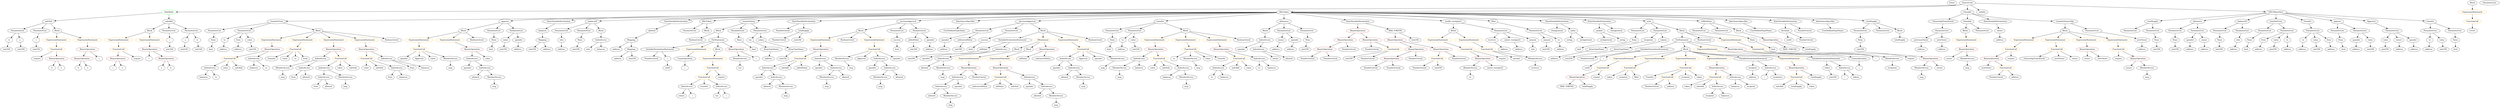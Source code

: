 strict digraph {
	graph [bb="0,0,16405,828"];
	node [label="\N"];
	Enter	[height=0.5,
		pos="12866,810",
		width=0.83628];
	IndexAccess_Unnamed_1	[color=black,
		height=0.5,
		label=IndexAccess,
		pos="7559.6,378",
		width=1.6402];
	MemberAccess_Unnamed_2	[color=black,
		height=0.5,
		label=MemberAccess,
		pos="7429.6,306",
		width=1.9174];
	IndexAccess_Unnamed_1 -> MemberAccess_Unnamed_2	[pos="e,7458.6,322.64 7531.4,361.81 7513.1,351.95 7488.9,338.96 7468.8,328.1"];
	Identifier_balances_1	[color=black,
		height=0.5,
		label=balances,
		pos="7559.6,306",
		width=1.1828];
	IndexAccess_Unnamed_1 -> Identifier_balances_1	[pos="e,7559.6,324.1 7559.6,359.7 7559.6,352.41 7559.6,343.73 7559.6,335.54"];
	BinaryOperation_Unnamed_35	[color=brown,
		height=0.5,
		label=BinaryOperation,
		pos="11655,522",
		width=1.9867];
	Identifier_MAX_TOKENS_1	[color=black,
		height=0.5,
		label=MAX_TOKENS,
		pos="11821,450",
		width=2.0422];
	BinaryOperation_Unnamed_35 -> Identifier_MAX_TOKENS_1	[pos="e,11785,466.11 11690,505.98 11715,495.64 11748,481.79 11774,470.58"];
	Identifier_totalSupply_4	[color=black,
		height=0.5,
		label=totalSupply,
		pos="11966,450",
		width=1.4739];
	BinaryOperation_Unnamed_35 -> Identifier_totalSupply_4	[pos="e,11926,462.31 11708,509.66 11780,494.26 11901,468.58 11904,468 11907,467.13 11911,466.2 11915,465.24"];
	ElementaryTypeName_bool_1	[color=black,
		height=0.5,
		label=bool,
		pos="15386,450",
		width=0.76697];
	VariableDeclaration_decimals	[color=black,
		height=0.5,
		label=decimals,
		pos="11757,594",
		width=1.1967];
	ElementaryTypeName_uint8	[color=black,
		height=0.5,
		label=uint8,
		pos="11773,522",
		width=0.7947];
	VariableDeclaration_decimals -> ElementaryTypeName_uint8	[pos="e,11769,540.1 11761,575.7 11762,568.32 11764,559.52 11766,551.25"];
	NumberLiteral_Unnamed_11	[color=black,
		height=0.5,
		label=NumberLiteral,
		pos="11883,522",
		width=1.765];
	VariableDeclaration_decimals -> NumberLiteral_Unnamed_11	[pos="e,11855,538.43 11782,579 11800,568.97 11824,555.28 11845,543.95"];
	FunctionDefinition_transferFrom_1	[color=black,
		height=0.5,
		label=transferFrom,
		pos="1748.6,666",
		width=1.6402];
	ParameterList_Unnamed_34	[color=black,
		height=0.5,
		label=ParameterList,
		pos="1429.6,594",
		width=1.7095];
	FunctionDefinition_transferFrom_1 -> ParameterList_Unnamed_34	[pos="e,1477.9,605.6 1701.5,654.67 1645.1,642.28 1550.4,621.51 1489,608.03"];
	ParameterList_Unnamed_33	[color=black,
		height=0.5,
		label=ParameterList,
		pos="1581.6,594",
		width=1.7095];
	FunctionDefinition_transferFrom_1 -> ParameterList_Unnamed_33	[pos="e,1615.9,609.38 1714.8,650.83 1689.3,640.14 1654,625.36 1626.2,613.69"];
	Block_Unnamed_11	[color=black,
		height=0.5,
		label=Block,
		pos="2053.6,594",
		width=0.90558];
	FunctionDefinition_transferFrom_1 -> Block_Unnamed_11	[pos="e,2023.9,601.83 1794.6,654.44 1853.9,640.83 1956.2,617.36 2012.8,604.36"];
	FunctionCall_Unnamed_28	[color=orange,
		height=0.5,
		label=FunctionCall,
		pos="11294,234",
		width=1.6125];
	Identifier_token_1	[color=black,
		height=0.5,
		label=token,
		pos="11099,162",
		width=0.864];
	FunctionCall_Unnamed_28 -> Identifier_token_1	[pos="e,11123,173.71 11254,220.38 11223,210.1 11178,194.9 11139,180 11137,179.33 11135,178.63 11133,177.92"];
	Identifier_safeAdd_4	[color=black,
		height=0.5,
		label=safeAdd,
		pos="11190,162",
		width=1.1689];
	FunctionCall_Unnamed_28 -> Identifier_safeAdd_4	[pos="e,11211,177.63 11270,217.12 11255,207.29 11237,194.58 11221,183.94"];
	IndexAccess_Unnamed_36	[color=black,
		height=0.5,
		label=IndexAccess,
		pos="11309,162",
		width=1.6402];
	FunctionCall_Unnamed_28 -> IndexAccess_Unnamed_36	[pos="e,11305,180.1 11297,215.7 11299,208.32 11301,199.52 11303,191.25"];
	Parameter_None_8	[color=black,
		height=0.5,
		label=None,
		pos="7358.6,522",
		width=0.85014];
	ElementaryTypeName_bool_3	[color=black,
		height=0.5,
		label=bool,
		pos="7350.6,450",
		width=0.76697];
	Parameter_None_8 -> ElementaryTypeName_bool_3	[pos="e,7352.5,468.1 7356.6,503.7 7355.8,496.41 7354.8,487.73 7353.9,479.54"];
	FunctionCall_Unnamed_25	[color=orange,
		height=0.5,
		label=FunctionCall,
		pos="11598,450",
		width=1.6125];
	Identifier_require_6	[color=black,
		height=0.5,
		label=require,
		pos="12565,378",
		width=1.0026];
	FunctionCall_Unnamed_25 -> Identifier_require_6	[pos="e,12538,390.51 11639,437.04 11648,435.04 11656,433.22 11665,432 12041,376.94 12147,472.17 12520,396 12522,395.46 12525,394.8 12528,\
394.04"];
	BinaryOperation_Unnamed_30	[color=brown,
		height=0.5,
		label=BinaryOperation,
		pos="12691,378",
		width=1.9867];
	FunctionCall_Unnamed_25 -> BinaryOperation_Unnamed_30	[pos="e,12640,391.02 11639,437.02 11647,435.01 11656,433.2 11665,432 12081,371.98 12192,447.35 12610,396 12616,395.22 12622,394.21 12629,\
393.06"];
	Identifier_require_2	[color=black,
		height=0.5,
		label=require,
		pos="13926,378",
		width=1.0026];
	Identifier_b_1	[color=black,
		height=0.5,
		label=b,
		pos="292.59,306",
		width=0.75];
	Identifier_spender_2	[color=black,
		height=0.5,
		label=spender,
		pos="8224.6,450",
		width=1.1135];
	ElementaryTypeName_bool_8	[color=black,
		height=0.5,
		label=bool,
		pos="5006.6,450",
		width=0.76697];
	Identifier_receiver	[color=black,
		height=0.5,
		label=receiver,
		pos="10160,306",
		width=1.0996];
	FunctionDefinition_approve_1	[color=black,
		height=0.5,
		label=approve,
		pos="3371.6,666",
		width=1.1412];
	Block_Unnamed_9	[color=black,
		height=0.5,
		label=Block,
		pos="3102.6,594",
		width=0.90558];
	FunctionDefinition_approve_1 -> Block_Unnamed_9	[pos="e,3131.7,602.58 3337,655.99 3287.1,643.02 3195.4,619.15 3142.7,605.43"];
	ParameterList_Unnamed_31	[color=black,
		height=0.5,
		label=ParameterList,
		pos="3301.6,594",
		width=1.7095];
	FunctionDefinition_approve_1 -> ParameterList_Unnamed_31	[pos="e,3318.4,611.8 3355.7,649.12 3347,640.42 3336,629.45 3326.3,619.66"];
	ParameterList_Unnamed_30	[color=black,
		height=0.5,
		label=ParameterList,
		pos="3442.6,594",
		width=1.7095];
	FunctionDefinition_approve_1 -> ParameterList_Unnamed_30	[pos="e,3426.1,611.31 3387.7,649.12 3396.7,640.29 3408,629.13 3418,619.24"];
	stringLiteral_Unnamed	[color=black,
		height=0.5,
		label=stringLiteral,
		pos="10592,522",
		width=1.5016];
	ParameterList_Unnamed_13	[color=black,
		height=0.5,
		label=ParameterList,
		pos="15357,594",
		width=1.7095];
	Parameter_None_4	[color=black,
		height=0.5,
		label=None,
		pos="15376,522",
		width=0.85014];
	ParameterList_Unnamed_13 -> Parameter_None_4	[pos="e,15371,540.1 15361,575.7 15363,568.24 15366,559.32 15368,550.97"];
	BinaryOperation_Unnamed_21	[color=brown,
		height=0.5,
		label=BinaryOperation,
		pos="9816.6,378",
		width=1.9867];
	MemberAccess_Unnamed_7	[color=black,
		height=0.5,
		label=MemberAccess,
		pos="9734.6,306",
		width=1.9174];
	BinaryOperation_Unnamed_21 -> MemberAccess_Unnamed_7	[pos="e,9754.2,323.71 9797.2,360.41 9786.9,351.67 9774.2,340.79 9762.9,331.13"];
	Identifier_owner_txorigin21	[color=black,
		height=0.5,
		label=owner_txorigin21,
		pos="9897.6,306",
		width=2.0976];
	BinaryOperation_Unnamed_21 -> Identifier_owner_txorigin21	[pos="e,9878.3,323.71 9835.8,360.41 9845.9,351.67 9858.5,340.79 9869.7,331.13"];
	Identifier_i_1	[color=black,
		height=0.5,
		label=i,
		pos="4544.6,306",
		width=0.75];
	FunctionCall_Unnamed_17	[color=orange,
		height=0.5,
		label=FunctionCall,
		pos="1484.6,378",
		width=1.6125];
	IndexAccess_Unnamed_14	[color=black,
		height=0.5,
		label=IndexAccess,
		pos="1348.6,306",
		width=1.6402];
	FunctionCall_Unnamed_17 -> IndexAccess_Unnamed_14	[pos="e,1377.7,321.99 1455.4,361.98 1435.7,351.83 1409.4,338.31 1387.9,327.22"];
	Identifier_value_7	[color=black,
		height=0.5,
		label=value,
		pos="1455.6,306",
		width=0.82242];
	FunctionCall_Unnamed_17 -> Identifier_value_7	[pos="e,1462.5,323.62 1477.4,359.7 1474.2,351.95 1470.4,342.64 1466.8,334.02"];
	Identifier_safeAdd_1	[color=black,
		height=0.5,
		label=safeAdd,
		pos="1545.6,306",
		width=1.1689];
	FunctionCall_Unnamed_17 -> Identifier_safeAdd_1	[pos="e,1531.7,322.99 1499,360.41 1506.6,351.74 1516,340.97 1524.3,331.38"];
	Parameter_from	[color=black,
		height=0.5,
		label=from,
		pos="14847,522",
		width=0.7947];
	ElementaryTypeName_address_5	[color=black,
		height=0.5,
		label=address,
		pos="14824,450",
		width=1.0996];
	Parameter_from -> ElementaryTypeName_address_5	[pos="e,14829,468.28 14841,504.05 14839,496.52 14836,487.44 14833,478.94"];
	ElementaryTypeName_address_1	[color=black,
		height=0.5,
		label=address,
		pos="14464,450",
		width=1.0996];
	Identifier_value	[color=black,
		height=0.5,
		label=value,
		pos="7649.6,306",
		width=0.82242];
	BooleanLiteral_Unnamed_5	[color=black,
		height=0.5,
		label=BooleanLiteral,
		pos="4638.6,522",
		width=1.7788];
	ParameterList_Unnamed_25	[color=black,
		height=0.5,
		label=ParameterList,
		pos="12240,594",
		width=1.7095];
	Parameter_None_6	[color=black,
		height=0.5,
		label=None,
		pos="12240,522",
		width=0.85014];
	ParameterList_Unnamed_25 -> Parameter_None_6	[pos="e,12240,540.1 12240,575.7 12240,568.41 12240,559.73 12240,551.54"];
	ExpressionStatement_Unnamed_14	[color=orange,
		height=0.5,
		label=ExpressionStatement,
		pos="2822.6,522",
		width=2.458];
	Block_Unnamed_9 -> ExpressionStatement_Unnamed_14	[pos="e,2877,536.59 3073.2,585.64 3029.5,574.73 2946.4,553.96 2888,539.34"];
	ExpressionStatement_Unnamed_13	[color=orange,
		height=0.5,
		label=ExpressionStatement,
		pos="3017.6,522",
		width=2.458];
	Block_Unnamed_9 -> ExpressionStatement_Unnamed_13	[pos="e,3038.2,539.95 3085,578.5 3074,569.47 3059.7,557.64 3047,547.23"];
	BooleanLiteral_Unnamed_1	[color=black,
		height=0.5,
		label=BooleanLiteral,
		pos="3188.6,522",
		width=1.7788];
	Block_Unnamed_9 -> BooleanLiteral_Unnamed_1	[pos="e,3168.4,539.45 3120.4,578.5 3131.8,569.26 3146.7,557.07 3159.8,546.47"];
	Parameter_to_3	[color=black,
		height=0.5,
		label=to,
		pos="1456.6,522",
		width=0.75];
	ElementaryTypeName_address_26	[color=black,
		height=0.5,
		label=address,
		pos="1442.6,450",
		width=1.0996];
	Parameter_to_3 -> ElementaryTypeName_address_26	[pos="e,1446,468.1 1453.1,503.7 1451.7,496.32 1449.9,487.52 1448.2,479.25"];
	Identifier_MAX_TOKENS	[color=black,
		height=0.5,
		label=MAX_TOKENS,
		pos="10309,162",
		width=2.0422];
	UserDefinedTypeName_Unnamed	[color=black,
		height=0.5,
		label=UserDefinedTypeName,
		pos="6322.6,594",
		width=2.7214];
	Parameter_who_1	[color=black,
		height=0.5,
		label=who,
		pos="3760.6,522",
		width=0.75];
	ElementaryTypeName_address_20	[color=black,
		height=0.5,
		label=address,
		pos="3754.6,450",
		width=1.0996];
	Parameter_who_1 -> ElementaryTypeName_address_20	[pos="e,3756.1,468.1 3759.1,503.7 3758.5,496.41 3757.7,487.73 3757,479.54"];
	StateVariableDeclaration_Unnamed_6	[color=black,
		height=0.5,
		label=StateVariableDeclaration,
		pos="3688.6,666",
		width=2.8184];
	VariableDeclaration_balances	[color=black,
		height=0.5,
		label=balances,
		pos="3641.6,594",
		width=1.1828];
	StateVariableDeclaration_Unnamed_6 -> VariableDeclaration_balances	[pos="e,3652.8,611.62 3677,647.7 3671.6,639.7 3665.1,630.02 3659.2,621.15"];
	ExpressionStatement_Unnamed_19	[color=orange,
		height=0.5,
		label=ExpressionStatement,
		pos="1760.6,522",
		width=2.458];
	BinaryOperation_Unnamed_24	[color=brown,
		height=0.5,
		label=BinaryOperation,
		pos="1761.6,450",
		width=1.9867];
	ExpressionStatement_Unnamed_19 -> BinaryOperation_Unnamed_24	[pos="e,1761.3,468.1 1760.8,503.7 1760.9,496.41 1761.1,487.73 1761.2,479.54"];
	Parameter_None_10	[color=black,
		height=0.5,
		label=None,
		pos="1368.6,522",
		width=0.85014];
	ParameterList_Unnamed_34 -> Parameter_None_10	[pos="e,1382,538.36 1414.8,576.05 1407.2,567.35 1397.9,556.59 1389.5,547.03"];
	FunctionCall_Unnamed_22	[color=orange,
		height=0.5,
		label=FunctionCall,
		pos="7182.6,450",
		width=1.6125];
	IndexAccess_Unnamed_29	[color=black,
		height=0.5,
		label=IndexAccess,
		pos="7059.6,378",
		width=1.6402];
	FunctionCall_Unnamed_22 -> IndexAccess_Unnamed_29	[pos="e,7086.5,394.33 7155.6,433.64 7138.2,423.75 7115.4,410.76 7096.4,399.93"];
	Identifier_Approval_2	[color=black,
		height=0.5,
		label=Approval,
		pos="7182.6,378",
		width=1.266];
	FunctionCall_Unnamed_22 -> Identifier_Approval_2	[pos="e,7182.6,396.1 7182.6,431.7 7182.6,424.41 7182.6,415.73 7182.6,407.54"];
	Identifier_spender_10	[color=black,
		height=0.5,
		label=spender,
		pos="7286.6,378",
		width=1.1135];
	FunctionCall_Unnamed_22 -> Identifier_spender_10	[pos="e,7265.2,393.39 7206.2,433.12 7220.9,423.23 7239.9,410.4 7255.8,399.72"];
	MemberAccess_Unnamed_18	[color=black,
		height=0.5,
		label=MemberAccess,
		pos="7413.6,378",
		width=1.9174];
	FunctionCall_Unnamed_22 -> MemberAccess_Unnamed_18	[pos="e,7370,392.21 7223.1,436.73 7260.9,425.28 7317.5,408.12 7359.2,395.48"];
	ExpressionStatement_Unnamed_6	[color=orange,
		height=0.5,
		label=ExpressionStatement,
		pos="13311,522",
		width=2.458];
	FunctionCall_Unnamed_3	[color=orange,
		height=0.5,
		label=FunctionCall,
		pos="13220,450",
		width=1.6125];
	ExpressionStatement_Unnamed_6 -> FunctionCall_Unnamed_3	[pos="e,13241,467.23 13289,504.41 13277,495.37 13263,484.03 13250,474.13"];
	Identifier_safeSub	[color=black,
		height=0.5,
		label=safeSub,
		pos="7737.6,306",
		width=1.1274];
	Parameter_None_9	[color=black,
		height=0.5,
		label=None,
		pos="3301.6,522",
		width=0.85014];
	ElementaryTypeName_bool_4	[color=black,
		height=0.5,
		label=bool,
		pos="3289.6,450",
		width=0.76697];
	Parameter_None_9 -> ElementaryTypeName_bool_4	[pos="e,3292.5,468.1 3298.6,503.7 3297.4,496.32 3295.9,487.52 3294.4,479.25"];
	BinaryOperation_Unnamed_8	[color=brown,
		height=0.5,
		label=BinaryOperation,
		pos="13094,378",
		width=1.9867];
	Identifier_newOwner	[color=black,
		height=0.5,
		label=newOwner,
		pos="13063,306",
		width=1.4046];
	BinaryOperation_Unnamed_8 -> Identifier_newOwner	[pos="e,13070,324.1 13086,359.7 13083,352.07 13078,342.92 13075,334.4"];
	FunctionCall_Unnamed_4	[color=orange,
		height=0.5,
		label=FunctionCall,
		pos="13190,306",
		width=1.6125];
	BinaryOperation_Unnamed_8 -> FunctionCall_Unnamed_4	[pos="e,13168,322.91 13116,360.76 13129,351.51 13145,339.77 13159,329.63"];
	Parameter_value_4	[color=black,
		height=0.5,
		label=value,
		pos="3379.6,522",
		width=0.82242];
	ElementaryTypeName_uint256_24	[color=black,
		height=0.5,
		label=uint256,
		pos="3372.6,450",
		width=1.0442];
	Parameter_value_4 -> ElementaryTypeName_uint256_24	[pos="e,3374.3,468.1 3377.9,503.7 3377.1,496.41 3376.3,487.73 3375.4,479.54"];
	IndexAccess_Unnamed_19	[color=black,
		height=0.5,
		label=IndexAccess,
		pos="5082.6,306",
		width=1.6402];
	Identifier_spender_4	[color=black,
		height=0.5,
		label=spender,
		pos="5023.6,234",
		width=1.1135];
	IndexAccess_Unnamed_19 -> Identifier_spender_4	[pos="e,5037.3,251.31 5068.3,288.05 5061.2,279.59 5052.4,269.19 5044.5,259.84"];
	IndexAccess_Unnamed_20	[color=black,
		height=0.5,
		label=IndexAccess,
		pos="5140.6,234",
		width=1.6402];
	IndexAccess_Unnamed_19 -> IndexAccess_Unnamed_20	[pos="e,5126.7,251.79 5096.6,288.05 5103.5,279.8 5111.8,269.7 5119.4,260.54"];
	Identifier_i_5	[color=black,
		height=0.5,
		label=i,
		pos="12254,306",
		width=0.75];
	BinaryOperation_Unnamed_10	[color=brown,
		height=0.5,
		label=BinaryOperation,
		pos="9232.6,522",
		width=1.9867];
	BinaryOperation_Unnamed_11	[color=brown,
		height=0.5,
		label=BinaryOperation,
		pos="9363.6,450",
		width=1.9867];
	BinaryOperation_Unnamed_10 -> BinaryOperation_Unnamed_11	[pos="e,9334.3,466.66 9262,505.29 9280.4,495.47 9304.2,482.71 9324.2,472.03"];
	BinaryOperation_Unnamed_13	[color=brown,
		height=0.5,
		label=BinaryOperation,
		pos="9524.6,450",
		width=1.9867];
	BinaryOperation_Unnamed_10 -> BinaryOperation_Unnamed_13	[pos="e,9474.2,463.08 9283.1,508.89 9333.1,496.9 9409.7,478.55 9463.1,465.73"];
	ElementaryTypeName_address_23	[color=black,
		height=0.5,
		label=address,
		pos="9926.6,450",
		width=1.0996];
	Block_Unnamed_3	[color=black,
		height=0.5,
		label=Block,
		pos="13575,594",
		width=0.90558];
	Block_Unnamed_3 -> ExpressionStatement_Unnamed_6	[pos="e,13363,536.91 13546,585.31 13505,574.43 13428,554.26 13374,539.81"];
	ExpressionStatement_Unnamed_7	[color=orange,
		height=0.5,
		label=ExpressionStatement,
		pos="13512,522",
		width=2.458];
	Block_Unnamed_3 -> ExpressionStatement_Unnamed_7	[pos="e,13527,539.96 13561,577.46 13553,568.95 13543,558.19 13535,548.48"];
	ExpressionStatement_Unnamed_8	[color=orange,
		height=0.5,
		label=ExpressionStatement,
		pos="13707,522",
		width=2.458];
	Block_Unnamed_3 -> ExpressionStatement_Unnamed_8	[pos="e,13676,539.25 13598,580.81 13616,570.82 13644,556.45 13666,544.53"];
	ExpressionStatement_Unnamed_5	[color=orange,
		height=0.5,
		label=ExpressionStatement,
		pos="13902,522",
		width=2.458];
	Block_Unnamed_3 -> ExpressionStatement_Unnamed_5	[pos="e,13842,535.73 13605,586.54 13656,575.6 13761,553.15 13831,538.08"];
	Parameter_tos	[color=black,
		height=0.5,
		label=tos,
		pos="5007.6,522",
		width=0.75];
	ArrayTypeName_Unnamed	[color=black,
		height=0.5,
		label=ArrayTypeName,
		pos="5124.6,450",
		width=2.0145];
	Parameter_tos -> ArrayTypeName_Unnamed	[pos="e,5097.9,466.96 5027.2,509.28 5043.8,499.36 5068,484.87 5088.1,472.82"];
	Parameter_None_3	[color=black,
		height=0.5,
		label=None,
		pos="16124,522",
		width=0.85014];
	ElementaryTypeName_bool	[color=black,
		height=0.5,
		label=bool,
		pos="16126,450",
		width=0.76697];
	Parameter_None_3 -> ElementaryTypeName_bool	[pos="e,16125,468.1 16124,503.7 16124,496.41 16125,487.73 16125,479.54"];
	Identifier_spender_1	[color=black,
		height=0.5,
		label=spender,
		pos="2715.6,378",
		width=1.1135];
	ParameterList_Unnamed_2	[color=black,
		height=0.5,
		label=ParameterList,
		pos="116.59,594",
		width=1.7095];
	Parameter_b_1	[color=black,
		height=0.5,
		label=b,
		pos="43.591,522",
		width=0.75];
	ParameterList_Unnamed_2 -> Parameter_b_1	[pos="e,58.303,537.11 99.291,576.41 89.443,566.97 76.989,555.03 66.356,544.83"];
	Parameter_a_1	[color=black,
		height=0.5,
		label=a,
		pos="120.59,522",
		width=0.75];
	ParameterList_Unnamed_2 -> Parameter_a_1	[pos="e,119.61,540.1 117.58,575.7 118,568.41 118.49,559.73 118.96,551.54"];
	Identifier_values	[color=black,
		height=0.5,
		label=values,
		pos="4506.6,90",
		width=0.93331];
	ElementaryTypeName_uint256_14	[color=black,
		height=0.5,
		label=uint256,
		pos="9359.6,522",
		width=1.0442];
	BinaryOperation_Unnamed_14	[color=brown,
		height=0.5,
		label=BinaryOperation,
		pos="8989.6,594",
		width=1.9867];
	BinaryOperation_Unnamed_15	[color=brown,
		height=0.5,
		label=BinaryOperation,
		pos="8910.6,522",
		width=1.9867];
	BinaryOperation_Unnamed_14 -> BinaryOperation_Unnamed_15	[pos="e,8929.5,539.71 8970.9,576.41 8961,567.67 8948.7,556.79 8937.8,547.13"];
	BinaryOperation_Unnamed_17	[color=brown,
		height=0.5,
		label=BinaryOperation,
		pos="9071.6,522",
		width=1.9867];
	BinaryOperation_Unnamed_14 -> BinaryOperation_Unnamed_17	[pos="e,9052,539.71 9009,576.41 9019.3,567.67 9032,556.79 9043.3,547.13"];
	ParameterList_Unnamed_33 -> Parameter_to_3	[pos="e,1476.9,534.36 1553.8,577.46 1534,566.35 1507.3,551.4 1486.9,539.97"];
	Parameter_from_1	[color=black,
		height=0.5,
		label=from,
		pos="1541.6,522",
		width=0.7947];
	ParameterList_Unnamed_33 -> Parameter_from_1	[pos="e,1550.9,539.31 1571.9,576.05 1567.3,568.03 1561.7,558.26 1556.6,549.3"];
	Parameter_value_5	[color=black,
		height=0.5,
		label=value,
		pos="1622.6,522",
		width=0.82242];
	ParameterList_Unnamed_33 -> Parameter_value_5	[pos="e,1613,539.31 1591.5,576.05 1596.3,567.94 1602.1,558.04 1607.4,549.01"];
	EventDefinition_OwnershipTransferred	[color=black,
		height=0.5,
		label=OwnershipTransferred,
		pos="12780,666",
		width=2.6243];
	ParameterList_Unnamed_18	[color=black,
		height=0.5,
		label=ParameterList,
		pos="12776,594",
		width=1.7095];
	EventDefinition_OwnershipTransferred -> ParameterList_Unnamed_18	[pos="e,12777,612.1 12779,647.7 12778,640.41 12778,631.73 12777,623.54"];
	Identifier_tx	[color=black,
		height=0.5,
		label=tx,
		pos="9734.6,234",
		width=0.75];
	MemberAccess_Unnamed_7 -> Identifier_tx	[pos="e,9734.6,252.1 9734.6,287.7 9734.6,280.41 9734.6,271.73 9734.6,263.54"];
	VariableDeclaration_value_1	[color=black,
		height=0.5,
		label=value,
		pos="15663,522",
		width=0.82242];
	ElementaryTypeName_uint256_13	[color=black,
		height=0.5,
		label=uint256,
		pos="15659,450",
		width=1.0442];
	VariableDeclaration_value_1 -> ElementaryTypeName_uint256_13	[pos="e,15660,468.1 15662,503.7 15661,496.41 15661,487.73 15660,479.54"];
	NumberLiteral_Unnamed_1	[color=black,
		height=0.5,
		label=NumberLiteral,
		pos="9099.6,306",
		width=1.765];
	Identifier_spender_11	[color=black,
		height=0.5,
		label=spender,
		pos="7000.6,306",
		width=1.1135];
	IndexAccess_Unnamed_29 -> Identifier_spender_11	[pos="e,7014.3,323.31 7045.3,360.05 7038.2,351.59 7029.4,341.19 7021.5,331.84"];
	IndexAccess_Unnamed_30	[color=black,
		height=0.5,
		label=IndexAccess,
		pos="7117.6,306",
		width=1.6402];
	IndexAccess_Unnamed_29 -> IndexAccess_Unnamed_30	[pos="e,7103.7,323.79 7073.6,360.05 7080.5,351.8 7088.8,341.7 7096.4,332.54"];
	Identifier_msg	[color=black,
		height=0.5,
		label=msg,
		pos="12935,306",
		width=0.75];
	ElementaryTypeName_string	[color=black,
		height=0.5,
		label=string,
		pos="10695,522",
		width=0.864];
	NumberLiteral_Unnamed	[color=black,
		height=0.5,
		label=NumberLiteral,
		pos="13130,234",
		width=1.765];
	ElementaryTypeName_uint256_20	[color=black,
		height=0.5,
		label=uint256,
		pos="10198,450",
		width=1.0442];
	VariableDeclarationStatement_Unnamed_2	[color=black,
		height=0.5,
		label=VariableDeclarationStatement,
		pos="10915,450",
		width=3.3174];
	NumberLiteral_Unnamed_17	[color=black,
		height=0.5,
		label=NumberLiteral,
		pos="10501,378",
		width=1.765];
	VariableDeclarationStatement_Unnamed_2 -> NumberLiteral_Unnamed_17	[pos="e,10548,390.49 10828,437.32 10759,427.6 10660,412.68 10574,396 10569,395.05 10564,394.01 10559,392.93"];
	VariableDeclaration_i_1	[color=black,
		height=0.5,
		label=i,
		pos="10610,378",
		width=0.75];
	VariableDeclarationStatement_Unnamed_2 -> VariableDeclaration_i_1	[pos="e,10631,389.96 10827,437.37 10774,428.91 10705,415.49 10646,396 10644,395.49 10642,394.92 10641,394.32"];
	Identifier_token_2	[color=black,
		height=0.5,
		label=token,
		pos="10593,234",
		width=0.864];
	FunctionCall_Unnamed_8	[color=orange,
		height=0.5,
		label=FunctionCall,
		pos="16232,666",
		width=1.6125];
	Identifier_revert	[color=black,
		height=0.5,
		label=revert,
		pos="16232,594",
		width=0.87786];
	FunctionCall_Unnamed_8 -> Identifier_revert	[pos="e,16232,612.1 16232,647.7 16232,640.41 16232,631.73 16232,623.54"];
	ParameterList_Unnamed_21	[color=black,
		height=0.5,
		label=ParameterList,
		pos="10151,594",
		width=1.7095];
	VariableDeclaration_amount	[color=black,
		height=0.5,
		label=amount,
		pos="10204,522",
		width=1.0581];
	ParameterList_Unnamed_21 -> VariableDeclaration_amount	[pos="e,10191,539.31 10163,576.05 10170,567.77 10177,557.62 10184,548.42"];
	VariableDeclaration_to_1	[color=black,
		height=0.5,
		label=to,
		pos="10287,522",
		width=0.75];
	ParameterList_Unnamed_21 -> VariableDeclaration_to_1	[pos="e,10266,533.82 10180,577.81 10202,566.36 10233,550.68 10255,539.03"];
	FunctionDefinition_balanceOf_1	[color=black,
		height=0.5,
		label=balanceOf,
		pos="3960.6,666",
		width=1.3491];
	ParameterList_Unnamed_26	[color=black,
		height=0.5,
		label=ParameterList,
		pos="3763.6,594",
		width=1.7095];
	FunctionDefinition_balanceOf_1 -> ParameterList_Unnamed_26	[pos="e,3801.5,608.49 3926.3,652.81 3894.7,641.59 3847.6,624.84 3812.1,612.25"];
	ParameterList_Unnamed_27	[color=black,
		height=0.5,
		label=ParameterList,
		pos="3904.6,594",
		width=1.7095];
	FunctionDefinition_balanceOf_1 -> ParameterList_Unnamed_27	[pos="e,3918.2,611.96 3947.3,648.41 3940.7,640.16 3932.6,630.01 3925.2,620.78"];
	Block_Unnamed_7	[color=black,
		height=0.5,
		label=Block,
		pos="4016.6,594",
		width=0.90558];
	FunctionDefinition_balanceOf_1 -> Block_Unnamed_7	[pos="e,4003.8,610.99 3973.9,648.41 3980.7,639.92 3989.1,629.41 3996.6,619.96"];
	ParameterList_Unnamed_4	[color=black,
		height=0.5,
		label=ParameterList,
		pos="13995,594",
		width=1.7095];
	ParameterList_Unnamed_7	[color=black,
		height=0.5,
		label=ParameterList,
		pos="14559,594",
		width=1.7095];
	Parameter_None_1	[color=black,
		height=0.5,
		label=None,
		pos="14559,522",
		width=0.85014];
	ParameterList_Unnamed_7 -> Parameter_None_1	[pos="e,14559,540.1 14559,575.7 14559,568.41 14559,559.73 14559,551.54"];
	Block_Unnamed_13	[color=black,
		height=0.5,
		label=Block,
		pos="5720.6,594",
		width=0.90558];
	ExpressionStatement_Unnamed_21	[color=orange,
		height=0.5,
		label=ExpressionStatement,
		pos="5464.6,522",
		width=2.458];
	Block_Unnamed_13 -> ExpressionStatement_Unnamed_21	[pos="e,5515.9,537.02 5691.7,585.11 5651.9,574.22 5579.2,554.33 5526.7,539.99"];
	BooleanLiteral_Unnamed_3	[color=black,
		height=0.5,
		label=BooleanLiteral,
		pos="5635.6,522",
		width=1.7788];
	Block_Unnamed_13 -> BooleanLiteral_Unnamed_3	[pos="e,5655.6,539.45 5703,578.5 5691.8,569.26 5677,557.07 5664.1,546.47"];
	ExpressionStatement_Unnamed_22	[color=orange,
		height=0.5,
		label=ExpressionStatement,
		pos="5806.6,522",
		width=2.458];
	Block_Unnamed_13 -> ExpressionStatement_Unnamed_22	[pos="e,5785.8,539.95 5738.4,578.5 5749.6,569.39 5764.3,557.41 5777.2,546.92"];
	ElementaryTypeName_address_3	[color=black,
		height=0.5,
		label=address,
		pos="15948,450",
		width=1.0996];
	ExpressionStatement_Unnamed_15	[color=orange,
		height=0.5,
		label=ExpressionStatement,
		pos="9503.6,522",
		width=2.458];
	FunctionCall_Unnamed_13	[color=orange,
		height=0.5,
		label=FunctionCall,
		pos="9676.6,450",
		width=1.6125];
	ExpressionStatement_Unnamed_15 -> FunctionCall_Unnamed_13	[pos="e,9642.1,464.95 9542,505.46 9568.4,494.76 9603.7,480.5 9631.5,469.25"];
	Parameter_None_12	[color=black,
		height=0.5,
		label=None,
		pos="4916.6,522",
		width=0.85014];
	Parameter_None_12 -> ElementaryTypeName_bool_8	[pos="e,4989.5,464.33 4934.4,507.17 4947.6,496.88 4965.9,482.67 4980.7,471.12"];
	Identifier_i_4	[color=black,
		height=0.5,
		label=i,
		pos="12328,378",
		width=0.75];
	VariableDeclaration_owner	[color=black,
		height=0.5,
		label=owner,
		pos="15751,522",
		width=0.93331];
	ElementaryTypeName_address_9	[color=black,
		height=0.5,
		label=address,
		pos="15754,450",
		width=1.0996];
	VariableDeclaration_owner -> ElementaryTypeName_address_9	[pos="e,15753,468.1 15751,503.7 15752,496.41 15752,487.73 15752,479.54"];
	Identifier_i_6	[color=black,
		height=0.5,
		label=i,
		pos="11631,234",
		width=0.75];
	VariableDeclaration_allowed	[color=black,
		height=0.5,
		label=allowed,
		pos="4297.6,594",
		width=1.0858];
	Mapping_Unnamed_1	[color=black,
		height=0.5,
		label=Mapping,
		pos="4221.6,522",
		width=1.2105];
	VariableDeclaration_allowed -> Mapping_Unnamed_1	[pos="e,4238.9,538.98 4280.7,577.46 4270.9,568.44 4258.4,556.88 4247.4,546.73"];
	Parameter_success	[color=black,
		height=0.5,
		label=success,
		pos="5953.6,522",
		width=1.1135];
	ElementaryTypeName_bool_6	[color=black,
		height=0.5,
		label=bool,
		pos="5953.6,450",
		width=0.76697];
	Parameter_success -> ElementaryTypeName_bool_6	[pos="e,5953.6,468.1 5953.6,503.7 5953.6,496.41 5953.6,487.73 5953.6,479.54"];
	FunctionCall_Unnamed_10	[color=orange,
		height=0.5,
		label=FunctionCall,
		pos="8236.6,378",
		width=1.6125];
	IndexAccess_Unnamed_4	[color=black,
		height=0.5,
		label=IndexAccess,
		pos="8087.6,306",
		width=1.6402];
	FunctionCall_Unnamed_10 -> IndexAccess_Unnamed_4	[pos="e,8118.9,321.73 8205.7,362.5 8183.6,352.1 8153.5,337.98 8129.3,326.59"];
	Identifier_safeAdd	[color=black,
		height=0.5,
		label=safeAdd,
		pos="8206.6,306",
		width=1.1689];
	FunctionCall_Unnamed_10 -> Identifier_safeAdd	[pos="e,8213.9,324.1 8229.2,359.7 8225.9,352.15 8222.1,343.12 8218.5,334.68"];
	Identifier_value_1	[color=black,
		height=0.5,
		label=value,
		pos="8296.6,306",
		width=0.82242];
	FunctionCall_Unnamed_10 -> Identifier_value_1	[pos="e,8283.3,322.51 8250.8,360.41 8258.3,351.62 8267.7,340.66 8276,330.96"];
	Identifier_c_1	[color=black,
		height=0.5,
		label=c,
		pos="715.59,306",
		width=0.75];
	FunctionCall_Unnamed_5	[color=orange,
		height=0.5,
		label=FunctionCall,
		pos="13522,450",
		width=1.6125];
	ExpressionStatement_Unnamed_7 -> FunctionCall_Unnamed_5	[pos="e,13519,468.1 13514,503.7 13515,496.32 13516,487.52 13518,479.25"];
	Parameter_to	[color=black,
		height=0.5,
		label=to,
		pos="15957,522",
		width=0.75];
	Parameter_to -> ElementaryTypeName_address_3	[pos="e,15950,468.1 15954,503.7 15953,496.32 15952,487.52 15951,479.25"];
	FunctionCall_Unnamed_15	[color=orange,
		height=0.5,
		label=FunctionCall,
		pos="2463.6,378",
		width=1.6125];
	Identifier_value_5	[color=black,
		height=0.5,
		label=value,
		pos="2419.6,306",
		width=0.82242];
	FunctionCall_Unnamed_15 -> Identifier_value_5	[pos="e,2429.8,323.31 2452.9,360.05 2447.8,351.94 2441.6,342.04 2435.9,333.01"];
	Identifier_safeSub_1	[color=black,
		height=0.5,
		label=safeSub,
		pos="2507.6,306",
		width=1.1274];
	FunctionCall_Unnamed_15 -> Identifier_safeSub_1	[pos="e,2497,323.79 2474.2,360.05 2479.3,352.06 2485.4,342.33 2491,333.4"];
	IndexAccess_Unnamed_8	[color=black,
		height=0.5,
		label=IndexAccess,
		pos="2625.6,306",
		width=1.6402];
	FunctionCall_Unnamed_15 -> IndexAccess_Unnamed_8	[pos="e,2592.6,321.26 2496.4,362.83 2521.1,352.15 2555.3,337.39 2582.3,325.73"];
	UnaryOperation_Unnamed	[color=black,
		height=0.5,
		label=UnaryOperation,
		pos="4544.6,378",
		width=1.9452];
	UnaryOperation_Unnamed -> Identifier_i_1	[pos="e,4544.6,324.1 4544.6,359.7 4544.6,352.41 4544.6,343.73 4544.6,335.54"];
	ElementaryTypeName_uint256_2	[color=black,
		height=0.5,
		label=uint256,
		pos="1088.6,450",
		width=1.0442];
	StateVariableDeclaration_Unnamed_7	[color=black,
		height=0.5,
		label=StateVariableDeclaration,
		pos="4450.6,666",
		width=2.8184];
	StateVariableDeclaration_Unnamed_7 -> VariableDeclaration_allowed	[pos="e,4324.8,607.43 4415.1,648.76 4391.1,637.79 4359.5,623.32 4335.1,612.15"];
	Identifier_safeAdd_2	[color=black,
		height=0.5,
		label=safeAdd,
		pos="5201.6,306",
		width=1.1689];
	VariableDeclarationStatement_Unnamed	[color=black,
		height=0.5,
		label=VariableDeclarationStatement,
		pos="6713.6,522",
		width=3.3174];
	VariableDeclaration_oldValue	[color=black,
		height=0.5,
		label=oldValue,
		pos="6534.6,450",
		width=1.2105];
	VariableDeclarationStatement_Unnamed -> VariableDeclaration_oldValue	[pos="e,6565.5,463.1 6672.1,504.76 6643.2,493.48 6604.9,478.51 6576.1,467.23"];
	IndexAccess_Unnamed_23	[color=black,
		height=0.5,
		label=IndexAccess,
		pos="6655.6,450",
		width=1.6402];
	VariableDeclarationStatement_Unnamed -> IndexAccess_Unnamed_23	[pos="e,6669.4,467.62 6699.3,503.7 6692.4,495.44 6684.1,485.39 6676.6,476.3"];
	ExpressionStatement_Unnamed_9	[color=orange,
		height=0.5,
		label=ExpressionStatement,
		pos="16232,738",
		width=2.458];
	ExpressionStatement_Unnamed_9 -> FunctionCall_Unnamed_8	[pos="e,16232,684.1 16232,719.7 16232,712.41 16232,703.73 16232,695.54"];
	Identifier_recipient_2	[color=black,
		height=0.5,
		label=recipient,
		pos="10684,234",
		width=1.1689];
	ParameterList_Unnamed_3	[color=black,
		height=0.5,
		label=ParameterList,
		pos="257.59,594",
		width=1.7095];
	Parameter_c_1	[color=black,
		height=0.5,
		label=c,
		pos="231.59,522",
		width=0.75];
	ParameterList_Unnamed_3 -> Parameter_c_1	[pos="e,237.77,539.62 251.16,575.7 248.32,568.04 244.91,558.85 241.73,550.3"];
	FunctionCall_Unnamed_2	[color=orange,
		height=0.5,
		label=FunctionCall,
		pos="13926,450",
		width=1.6125];
	FunctionCall_Unnamed_2 -> Identifier_require_2	[pos="e,13926,396.1 13926,431.7 13926,424.41 13926,415.73 13926,407.54"];
	BinaryOperation_Unnamed_7	[color=brown,
		height=0.5,
		label=BinaryOperation,
		pos="14052,378",
		width=1.9867];
	FunctionCall_Unnamed_2 -> BinaryOperation_Unnamed_7	[pos="e,14023,394.89 13953,433.81 13970,424.06 13994,411.26 14013,400.48"];
	Parameter_value_2	[color=black,
		height=0.5,
		label=value,
		pos="14928,522",
		width=0.82242];
	ElementaryTypeName_uint256_11	[color=black,
		height=0.5,
		label=uint256,
		pos="14919,450",
		width=1.0442];
	Parameter_value_2 -> ElementaryTypeName_uint256_11	[pos="e,14921,468.1 14925,503.7 14924,496.32 14923,487.52 14922,479.25"];
	Identifier_a_2	[color=black,
		height=0.5,
		label=a,
		pos="364.59,306",
		width=0.75];
	Identifier_to_1	[color=black,
		height=0.5,
		label=to,
		pos="8043.6,234",
		width=0.75];
	IndexAccess_Unnamed_4 -> Identifier_to_1	[pos="e,8053.5,250.83 8076.9,288.05 8071.7,279.73 8065.3,269.54 8059.5,260.32"];
	Identifier_balances_4	[color=black,
		height=0.5,
		label=balances,
		pos="8131.6,234",
		width=1.1828];
	IndexAccess_Unnamed_4 -> Identifier_balances_4	[pos="e,8121,251.79 8098.2,288.05 8103.3,280.06 8109.4,270.33 8115,261.4"];
	Identifier_require_3	[color=black,
		height=0.5,
		label=require,
		pos="13220,378",
		width=1.0026];
	ParameterList_Unnamed_29	[color=black,
		height=0.5,
		label=ParameterList,
		pos="7367.6,594",
		width=1.7095];
	ParameterList_Unnamed_29 -> Parameter_None_8	[pos="e,7360.8,540.1 7365.4,575.7 7364.4,568.32 7363.3,559.52 7362.2,551.25"];
	Identifier_Transfer_1	[color=black,
		height=0.5,
		label=Transfer,
		pos="1767.6,378",
		width=1.1689];
	Block_Unnamed_10	[color=black,
		height=0.5,
		label=Block,
		pos="9601.6,594",
		width=0.90558];
	Block_Unnamed_10 -> ExpressionStatement_Unnamed_15	[pos="e,9527.1,539.76 9582.2,579.17 9569.1,569.8 9551.5,557.19 9536.2,546.29"];
	ExpressionStatement_Unnamed_16	[color=orange,
		height=0.5,
		label=ExpressionStatement,
		pos="9698.6,522",
		width=2.458];
	Block_Unnamed_10 -> ExpressionStatement_Unnamed_16	[pos="e,9675.4,539.76 9620.8,579.17 9633.7,569.8 9651.2,557.19 9666.3,546.29"];
	FunctionCall_Unnamed_19	[color=orange,
		height=0.5,
		label=FunctionCall,
		pos="5305.6,378",
		width=1.6125];
	FunctionCall_Unnamed_19 -> IndexAccess_Unnamed_19	[pos="e,5122.5,319.52 5265.7,364.49 5228.7,352.87 5173.5,335.54 5133.4,322.94"];
	FunctionCall_Unnamed_19 -> Identifier_safeAdd_2	[pos="e,5223.3,321.63 5282,361.12 5267.4,351.29 5248.5,338.58 5232.7,327.94"];
	Identifier_addedValue	[color=black,
		height=0.5,
		label=addedValue,
		pos="5316.6,306",
		width=1.5155];
	FunctionCall_Unnamed_19 -> Identifier_addedValue	[pos="e,5313.9,324.1 5308.3,359.7 5309.5,352.32 5310.9,343.52 5312.2,335.25"];
	VariableDeclaration_symbol	[color=black,
		height=0.5,
		label=symbol,
		pos="10557,594",
		width=1.0581];
	VariableDeclaration_symbol -> stringLiteral_Unnamed	[pos="e,10583,539.79 10565,576.05 10569,568.23 10574,558.75 10578,549.98"];
	VariableDeclaration_symbol -> ElementaryTypeName_string	[pos="e,10672,534.6 10582,580.16 10604,568.81 10637,552.19 10661,539.79"];
	FunctionCall_Unnamed_27	[color=orange,
		height=0.5,
		label=FunctionCall,
		pos="10541,306",
		width=1.6125];
	BinaryOperation_Unnamed_33	[color=brown,
		height=0.5,
		label=BinaryOperation,
		pos="10382,234",
		width=1.9867];
	FunctionCall_Unnamed_27 -> BinaryOperation_Unnamed_33	[pos="e,10416,250.16 10508,290.67 10484,280.29 10452,266.15 10426,254.72"];
	Identifier_require_7	[color=black,
		height=0.5,
		label=require,
		pos="10508,234",
		width=1.0026];
	FunctionCall_Unnamed_27 -> Identifier_require_7	[pos="e,10515,251.62 10532,287.7 10529,279.95 10524,270.64 10520,262.02"];
	ExpressionStatement_Unnamed_23	[color=orange,
		height=0.5,
		label=ExpressionStatement,
		pos="6434.6,378",
		width=2.458];
	BinaryOperation_Unnamed_27	[color=brown,
		height=0.5,
		label=BinaryOperation,
		pos="6434.6,306",
		width=1.9867];
	ExpressionStatement_Unnamed_23 -> BinaryOperation_Unnamed_27	[pos="e,6434.6,324.1 6434.6,359.7 6434.6,352.41 6434.6,343.73 6434.6,335.54"];
	VariableDeclarationStatement_Unnamed_1	[color=black,
		height=0.5,
		label=VariableDeclarationStatement,
		pos="4402.6,450",
		width=3.3174];
	NumberLiteral_Unnamed_16	[color=black,
		height=0.5,
		label=NumberLiteral,
		pos="4320.6,378",
		width=1.765];
	VariableDeclarationStatement_Unnamed_1 -> NumberLiteral_Unnamed_16	[pos="e,4340,395.55 4382.7,432.05 4372.5,423.31 4359.8,412.49 4348.6,402.9"];
	VariableDeclaration_i	[color=black,
		height=0.5,
		label=i,
		pos="4429.6,378",
		width=0.75];
	VariableDeclarationStatement_Unnamed_1 -> VariableDeclaration_i	[pos="e,4423.2,395.62 4409.3,431.7 4412.2,424.04 4415.8,414.85 4419.1,406.3"];
	FunctionDefinition_MilcToken	[color=black,
		height=0.5,
		label=MilcToken,
		pos="4705.6,666",
		width=1.4184];
	ParameterList_Unnamed_22	[color=black,
		height=0.5,
		label=ParameterList,
		pos="4593.6,594",
		width=1.7095];
	FunctionDefinition_MilcToken -> ParameterList_Unnamed_22	[pos="e,4618.6,610.64 4681.3,649.81 4665.8,640.13 4645.5,627.43 4628.3,616.7"];
	Block_Unnamed_4	[color=black,
		height=0.5,
		label=Block,
		pos="4705.6,594",
		width=0.90558];
	FunctionDefinition_MilcToken -> Block_Unnamed_4	[pos="e,4705.6,612.1 4705.6,647.7 4705.6,640.41 4705.6,631.73 4705.6,623.54"];
	NumberLiteral_Unnamed_14	[color=black,
		height=0.5,
		label=NumberLiteral,
		pos="5193.6,594",
		width=1.765];
	Identifier_msg_12	[color=black,
		height=0.5,
		label=msg,
		pos="5789.6,162",
		width=0.75];
	IndexAccess_Unnamed_32	[color=black,
		height=0.5,
		label=IndexAccess,
		pos="4545.6,162",
		width=1.6402];
	IndexAccess_Unnamed_32 -> Identifier_values	[pos="e,4515.9,107.79 4536.2,144.05 4531.7,136.14 4526.4,126.54 4521.5,117.69"];
	Identifier_i_3	[color=black,
		height=0.5,
		label=i,
		pos="4585.6,90",
		width=0.75];
	IndexAccess_Unnamed_32 -> Identifier_i_3	[pos="e,4576.3,107.31 4555.3,144.05 4559.9,136.03 4565.4,126.26 4570.6,117.3"];
	MemberAccess_Unnamed_14	[color=black,
		height=0.5,
		label=MemberAccess,
		pos="5789.6,234",
		width=1.9174];
	MemberAccess_Unnamed_14 -> Identifier_msg_12	[pos="e,5789.6,180.1 5789.6,215.7 5789.6,208.41 5789.6,199.73 5789.6,191.54"];
	Identifier_a_1	[color=black,
		height=0.5,
		label=a,
		pos="787.59,306",
		width=0.75];
	Parameter_None_14	[color=black,
		height=0.5,
		label=None,
		pos="11535,522",
		width=0.85014];
	ElementaryTypeName_bool_10	[color=black,
		height=0.5,
		label=bool,
		pos="11702,450",
		width=0.76697];
	Parameter_None_14 -> ElementaryTypeName_bool_10	[pos="e,11680,461.26 11558,510.44 11563,508.28 11569,506.04 11574,504 11614,487.31 11625,485.09 11665,468 11666,467.34 11668,466.66 11669,\
465.96"];
	Identifier_allowed	[color=black,
		height=0.5,
		label=allowed,
		pos="3198.6,234",
		width=1.0858];
	Identifier_balances_2	[color=black,
		height=0.5,
		label=balances,
		pos="7740.6,234",
		width=1.1828];
	FunctionCall_Unnamed_21	[color=orange,
		height=0.5,
		label=FunctionCall,
		pos="6630.6,234",
		width=1.6125];
	Identifier_subtractedValue_1	[color=black,
		height=0.5,
		label=subtractedValue,
		pos="6483.6,162",
		width=1.959];
	FunctionCall_Unnamed_21 -> Identifier_subtractedValue_1	[pos="e,6515.9,178.38 6599.8,218.33 6578.4,208.13 6549.5,194.41 6526,183.18"];
	Identifier_oldValue_1	[color=black,
		height=0.5,
		label=oldValue,
		pos="6615.6,162",
		width=1.2105];
	FunctionCall_Unnamed_21 -> Identifier_oldValue_1	[pos="e,6619.3,180.1 6626.9,215.7 6625.3,208.32 6623.4,199.52 6621.6,191.25"];
	Identifier_safeSub_3	[color=black,
		height=0.5,
		label=safeSub,
		pos="6717.6,162",
		width=1.1274];
	FunctionCall_Unnamed_21 -> Identifier_safeSub_3	[pos="e,6698.7,178.19 6650.8,216.76 6662.4,207.4 6677.2,195.5 6689.9,185.28"];
	Identifier_transfer	[color=black,
		height=0.5,
		label=transfer,
		pos="4661.6,162",
		width=1.0719];
	Identifier_Transfer_2	[color=black,
		height=0.5,
		label=Transfer,
		pos="10860,234",
		width=1.1689];
	Parameter_spender_1	[color=black,
		height=0.5,
		label=spender,
		pos="15474,522",
		width=1.1135];
	ElementaryTypeName_address_4	[color=black,
		height=0.5,
		label=address,
		pos="15471,450",
		width=1.0996];
	Parameter_spender_1 -> ElementaryTypeName_address_4	[pos="e,15471,468.1 15473,503.7 15473,496.41 15472,487.73 15472,479.54"];
	Block_Unnamed	[color=black,
		height=0.5,
		label=Block,
		pos="957.59,594",
		width=0.90558];
	ExpressionStatement_Unnamed_1	[color=orange,
		height=0.5,
		label=ExpressionStatement,
		pos="762.59,522",
		width=2.458];
	Block_Unnamed -> ExpressionStatement_Unnamed_1	[pos="e,805.04,538.24 930.89,583.41 901.36,572.81 853.04,555.47 815.74,542.08"];
	ExpressionStatement_Unnamed	[color=orange,
		height=0.5,
		label=ExpressionStatement,
		pos="957.59,522",
		width=2.458];
	Block_Unnamed -> ExpressionStatement_Unnamed	[pos="e,957.59,540.1 957.59,575.7 957.59,568.41 957.59,559.73 957.59,551.54"];
	Identifier_tos_1	[color=black,
		height=0.5,
		label=tos,
		pos="4741.6,90",
		width=0.75];
	VariableDeclaration_amount -> ElementaryTypeName_uint256_20	[pos="e,10199,468.1 10202,503.7 10201,496.41 10201,487.73 10200,479.54"];
	ElementaryTypeName_uint256_8	[color=black,
		height=0.5,
		label=uint256,
		pos="14272,450",
		width=1.0442];
	ElementaryTypeName_address_13	[color=black,
		height=0.5,
		label=address,
		pos="12776,450",
		width=1.0996];
	Identifier_balances_8	[color=black,
		height=0.5,
		label=balances,
		pos="1304.6,234",
		width=1.1828];
	IndexAccess_Unnamed_14 -> Identifier_balances_8	[pos="e,1315.1,251.79 1337.9,288.05 1332.9,280.06 1326.8,270.33 1321.2,261.4"];
	Identifier_to_4	[color=black,
		height=0.5,
		label=to,
		pos="1392.6,234",
		width=0.75];
	IndexAccess_Unnamed_14 -> Identifier_to_4	[pos="e,1382.6,250.83 1359.2,288.05 1364.5,279.73 1370.9,269.54 1376.7,260.32"];
	ElementaryTypeName_address_21	[color=black,
		height=0.5,
		label=address,
		pos="7435.6,450",
		width=1.0996];
	Identifier_balances_9	[color=black,
		height=0.5,
		label=balances,
		pos="11429,162",
		width=1.1828];
	Identifier_spender_7	[color=black,
		height=0.5,
		label=spender,
		pos="6151.6,378",
		width=1.1135];
	NumberLiteral_Unnamed_9	[color=black,
		height=0.5,
		label=NumberLiteral,
		pos="9075.6,450",
		width=1.765];
	BinaryOperation_Unnamed_4	[color=brown,
		height=0.5,
		label=BinaryOperation,
		pos="559.59,450",
		width=1.9867];
	BinaryOperation_Unnamed_5	[color=brown,
		height=0.5,
		label=BinaryOperation,
		pos="517.59,378",
		width=1.9867];
	BinaryOperation_Unnamed_4 -> BinaryOperation_Unnamed_5	[pos="e,527.85,396.1 549.21,431.7 544.53,423.9 538.9,414.51 533.69,405.83"];
	Identifier_c_2	[color=black,
		height=0.5,
		label=c,
		pos="634.59,378",
		width=0.75];
	BinaryOperation_Unnamed_4 -> Identifier_c_2	[pos="e,619.48,393.11 577.36,432.41 587.48,422.97 600.28,411.03 611.2,400.83"];
	Identifier_from_2	[color=black,
		height=0.5,
		label=from,
		pos="1931.6,234",
		width=0.7947];
	FunctionDefinition_totalSupply	[color=black,
		height=0.5,
		label=totalSupply,
		pos="14136,666",
		width=1.4739];
	FunctionDefinition_totalSupply -> ParameterList_Unnamed_4	[pos="e,14025,609.97 14106,650.5 14086,640.22 14058,626.3 14035,614.97"];
	ParameterList_Unnamed_5	[color=black,
		height=0.5,
		label=ParameterList,
		pos="14136,594",
		width=1.7095];
	FunctionDefinition_totalSupply -> ParameterList_Unnamed_5	[pos="e,14136,612.1 14136,647.7 14136,640.41 14136,631.73 14136,623.54"];
	FunctionDefinition_transferArray	[color=black,
		height=0.5,
		label=transferArray,
		pos="4979.6,666",
		width=1.6541];
	Block_Unnamed_17	[color=black,
		height=0.5,
		label=Block,
		pos="4788.6,594",
		width=0.90558];
	FunctionDefinition_transferArray -> Block_Unnamed_17	[pos="e,4815.2,604.74 4942.8,651.5 4909.2,639.19 4859.7,621.08 4826,608.7"];
	ParameterList_Unnamed_42	[color=black,
		height=0.5,
		label=ParameterList,
		pos="4909.6,594",
		width=1.7095];
	FunctionDefinition_transferArray -> ParameterList_Unnamed_42	[pos="e,4926.1,611.47 4963,648.41 4954.4,639.78 4943.7,629.06 4934.1,619.5"];
	ParameterList_Unnamed_41	[color=black,
		height=0.5,
		label=ParameterList,
		pos="5050.6,594",
		width=1.7095];
	FunctionDefinition_transferArray -> ParameterList_Unnamed_41	[pos="e,5033.9,611.47 4996.4,648.41 5005.2,639.78 5016,629.06 5025.7,619.5"];
	IndexAccess_Unnamed_13	[color=black,
		height=0.5,
		label=IndexAccess,
		pos="1648.6,378",
		width=1.6402];
	Identifier_balances_7	[color=black,
		height=0.5,
		label=balances,
		pos="1648.6,306",
		width=1.1828];
	IndexAccess_Unnamed_13 -> Identifier_balances_7	[pos="e,1648.6,324.1 1648.6,359.7 1648.6,352.41 1648.6,343.73 1648.6,335.54"];
	Identifier_to_3	[color=black,
		height=0.5,
		label=to,
		pos="1736.6,306",
		width=0.75];
	IndexAccess_Unnamed_13 -> Identifier_to_3	[pos="e,1719.8,320.33 1669,360.76 1681.5,350.79 1697.7,337.93 1711.1,327.28"];
	Identifier_tos	[color=black,
		height=0.5,
		label=tos,
		pos="4897.6,306",
		width=0.75];
	Identifier_msg_13	[color=black,
		height=0.5,
		label=msg,
		pos="6245.6,234",
		width=0.75];
	NumberLiteral_Unnamed_13	[color=black,
		height=0.5,
		label=NumberLiteral,
		pos="5201.6,522",
		width=1.765];
	BinaryOperation_Unnamed_25	[color=brown,
		height=0.5,
		label=BinaryOperation,
		pos="5449.6,450",
		width=1.9867];
	BinaryOperation_Unnamed_25 -> FunctionCall_Unnamed_19	[pos="e,5336,393.77 5417.6,433.46 5396.6,423.24 5368.9,409.77 5346.3,398.78"];
	IndexAccess_Unnamed_17	[color=black,
		height=0.5,
		label=IndexAccess,
		pos="5440.6,378",
		width=1.6402];
	BinaryOperation_Unnamed_25 -> IndexAccess_Unnamed_17	[pos="e,5442.8,396.1 5447.4,431.7 5446.4,424.32 5445.3,415.52 5444.2,407.25"];
	ElementaryTypeName_uint256_5	[color=black,
		height=0.5,
		label=uint256,
		pos="231.59,450",
		width=1.0442];
	ParameterList_Unnamed_46	[color=black,
		height=0.5,
		label=ParameterList,
		pos="11196,594",
		width=1.7095];
	ParameterList_Unnamed_46 -> Parameter_None_14	[pos="e,11511,534.05 11241,581.48 11249,579.53 11257,577.62 11266,576 11367,555.83 11396,568.36 11495,540 11497,539.43 11499,538.79 11501,\
538.1"];
	VariableDeclaration_owner_1	[color=black,
		height=0.5,
		label=owner,
		pos="13154,594",
		width=0.93331];
	ElementaryTypeName_address_11	[color=black,
		height=0.5,
		label=address,
		pos="13154,522",
		width=1.0996];
	VariableDeclaration_owner_1 -> ElementaryTypeName_address_11	[pos="e,13154,540.1 13154,575.7 13154,568.41 13154,559.73 13154,551.54"];
	NumberLiteral_Unnamed_2	[color=black,
		height=0.5,
		label=NumberLiteral,
		pos="9244.6,306",
		width=1.765];
	ElementaryTypeName_uint256_30	[color=black,
		height=0.5,
		label=uint256,
		pos="5191.6,378",
		width=1.0442];
	Parameter_None_7	[color=black,
		height=0.5,
		label=None,
		pos="3875.6,522",
		width=0.85014];
	ElementaryTypeName_uint256_22	[color=black,
		height=0.5,
		label=uint256,
		pos="3849.6,450",
		width=1.0442];
	Parameter_None_7 -> ElementaryTypeName_uint256_22	[pos="e,3855.8,467.79 3869.3,504.05 3866.5,496.4 3863,487.16 3859.8,478.56"];
	ForStatement_Unnamed_1	[color=black,
		height=0.5,
		label=ForStatement,
		pos="11084,522",
		width=1.6818];
	ForStatement_Unnamed_1 -> VariableDeclarationStatement_Unnamed_2	[pos="e,10954,467.35 11049,506.83 11025,496.75 10992,483.03 10965,471.72"];
	Block_Unnamed_20	[color=black,
		height=0.5,
		label=Block,
		pos="11133,450",
		width=0.90558];
	ForStatement_Unnamed_1 -> Block_Unnamed_20	[pos="e,11121,467.31 11095,504.05 11101,495.85 11108,485.83 11115,476.71"];
	ExpressionStatement_Unnamed_29	[color=orange,
		height=0.5,
		label=ExpressionStatement,
		pos="11272,450",
		width=2.458];
	ForStatement_Unnamed_1 -> ExpressionStatement_Unnamed_29	[pos="e,11230,466.33 11120,507.34 11149,496.76 11188,481.97 11220,470.2"];
	BinaryOperation_Unnamed_31	[color=brown,
		height=0.5,
		label=BinaryOperation,
		pos="11450,450",
		width=1.9867];
	ForStatement_Unnamed_1 -> BinaryOperation_Unnamed_31	[pos="e,11396,462.47 11129,509.54 11137,507.59 11146,505.66 11154,504 11249,484.55 11273,485.95 11369,468 11374,466.96 11380,465.84 11386,\
464.7"];
	IndexAccess_Unnamed_7	[color=black,
		height=0.5,
		label=IndexAccess,
		pos="2598.6,378",
		width=1.6402];
	Identifier_from	[color=black,
		height=0.5,
		label=from,
		pos="2731.6,306",
		width=0.7947];
	IndexAccess_Unnamed_7 -> Identifier_from	[pos="e,2710.1,318.31 2627.1,361.98 2648.6,350.68 2678,335.19 2700.2,323.53"];
	Identifier_balances_5	[color=black,
		height=0.5,
		label=balances,
		pos="2820.6,306",
		width=1.1828];
	IndexAccess_Unnamed_7 -> Identifier_balances_5	[pos="e,2788,317.99 2639.4,364.61 2674.1,354.02 2725.2,338.27 2769.6,324 2772.1,323.19 2774.7,322.36 2777.3,321.51"];
	IndexAccess_Unnamed_27	[color=black,
		height=0.5,
		label=IndexAccess,
		pos="6816.6,234",
		width=1.6402];
	Identifier_spender_9	[color=black,
		height=0.5,
		label=spender,
		pos="6816.6,162",
		width=1.1135];
	IndexAccess_Unnamed_27 -> Identifier_spender_9	[pos="e,6816.6,180.1 6816.6,215.7 6816.6,208.41 6816.6,199.73 6816.6,191.54"];
	IndexAccess_Unnamed_28	[color=black,
		height=0.5,
		label=IndexAccess,
		pos="6933.6,162",
		width=1.6402];
	IndexAccess_Unnamed_27 -> IndexAccess_Unnamed_28	[pos="e,6907.7,178.49 6842.6,217.46 6858.9,207.68 6880.3,194.91 6898.2,184.2"];
	Identifier_allowed_10	[color=black,
		height=0.5,
		label=allowed,
		pos="7054.6,234",
		width=1.0858];
	ParameterList_Unnamed_39	[color=black,
		height=0.5,
		label=ParameterList,
		pos="6500.6,594",
		width=1.7095];
	Parameter_spender_5	[color=black,
		height=0.5,
		label=spender,
		pos="6277.6,522",
		width=1.1135];
	ParameterList_Unnamed_39 -> Parameter_spender_5	[pos="e,6308.4,533.88 6458.3,580.6 6422.9,570.13 6371.3,554.57 6326.6,540 6324.2,539.22 6321.7,538.4 6319.2,537.57"];
	Parameter_subtractedValue	[color=black,
		height=0.5,
		label=subtractedValue,
		pos="6406.6,522",
		width=1.959];
	ParameterList_Unnamed_39 -> Parameter_subtractedValue	[pos="e,6428.6,539.39 6478.8,576.76 6466.5,567.64 6451,556.1 6437.6,546.06"];
	NumberLiteral_Unnamed_5	[color=black,
		height=0.5,
		label=NumberLiteral,
		pos="9406.6,306",
		width=1.765];
	VariableDeclaration_to	[color=black,
		height=0.5,
		label=to,
		pos="15116,522",
		width=0.75];
	ElementaryTypeName_address_8	[color=black,
		height=0.5,
		label=address,
		pos="15111,450",
		width=1.0996];
	VariableDeclaration_to -> ElementaryTypeName_address_8	[pos="e,15112,468.1 15114,503.7 15114,496.41 15113,487.73 15113,479.54"];
	BinaryOperation_Unnamed	[color=brown,
		height=0.5,
		label=BinaryOperation,
		pos="958.59,450",
		width=1.9867];
	Identifier_c	[color=black,
		height=0.5,
		label=c,
		pos="958.59,378",
		width=0.75];
	BinaryOperation_Unnamed -> Identifier_c	[pos="e,958.59,396.1 958.59,431.7 958.59,424.41 958.59,415.73 958.59,407.54"];
	BinaryOperation_Unnamed_1	[color=brown,
		height=0.5,
		label=BinaryOperation,
		pos="1075.6,378",
		width=1.9867];
	BinaryOperation_Unnamed -> BinaryOperation_Unnamed_1	[pos="e,1048.9,394.98 985.43,432.94 1001.3,423.43 1021.7,411.24 1039.1,400.86"];
	Identifier_spender	[color=black,
		height=0.5,
		label=spender,
		pos="3144.6,306",
		width=1.1135];
	FunctionCall_Unnamed_31	[color=orange,
		height=0.5,
		label=FunctionCall,
		pos="10978,234",
		width=1.6125];
	NumberLiteral_Unnamed_18	[color=black,
		height=0.5,
		label=NumberLiteral,
		pos="10873,162",
		width=1.765];
	FunctionCall_Unnamed_31 -> NumberLiteral_Unnamed_18	[pos="e,10897,179.06 10954,217.12 10940,207.7 10922,195.61 10906,185.25"];
	ElementaryTypeName_address_34	[color=black,
		height=0.5,
		label=address,
		pos="10994,162",
		width=1.0996];
	FunctionCall_Unnamed_31 -> ElementaryTypeName_address_34	[pos="e,10990,180.1 10982,215.7 10983,208.32 10985,199.52 10987,191.25"];
	Parameter_a	[color=black,
		height=0.5,
		label=a,
		pos="1191.6,522",
		width=0.75];
	ElementaryTypeName_uint256	[color=black,
		height=0.5,
		label=uint256,
		pos="1181.6,450",
		width=1.0442];
	Parameter_a -> ElementaryTypeName_uint256	[pos="e,1184,468.1 1189.1,503.7 1188.1,496.32 1186.8,487.52 1185.6,479.25"];
	BooleanLiteral_Unnamed_6	[color=black,
		height=0.5,
		label=BooleanLiteral,
		pos="11227,522",
		width=1.7788];
	Identifier_to_2	[color=black,
		height=0.5,
		label=to,
		pos="7797.6,378",
		width=0.75];
	Identifier_recipients	[color=black,
		height=0.5,
		label=recipients,
		pos="12442,306",
		width=1.2798];
	MemberAccess_Unnamed_19	[color=black,
		height=0.5,
		label=MemberAccess,
		pos="7180.6,234",
		width=1.9174];
	Identifier_msg_17	[color=black,
		height=0.5,
		label=msg,
		pos="7180.6,162",
		width=0.75];
	MemberAccess_Unnamed_19 -> Identifier_msg_17	[pos="e,7180.6,180.1 7180.6,215.7 7180.6,208.41 7180.6,199.73 7180.6,191.54"];
	StateVariableDeclaration_Unnamed_5	[color=black,
		height=0.5,
		label=StateVariableDeclaration,
		pos="5328.6,666",
		width=2.8184];
	StateVariableDeclaration_Unnamed_5 -> NumberLiteral_Unnamed_14	[pos="e,5223.2,610.35 5296.9,648.59 5278,638.75 5253.7,626.14 5233.4,615.63"];
	VariableDeclaration_totalSupply	[color=black,
		height=0.5,
		label=totalSupply,
		pos="5328.6,594",
		width=1.4739];
	StateVariableDeclaration_Unnamed_5 -> VariableDeclaration_totalSupply	[pos="e,5328.6,612.1 5328.6,647.7 5328.6,640.41 5328.6,631.73 5328.6,623.54"];
	Identifier_msg_7	[color=black,
		height=0.5,
		label=msg,
		pos="1854.6,234",
		width=0.75];
	ElementaryTypeName_uint256_32	[color=black,
		height=0.5,
		label=uint256,
		pos="12082,234",
		width=1.0442];
	ElementaryTypeName_uint256_21	[color=black,
		height=0.5,
		label=uint256,
		pos="12240,450",
		width=1.0442];
	Parameter_None_6 -> ElementaryTypeName_uint256_21	[pos="e,12240,468.1 12240,503.7 12240,496.41 12240,487.73 12240,479.54"];
	ParameterList_Unnamed_38	[color=black,
		height=0.5,
		label=ParameterList,
		pos="5953.6,594",
		width=1.7095];
	ParameterList_Unnamed_38 -> Parameter_success	[pos="e,5953.6,540.1 5953.6,575.7 5953.6,568.41 5953.6,559.73 5953.6,551.54"];
	ExpressionStatement_Unnamed_20	[color=orange,
		height=0.5,
		label=ExpressionStatement,
		pos="1955.6,522",
		width=2.458];
	FunctionCall_Unnamed_18	[color=orange,
		height=0.5,
		label=FunctionCall,
		pos="1932.6,450",
		width=1.6125];
	ExpressionStatement_Unnamed_20 -> FunctionCall_Unnamed_18	[pos="e,1938.2,468.1 1949.9,503.7 1947.5,496.24 1944.5,487.32 1941.8,478.97"];
	ExpressionStatement_Unnamed_21 -> BinaryOperation_Unnamed_25	[pos="e,5453.3,468.1 5460.9,503.7 5459.3,496.32 5457.4,487.52 5455.6,479.25"];
	Identifier_i_7	[color=black,
		height=0.5,
		label=i,
		pos="12165,234",
		width=0.75];
	Identifier_recipient_1	[color=black,
		height=0.5,
		label=recipient,
		pos="11257,90",
		width=1.1689];
	BinaryOperation_Unnamed_20	[color=brown,
		height=0.5,
		label=BinaryOperation,
		pos="3172.6,450",
		width=1.9867];
	IndexAccess_Unnamed_5	[color=black,
		height=0.5,
		label=IndexAccess,
		pos="3175.6,378",
		width=1.6402];
	BinaryOperation_Unnamed_20 -> IndexAccess_Unnamed_5	[pos="e,3174.9,396.1 3173.3,431.7 3173.6,424.41 3174,415.73 3174.4,407.54"];
	Identifier_value_3	[color=black,
		height=0.5,
		label=value,
		pos="3282.6,378",
		width=0.82242];
	BinaryOperation_Unnamed_20 -> Identifier_value_3	[pos="e,3262.7,391.66 3198.1,432.76 3214.6,422.3 3236,408.65 3253.2,397.73"];
	Identifier_to	[color=black,
		height=0.5,
		label=to,
		pos="8371.6,306",
		width=0.75];
	FunctionDefinition_increaseApproval	[color=black,
		height=0.5,
		label=increaseApproval,
		pos="6023.6,666",
		width=2.0976];
	FunctionDefinition_increaseApproval -> Block_Unnamed_13	[pos="e,5750.3,601.86 5970.8,652.81 5911.1,639.02 5815.3,616.87 5761.2,604.37"];
	FunctionDefinition_increaseApproval -> ParameterList_Unnamed_38	[pos="e,5970.4,611.79 6006.6,648.05 5998.1,639.54 5987.7,629.07 5978.3,619.68"];
	ParameterList_Unnamed_37	[color=black,
		height=0.5,
		label=ParameterList,
		pos="6094.6,594",
		width=1.7095];
	FunctionDefinition_increaseApproval -> ParameterList_Unnamed_37	[pos="e,6077.6,611.79 6040.8,648.05 6049.4,639.54 6060,629.07 6069.6,619.68"];
	MemberAccess_Unnamed_9	[color=black,
		height=0.5,
		label=MemberAccess,
		pos="1854.6,306",
		width=1.9174];
	MemberAccess_Unnamed_9 -> Identifier_msg_7	[pos="e,1854.6,252.1 1854.6,287.7 1854.6,280.41 1854.6,271.73 1854.6,263.54"];
	ExpressionStatement_Unnamed_24	[color=orange,
		height=0.5,
		label=ExpressionStatement,
		pos="6629.6,378",
		width=2.458];
	BinaryOperation_Unnamed_28	[color=brown,
		height=0.5,
		label=BinaryOperation,
		pos="6630.6,306",
		width=1.9867];
	ExpressionStatement_Unnamed_24 -> BinaryOperation_Unnamed_28	[pos="e,6630.3,324.1 6629.8,359.7 6629.9,352.41 6630.1,343.73 6630.2,335.54"];
	Identifier_allowed_5	[color=black,
		height=0.5,
		label=allowed,
		pos="5077.6,162",
		width=1.0858];
	ElementaryTypeName_uint	[color=black,
		height=0.5,
		label=uint,
		pos="10110,450",
		width=0.75];
	Parameter_c_1 -> ElementaryTypeName_uint256_5	[pos="e,231.59,468.1 231.59,503.7 231.59,496.41 231.59,487.73 231.59,479.54"];
	ParameterList_Unnamed_20	[color=black,
		height=0.5,
		label=ParameterList,
		pos="13750,594",
		width=1.7095];
	Parameter_newOwner	[color=black,
		height=0.5,
		label=newOwner,
		pos="14059,522",
		width=1.4046];
	ParameterList_Unnamed_20 -> Parameter_newOwner	[pos="e,14021,534.17 13800,583.31 13850,573.36 13930,556.96 13999,540 14002,539.11 14006,538.16 14010,537.18"];
	ParameterList_Unnamed_28	[color=black,
		height=0.5,
		label=ParameterList,
		pos="7517.6,594",
		width=1.7095];
	Parameter_to_2	[color=black,
		height=0.5,
		label=to,
		pos="7439.6,522",
		width=0.75];
	ParameterList_Unnamed_28 -> Parameter_to_2	[pos="e,7455.3,537.11 7499.1,576.41 7488.5,566.87 7475,554.79 7463.6,544.53"];
	Parameter_value_3	[color=black,
		height=0.5,
		label=value,
		pos="7517.6,522",
		width=0.82242];
	ParameterList_Unnamed_28 -> Parameter_value_3	[pos="e,7517.6,540.1 7517.6,575.7 7517.6,568.41 7517.6,559.73 7517.6,551.54"];
	IndexAccess_Unnamed_11	[color=black,
		height=0.5,
		label=IndexAccess,
		pos="2136.6,306",
		width=1.6402];
	IndexAccess_Unnamed_12	[color=black,
		height=0.5,
		label=IndexAccess,
		pos="2135.6,234",
		width=1.6402];
	IndexAccess_Unnamed_11 -> IndexAccess_Unnamed_12	[pos="e,2135.8,252.1 2136.3,287.7 2136.2,280.41 2136.1,271.73 2136,263.54"];
	MemberAccess_Unnamed_10	[color=black,
		height=0.5,
		label=MemberAccess,
		pos="2281.6,234",
		width=1.9174];
	IndexAccess_Unnamed_11 -> MemberAccess_Unnamed_10	[pos="e,2249.7,250.38 2167,290.33 2188,280.17 2216.3,266.53 2239.5,255.33"];
	Identifier_msg_15	[color=black,
		height=0.5,
		label=msg,
		pos="6996.6,18",
		width=0.75];
	ElementaryTypeName_uint256_18	[color=black,
		height=0.5,
		label=uint256,
		pos="3562.6,450",
		width=1.0442];
	MemberAccess_Unnamed_4	[color=black,
		height=0.5,
		label=MemberAccess,
		pos="7911.6,378",
		width=1.9174];
	Identifier_msg_4	[color=black,
		height=0.5,
		label=msg,
		pos="7959.6,306",
		width=0.75];
	MemberAccess_Unnamed_4 -> Identifier_msg_4	[pos="e,7948.7,322.83 7923.2,360.05 7928.9,351.73 7935.9,341.54 7942.2,332.32"];
	IndexAccess_Unnamed_9	[color=black,
		height=0.5,
		label=IndexAccess,
		pos="2112.6,378",
		width=1.6402];
	IndexAccess_Unnamed_9 -> MemberAccess_Unnamed_9	[pos="e,1901,319.58 2069.4,365.28 2026.2,353.57 1959.6,335.5 1912,322.58"];
	IndexAccess_Unnamed_10	[color=black,
		height=0.5,
		label=IndexAccess,
		pos="2000.6,306",
		width=1.6402];
	IndexAccess_Unnamed_9 -> IndexAccess_Unnamed_10	[pos="e,2025.6,322.66 2087.5,361.29 2072,351.65 2052.1,339.18 2035.2,328.62"];
	Parameter_values	[color=black,
		height=0.5,
		label=values,
		pos="5086.6,522",
		width=0.93331];
	ArrayTypeName_Unnamed_1	[color=black,
		height=0.5,
		label=ArrayTypeName,
		pos="5287.6,450",
		width=2.0145];
	Parameter_values -> ArrayTypeName_Unnamed_1	[pos="e,5243.8,464.78 5112.7,510.13 5117.9,508.04 5123.4,505.9 5128.6,504 5163,491.32 5202.1,478.28 5232.9,468.31"];
	ElementaryTypeName_address_33	[color=black,
		height=0.5,
		label=address,
		pos="11546,234",
		width=1.0996];
	Identifier_msg_10	[color=black,
		height=0.5,
		label=msg,
		pos="5203.6,90",
		width=0.75];
	ExpressionStatement_Unnamed_4	[color=orange,
		height=0.5,
		label=ExpressionStatement,
		pos="12933,522",
		width=2.458];
	BinaryOperation_Unnamed_6	[color=brown,
		height=0.5,
		label=BinaryOperation,
		pos="12933,450",
		width=1.9867];
	ExpressionStatement_Unnamed_4 -> BinaryOperation_Unnamed_6	[pos="e,12933,468.1 12933,503.7 12933,496.41 12933,487.73 12933,479.54"];
	InheritanceSpecifier_Unnamed	[color=black,
		height=0.5,
		label=InheritanceSpecifier,
		pos="6391.6,666",
		width=2.3333];
	InheritanceSpecifier_Unnamed -> UserDefinedTypeName_Unnamed	[pos="e,6339.1,611.79 6374.9,648.05 6366.6,639.63 6356.4,629.28 6347.2,619.97"];
	FunctionDefinition_decreaseApproval	[color=black,
		height=0.5,
		label=decreaseApproval,
		pos="6797.6,666",
		width=2.1669];
	FunctionDefinition_decreaseApproval -> ParameterList_Unnamed_39	[pos="e,6547.4,606.02 6744.5,652.49 6692.2,640.15 6612.4,621.35 6558.5,608.64"];
	ParameterList_Unnamed_40	[color=black,
		height=0.5,
		label=ParameterList,
		pos="6691.6,594",
		width=1.7095];
	FunctionDefinition_decreaseApproval -> ParameterList_Unnamed_40	[pos="e,6715.6,610.83 6772.7,648.59 6758.4,639.15 6740.3,627.17 6724.8,616.94"];
	Block_Unnamed_14	[color=black,
		height=0.5,
		label=Block,
		pos="6903.6,594",
		width=0.90558];
	FunctionDefinition_decreaseApproval -> Block_Unnamed_14	[pos="e,6883.2,608.49 6822.4,648.59 6837.7,638.48 6857.5,625.46 6873.6,614.79"];
	ParameterList_Unnamed_44	[color=black,
		height=0.5,
		label=ParameterList,
		pos="10801,594",
		width=1.7095];
	Parameter_None_13	[color=black,
		height=0.5,
		label=None,
		pos="10775,522",
		width=0.85014];
	ParameterList_Unnamed_44 -> Parameter_None_13	[pos="e,10781,540.1 10794,575.7 10791,568.15 10788,559.12 10785,550.68"];
	Parameter_value_1	[color=black,
		height=0.5,
		label=value,
		pos="15563,522",
		width=0.82242];
	ElementaryTypeName_uint256_10	[color=black,
		height=0.5,
		label=uint256,
		pos="15566,450",
		width=1.0442];
	Parameter_value_1 -> ElementaryTypeName_uint256_10	[pos="e,15565,468.1 15563,503.7 15564,496.41 15564,487.73 15564,479.54"];
	FunctionCall_Unnamed_6	[color=orange,
		height=0.5,
		label=FunctionCall,
		pos="9523.6,378",
		width=1.6125];
	FunctionCall_Unnamed_6 -> NumberLiteral_Unnamed_5	[pos="e,9432.9,322.73 9497.6,361.46 9481.4,351.75 9460.2,339.09 9442.4,328.42"];
	ElementaryTypeName_uint256_15	[color=black,
		height=0.5,
		label=uint256,
		pos="9525.6,306",
		width=1.0442];
	FunctionCall_Unnamed_6 -> ElementaryTypeName_uint256_15	[pos="e,9525.1,324.1 9524.1,359.7 9524.3,352.41 9524.5,343.73 9524.8,335.54"];
	stringLiteral_Unnamed_3	[color=black,
		height=0.5,
		label=stringLiteral,
		pos="10285,594",
		width=1.5016];
	ElementaryTypeName_address_12	[color=black,
		height=0.5,
		label=address,
		pos="12640,450",
		width=1.0996];
	Identifier_allowed_9	[color=black,
		height=0.5,
		label=allowed,
		pos="6870.6,90",
		width=1.0858];
	Identifier_value_8	[color=black,
		height=0.5,
		label=value,
		pos="1857.6,378",
		width=0.82242];
	ExpressionStatement_Unnamed_10	[color=orange,
		height=0.5,
		label=ExpressionStatement,
		pos="7653.6,522",
		width=2.458];
	BinaryOperation_Unnamed_18	[color=brown,
		height=0.5,
		label=BinaryOperation,
		pos="7657.6,450",
		width=1.9867];
	ExpressionStatement_Unnamed_10 -> BinaryOperation_Unnamed_18	[pos="e,7656.6,468.1 7654.6,503.7 7655,496.41 7655.5,487.73 7656,479.54"];
	Parameter_None_11	[color=black,
		height=0.5,
		label=None,
		pos="8649.6,522",
		width=0.85014];
	ElementaryTypeName_uint256_26	[color=black,
		height=0.5,
		label=uint256,
		pos="8650.6,450",
		width=1.0442];
	Parameter_None_11 -> ElementaryTypeName_uint256_26	[pos="e,8650.3,468.1 8649.8,503.7 8649.9,496.41 8650.1,487.73 8650.2,479.54"];
	Block_Unnamed_17 -> BooleanLiteral_Unnamed_5	[pos="e,4670.6,537.94 4764.2,581.6 4741.7,571.1 4707.8,555.29 4680.9,542.74"];
	ForStatement_Unnamed	[color=black,
		height=0.5,
		label=ForStatement,
		pos="4781.6,522",
		width=1.6818];
	Block_Unnamed_17 -> ForStatement_Unnamed	[pos="e,4783.3,540.1 4786.9,575.7 4786.1,568.41 4785.3,559.73 4784.4,551.54"];
	FunctionDefinition_transfer_1	[color=black,
		height=0.5,
		label=transfer,
		pos="7683.6,666",
		width=1.0719];
	FunctionDefinition_transfer_1 -> ParameterList_Unnamed_29	[pos="e,7415.6,605.63 7649.2,657.38 7595.7,645.53 7492.1,622.58 7426.6,608.06"];
	FunctionDefinition_transfer_1 -> ParameterList_Unnamed_28	[pos="e,7551.8,609.42 7655.8,653.28 7630.3,642.54 7592.1,626.43 7562.3,613.87"];
	Block_Unnamed_8	[color=black,
		height=0.5,
		label=Block,
		pos="7848.6,594",
		width=0.90558];
	FunctionDefinition_transfer_1 -> Block_Unnamed_8	[pos="e,7823.2,605.78 7711.6,653.13 7739.4,641.31 7782.3,623.14 7812.6,610.26"];
	ElementaryTypeName_uint256_25	[color=black,
		height=0.5,
		label=uint256,
		pos="1634.6,450",
		width=1.0442];
	Parameter_None	[color=black,
		height=0.5,
		label=None,
		pos="14158,522",
		width=0.85014];
	ElementaryTypeName_uint256_6	[color=black,
		height=0.5,
		label=uint256,
		pos="14158,450",
		width=1.0442];
	Parameter_None -> ElementaryTypeName_uint256_6	[pos="e,14158,468.1 14158,503.7 14158,496.41 14158,487.73 14158,479.54"];
	ElementaryTypeName_uint256_16	[color=black,
		height=0.5,
		label=uint256,
		pos="8958.6,378",
		width=1.0442];
	ArrayTypeName_Unnamed_3	[color=black,
		height=0.5,
		label=ArrayTypeName,
		pos="10705,450",
		width=2.0145];
	ElementaryTypeName_uint256_31	[color=black,
		height=0.5,
		label=uint256,
		pos="10382,378",
		width=1.0442];
	ArrayTypeName_Unnamed_3 -> ElementaryTypeName_uint256_31	[pos="e,10410,390.21 10651,437.56 10642,435.66 10632,433.75 10624,432 10537,414.9 10513,419.44 10428,396 10425,395.34 10423,394.61 10420,\
393.83"];
	Identifier_a	[color=black,
		height=0.5,
		label=a,
		pos="1039.6,306",
		width=0.75];
	Parameter_recipients	[color=black,
		height=0.5,
		label=recipients,
		pos="10870,522",
		width=1.2798];
	ArrayTypeName_Unnamed_2	[color=black,
		height=0.5,
		label=ArrayTypeName,
		pos="10542,450",
		width=2.0145];
	Parameter_recipients -> ArrayTypeName_Unnamed_2	[pos="e,10595,462.41 10835,509.69 10828,507.65 10821,505.66 10815,504 10730,483.15 10708,484.92 10623,468 10617,466.95 10612,465.85 10606,\
464.73"];
	VariableDeclaration_token	[color=black,
		height=0.5,
		label=token,
		pos="12035,306",
		width=0.864];
	VariableDeclaration_token -> ElementaryTypeName_uint256_32	[pos="e,12070,251.63 12045,288.76 12051,280.49 12058,270.23 12064,260.9"];
	ElementaryTypeName_address_28	[color=black,
		height=0.5,
		label=address,
		pos="8555.6,450",
		width=1.0996];
	Block_Unnamed_5	[color=black,
		height=0.5,
		label=Block,
		pos="16232,810",
		width=0.90558];
	Block_Unnamed_5 -> ExpressionStatement_Unnamed_9	[pos="e,16232,756.1 16232,791.7 16232,784.41 16232,775.73 16232,767.54"];
	Identifier_recipient_3	[color=black,
		height=0.5,
		label=recipient,
		pos="11096,234",
		width=1.1689];
	Identifier_OwnershipTransferred	[color=black,
		height=0.5,
		label=OwnershipTransferred,
		pos="13369,378",
		width=2.6243];
	FunctionCall_Unnamed_5 -> Identifier_OwnershipTransferred	[pos="e,13404,395.07 13490,434.5 13468,424.48 13439,411.02 13414,399.86"];
	Identifier_newOwner_1	[color=black,
		height=0.5,
		label=newOwner,
		pos="13532,378",
		width=1.4046];
	FunctionCall_Unnamed_5 -> Identifier_newOwner_1	[pos="e,13529,396.1 13524,431.7 13525,424.32 13526,415.52 13528,407.25"];
	Identifier_owner_2	[color=black,
		height=0.5,
		label=owner,
		pos="13634,378",
		width=0.93331];
	FunctionCall_Unnamed_5 -> Identifier_owner_2	[pos="e,13612,392.37 13546,433.46 13563,423.07 13585,409.3 13603,398.22"];
	Identifier_recipient	[color=black,
		height=0.5,
		label=recipient,
		pos="11532,162",
		width=1.1689];
	ParameterList_Unnamed_15	[color=black,
		height=0.5,
		label=ParameterList,
		pos="14841,594",
		width=1.7095];
	Parameter_None_5	[color=black,
		height=0.5,
		label=None,
		pos="14769,522",
		width=0.85014];
	ParameterList_Unnamed_15 -> Parameter_None_5	[pos="e,14784,538.04 14824,576.41 14814,567.31 14802,555.9 14792,545.96"];
	ElementaryTypeName_address_25	[color=black,
		height=0.5,
		label=address,
		pos="1539.6,450",
		width=1.0996];
	Parameter_from_1 -> ElementaryTypeName_address_25	[pos="e,1540.1,468.1 1541.1,503.7 1540.9,496.41 1540.6,487.73 1540.4,479.54"];
	FunctionCall_Unnamed_13 -> BinaryOperation_Unnamed_21	[pos="e,9785.5,394.55 9706.3,434.15 9726.4,424.11 9753.2,410.7 9775.4,399.62"];
	Identifier_require_4	[color=black,
		height=0.5,
		label=require,
		pos="9942.6,378",
		width=1.0026];
	FunctionCall_Unnamed_13 -> Identifier_require_4	[pos="e,9915.2,390.01 9720.2,437.82 9728,435.85 9736,433.85 9743.6,432 9811.9,415.36 9830.3,416.46 9897.6,396 9899.8,395.32 9902.1,394.58 \
9904.4,393.8"];
	Identifier_recipients_1	[color=black,
		height=0.5,
		label=recipients,
		pos="11722,234",
		width=1.2798];
	ElementaryTypeName_uint256_12	[color=black,
		height=0.5,
		label=uint256,
		pos="15206,450",
		width=1.0442];
	VariableDeclaration_previousOwner	[color=black,
		height=0.5,
		label=previousOwner,
		pos="12640,522",
		width=1.8759];
	VariableDeclaration_previousOwner -> ElementaryTypeName_address_12	[pos="e,12640,468.1 12640,503.7 12640,496.41 12640,487.73 12640,479.54"];
	ParameterList_Unnamed_23	[color=black,
		height=0.5,
		label=ParameterList,
		pos="16344,810",
		width=1.7095];
	ExpressionStatement_Unnamed_12	[color=orange,
		height=0.5,
		label=ExpressionStatement,
		pos="7848.6,522",
		width=2.458];
	FunctionCall_Unnamed_11	[color=orange,
		height=0.5,
		label=FunctionCall,
		pos="7911.6,450",
		width=1.6125];
	ExpressionStatement_Unnamed_12 -> FunctionCall_Unnamed_11	[pos="e,7896.5,467.79 7863.8,504.05 7871.3,495.71 7880.5,485.49 7888.9,476.25"];
	MemberAccess_Unnamed_3	[color=black,
		height=0.5,
		label=MemberAccess,
		pos="7870.6,234",
		width=1.9174];
	Identifier_msg_3	[color=black,
		height=0.5,
		label=msg,
		pos="7870.6,162",
		width=0.75];
	MemberAccess_Unnamed_3 -> Identifier_msg_3	[pos="e,7870.6,180.1 7870.6,215.7 7870.6,208.41 7870.6,199.73 7870.6,191.54"];
	ElementaryTypeName_uint256_4	[color=black,
		height=0.5,
		label=uint256,
		pos="37.591,450",
		width=1.0442];
	Parameter_b_1 -> ElementaryTypeName_uint256_4	[pos="e,39.057,468.1 42.108,503.7 41.483,496.41 40.739,487.73 40.037,479.54"];
	IndexAccess_Unnamed_3	[color=black,
		height=0.5,
		label=IndexAccess,
		pos="8371.6,378",
		width=1.6402];
	IndexAccess_Unnamed_3 -> Identifier_to	[pos="e,8371.6,324.1 8371.6,359.7 8371.6,352.41 8371.6,343.73 8371.6,335.54"];
	Identifier_balances_3	[color=black,
		height=0.5,
		label=balances,
		pos="8459.6,306",
		width=1.1828];
	IndexAccess_Unnamed_3 -> Identifier_balances_3	[pos="e,8440.2,322.43 8392,360.76 8403.7,351.47 8418.5,339.67 8431.3,329.49"];
	FunctionDefinition_allowance_1	[color=black,
		height=0.5,
		label=allowance,
		pos="8494.6,666",
		width=1.3076];
	Block_Unnamed_12	[color=black,
		height=0.5,
		label=Block,
		pos="8360.6,594",
		width=0.90558];
	FunctionDefinition_allowance_1 -> Block_Unnamed_12	[pos="e,8383.7,607.05 8467.5,650.83 8446.2,639.73 8416.5,624.22 8393.8,612.37"];
	ParameterList_Unnamed_35	[color=black,
		height=0.5,
		label=ParameterList,
		pos="8494.6,594",
		width=1.7095];
	FunctionDefinition_allowance_1 -> ParameterList_Unnamed_35	[pos="e,8494.6,612.1 8494.6,647.7 8494.6,640.41 8494.6,631.73 8494.6,623.54"];
	ParameterList_Unnamed_36	[color=black,
		height=0.5,
		label=ParameterList,
		pos="8639.6,594",
		width=1.7095];
	FunctionDefinition_allowance_1 -> ParameterList_Unnamed_36	[pos="e,8608.6,609.96 8522.9,651.34 8544.4,640.97 8574.2,626.58 8598.3,614.93"];
	ElementaryTypeName_uint256_28	[color=black,
		height=0.5,
		label=uint256,
		pos="6362.6,450",
		width=1.0442];
	ElementaryTypeName_uint256_1	[color=black,
		height=0.5,
		label=uint256,
		pos="1274.6,450",
		width=1.0442];
	ExpressionStatement_Unnamed_2	[color=orange,
		height=0.5,
		label=ExpressionStatement,
		pos="364.59,522",
		width=2.458];
	FunctionCall_Unnamed_1	[color=orange,
		height=0.5,
		label=FunctionCall,
		pos="356.59,450",
		width=1.6125];
	ExpressionStatement_Unnamed_2 -> FunctionCall_Unnamed_1	[pos="e,358.55,468.1 362.61,503.7 361.78,496.41 360.79,487.73 359.85,479.54"];
	Block_Unnamed_15	[color=black,
		height=0.5,
		label=Block,
		pos="6765.6,450",
		width=0.90558];
	Block_Unnamed_15 -> ExpressionStatement_Unnamed_23	[pos="e,6499.5,390.56 6740.6,437.9 6735,435.73 6729.2,433.63 6723.6,432 6713.3,429.02 6593,407.28 6510.8,392.59"];
	Block_Unnamed_8 -> ExpressionStatement_Unnamed_10	[pos="e,7696,538.24 7821.9,583.41 7792.4,572.81 7744,555.47 7706.7,542.08"];
	Block_Unnamed_8 -> ExpressionStatement_Unnamed_12	[pos="e,7848.6,540.1 7848.6,575.7 7848.6,568.41 7848.6,559.73 7848.6,551.54"];
	ExpressionStatement_Unnamed_11	[color=orange,
		height=0.5,
		label=ExpressionStatement,
		pos="8043.6,522",
		width=2.458];
	Block_Unnamed_8 -> ExpressionStatement_Unnamed_11	[pos="e,8001.1,538.24 7875.3,583.41 7904.8,572.81 7953.1,555.47 7990.4,542.08"];
	BooleanLiteral_Unnamed	[color=black,
		height=0.5,
		label=BooleanLiteral,
		pos="8214.6,522",
		width=1.7788];
	Block_Unnamed_8 -> BooleanLiteral_Unnamed	[pos="e,8166.9,534.3 7879.4,587.9 7932.7,578.94 8045.7,559.5 8140.6,540 8145.5,538.99 8150.6,537.9 8155.7,536.78"];
	FunctionCall_Unnamed	[color=orange,
		height=0.5,
		label=FunctionCall,
		pos="762.59,450",
		width=1.6125];
	ExpressionStatement_Unnamed_1 -> FunctionCall_Unnamed	[pos="e,762.59,468.1 762.59,503.7 762.59,496.41 762.59,487.73 762.59,479.54"];
	Parameter_addedValue	[color=black,
		height=0.5,
		label=addedValue,
		pos="6066.6,522",
		width=1.5155];
	ElementaryTypeName_uint256_27	[color=black,
		height=0.5,
		label=uint256,
		pos="6066.6,450",
		width=1.0442];
	Parameter_addedValue -> ElementaryTypeName_uint256_27	[pos="e,6066.6,468.1 6066.6,503.7 6066.6,496.41 6066.6,487.73 6066.6,479.54"];
	ElementaryTypeName_address_14	[color=black,
		height=0.5,
		label=address,
		pos="14059,450",
		width=1.0996];
	FunctionCall_Unnamed_12	[color=orange,
		height=0.5,
		label=FunctionCall,
		pos="2822.6,450",
		width=1.6125];
	ExpressionStatement_Unnamed_14 -> FunctionCall_Unnamed_12	[pos="e,2822.6,468.1 2822.6,503.7 2822.6,496.41 2822.6,487.73 2822.6,479.54"];
	ElementaryTypeName_uint256_9	[color=black,
		height=0.5,
		label=uint256,
		pos="16043,450",
		width=1.0442];
	ExpressionStatement_Unnamed_31	[color=orange,
		height=0.5,
		label=ExpressionStatement,
		pos="10743,378",
		width=2.458];
	ExpressionStatement_Unnamed_31 -> FunctionCall_Unnamed_27	[pos="e,10578,320.11 10699,361.98 10667,350.75 10622,335.38 10589,323.74"];
	ParameterList_Unnamed_14	[color=black,
		height=0.5,
		label=ParameterList,
		pos="14982,594",
		width=1.7095];
	ParameterList_Unnamed_14 -> Parameter_from	[pos="e,14868,534.26 14952,577.81 14930,566.49 14901,551.06 14878,539.45"];
	ParameterList_Unnamed_14 -> Parameter_value_2	[pos="e,14940,538.83 14969,576.05 14962,567.56 14954,557.11 14947,547.73"];
	Parameter_to_1	[color=black,
		height=0.5,
		label=to,
		pos="15005,522",
		width=0.75];
	ParameterList_Unnamed_14 -> Parameter_to_1	[pos="e,14999,540.1 14987,575.7 14990,568.24 14993,559.32 14995,550.97"];
	IndexAccess_Unnamed_30 -> Identifier_allowed_10	[pos="e,7069,250.99 7102.7,288.41 7094.9,279.74 7085.2,268.97 7076.5,259.38"];
	IndexAccess_Unnamed_30 -> MemberAccess_Unnamed_19	[pos="e,7165.3,251.96 7132.5,288.41 7140,280.08 7149.3,269.8 7157.7,260.49"];
	ElementaryTypeName_address_29	[color=black,
		height=0.5,
		label=address,
		pos="6170.6,450",
		width=1.0996];
	ExpressionStatement_Unnamed_13 -> BinaryOperation_Unnamed_20	[pos="e,3138.9,466.22 3052.8,505.12 3075.2,494.96 3104.6,481.71 3128.6,470.86"];
	ParameterList_Unnamed_10	[color=black,
		height=0.5,
		label=ParameterList,
		pos="15962,594",
		width=1.7095];
	ParameterList_Unnamed_10 -> Parameter_to	[pos="e,15958,540.1 15960,575.7 15960,568.41 15959,559.73 15959,551.54"];
	Parameter_value	[color=black,
		height=0.5,
		label=value,
		pos="16038,522",
		width=0.82242];
	ParameterList_Unnamed_10 -> Parameter_value	[pos="e,16022,537.57 15980,576.41 15990,567.1 16002,555.35 16013,545.24"];
	Parameter_value -> ElementaryTypeName_uint256_9	[pos="e,16041,468.1 16039,503.7 16039,496.41 16040,487.73 16041,479.54"];
	StateVariableDeclaration_Unnamed_1	[color=black,
		height=0.5,
		label=StateVariableDeclaration,
		pos="8989.6,666",
		width=2.8184];
	StateVariableDeclaration_Unnamed_1 -> BinaryOperation_Unnamed_14	[pos="e,8989.6,612.1 8989.6,647.7 8989.6,640.41 8989.6,631.73 8989.6,623.54"];
	VariableDeclaration_MAX_TOKENS	[color=black,
		height=0.5,
		label=MAX_TOKENS,
		pos="9232.6,594",
		width=2.0422];
	StateVariableDeclaration_Unnamed_1 -> VariableDeclaration_MAX_TOKENS	[pos="e,9186.2,608.37 9041.4,650.07 9080.7,638.74 9134.8,623.18 9175.4,611.48"];
	IndexAccess_Unnamed_5 -> Identifier_spender	[pos="e,3152.2,324.1 3167.9,359.7 3164.5,352.07 3160.5,342.92 3156.7,334.4"];
	IndexAccess_Unnamed_6	[color=black,
		height=0.5,
		label=IndexAccess,
		pos="3261.6,306",
		width=1.6402];
	IndexAccess_Unnamed_5 -> IndexAccess_Unnamed_6	[pos="e,3241.5,323.39 3195.5,360.76 3206.5,351.82 3220.4,340.55 3232.5,330.64"];
	FunctionDefinition_allowance	[color=black,
		height=0.5,
		label=allowance,
		pos="14418,666",
		width=1.3076];
	ParameterList_Unnamed_9	[color=black,
		height=0.5,
		label=ParameterList,
		pos="14277,594",
		width=1.7095];
	FunctionDefinition_allowance -> ParameterList_Unnamed_9	[pos="e,14307,610.01 14390,651.17 14369,640.87 14340,626.66 14317,615.11"];
	ParameterList_Unnamed_8	[color=black,
		height=0.5,
		label=ParameterList,
		pos="14418,594",
		width=1.7095];
	FunctionDefinition_allowance -> ParameterList_Unnamed_8	[pos="e,14418,612.1 14418,647.7 14418,640.41 14418,631.73 14418,623.54"];
	MemberAccess_Unnamed_11	[color=black,
		height=0.5,
		label=MemberAccess,
		pos="5447.6,234",
		width=1.9174];
	Identifier_msg_9	[color=black,
		height=0.5,
		label=msg,
		pos="5447.6,162",
		width=0.75];
	MemberAccess_Unnamed_11 -> Identifier_msg_9	[pos="e,5447.6,180.1 5447.6,215.7 5447.6,208.41 5447.6,199.73 5447.6,191.54"];
	ElementaryTypeName_address_22	[color=black,
		height=0.5,
		label=address,
		pos="3467.6,450",
		width=1.0996];
	ElementaryTypeName_uint256_3	[color=black,
		height=0.5,
		label=uint256,
		pos="130.59,450",
		width=1.0442];
	Identifier_owner_1	[color=black,
		height=0.5,
		label=owner,
		pos="13991,306",
		width=0.93331];
	BinaryOperation_Unnamed_7 -> Identifier_owner_1	[pos="e,14004,322.83 14037,360.05 14029,351.47 14020,340.89 14012,331.44"];
	MemberAccess_Unnamed_1	[color=black,
		height=0.5,
		label=MemberAccess,
		pos="14112,306",
		width=1.9174];
	BinaryOperation_Unnamed_7 -> MemberAccess_Unnamed_1	[pos="e,14097,323.79 14066,360.05 14073,351.71 14082,341.49 14090,332.25"];
	MemberAccess_Unnamed_5	[color=black,
		height=0.5,
		label=MemberAccess,
		pos="3324.6,234",
		width=1.9174];
	Identifier_msg_5	[color=black,
		height=0.5,
		label=msg,
		pos="3324.6,162",
		width=0.75];
	MemberAccess_Unnamed_5 -> Identifier_msg_5	[pos="e,3324.6,180.1 3324.6,215.7 3324.6,208.41 3324.6,199.73 3324.6,191.54"];
	BinaryOperation_Unnamed_22	[color=brown,
		height=0.5,
		label=BinaryOperation,
		pos="2463.6,450",
		width=1.9867];
	BinaryOperation_Unnamed_22 -> FunctionCall_Unnamed_15	[pos="e,2463.6,396.1 2463.6,431.7 2463.6,424.41 2463.6,415.73 2463.6,407.54"];
	BinaryOperation_Unnamed_22 -> IndexAccess_Unnamed_7	[pos="e,2569.8,393.94 2493.9,433.29 2513.3,423.22 2538.7,410.05 2559.6,399.21"];
	Identifier_allowed_7	[color=black,
		height=0.5,
		label=allowed,
		pos="6142.6,306",
		width=1.0858];
	Identifier_require_1	[color=black,
		height=0.5,
		label=require,
		pos="230.59,378",
		width=1.0026];
	ElementaryTypeName_uint8_1	[color=black,
		height=0.5,
		label=uint8,
		pos="4429.6,306",
		width=0.7947];
	VariableDeclaration_i -> ElementaryTypeName_uint8_1	[pos="e,4429.6,324.1 4429.6,359.7 4429.6,352.41 4429.6,343.73 4429.6,335.54"];
	Identifier_msg_18	[color=black,
		height=0.5,
		label=msg,
		pos="12633,234",
		width=0.75];
	Identifier_oldValue	[color=black,
		height=0.5,
		label=oldValue,
		pos="6779.6,378",
		width=1.2105];
	ElementaryTypeName_address_30	[color=black,
		height=0.5,
		label=address,
		pos="6267.6,450",
		width=1.0996];
	Parameter_spender_5 -> ElementaryTypeName_address_30	[pos="e,6270,468.1 6275.1,503.7 6274.1,496.32 6272.8,487.52 6271.6,479.25"];
	NumberLiteral_Unnamed_12	[color=black,
		height=0.5,
		label=NumberLiteral,
		pos="11882,594",
		width=1.765];
	ElementaryTypeName_address_19	[color=black,
		height=0.5,
		label=address,
		pos="10293,450",
		width=1.0996];
	VariableDeclaration_to_1 -> ElementaryTypeName_address_19	[pos="e,10291,468.1 10288,503.7 10289,496.41 10289,487.73 10290,479.54"];
	BinaryOperation_Unnamed_19	[color=brown,
		height=0.5,
		label=BinaryOperation,
		pos="8094.6,450",
		width=1.9867];
	BinaryOperation_Unnamed_19 -> FunctionCall_Unnamed_10	[pos="e,8206.6,393.77 8126.1,433.46 8146.8,423.24 8174.2,409.77 8196.5,398.78"];
	BinaryOperation_Unnamed_19 -> IndexAccess_Unnamed_3	[pos="e,8327.4,390.16 8143.8,436.57 8192.2,424.33 8266,405.68 8316.4,392.95"];
	FunctionDefinition_sendto_txorigin21	[color=black,
		height=0.5,
		label=sendto_txorigin21,
		pos="9601.6,666",
		width=2.1531];
	FunctionDefinition_sendto_txorigin21 -> Block_Unnamed_10	[pos="e,9601.6,612.1 9601.6,647.7 9601.6,640.41 9601.6,631.73 9601.6,623.54"];
	ParameterList_Unnamed_32	[color=black,
		height=0.5,
		label=ParameterList,
		pos="9910.6,594",
		width=1.7095];
	FunctionDefinition_sendto_txorigin21 -> ParameterList_Unnamed_32	[pos="e,9863.1,605.77 9655.8,652.73 9710.8,640.27 9795.7,621.03 9852.2,608.24"];
	Identifier_spender_6	[color=black,
		height=0.5,
		label=spender,
		pos="5735.6,306",
		width=1.1135];
	EventDefinition_Mint	[color=black,
		height=0.5,
		label=Mint,
		pos="9991.6,666",
		width=0.76697];
	EventDefinition_Mint -> ParameterList_Unnamed_21	[pos="e,10117,609.58 10014,655.12 10038,644.5 10077,627.36 10107,614.09"];
	FunctionCall_Unnamed_12 -> Identifier_spender_1	[pos="e,2737.7,393.46 2798.6,433.29 2783.3,423.32 2763.4,410.3 2747,399.52"];
	Identifier_Approval	[color=black,
		height=0.5,
		label=Approval,
		pos="2819.6,378",
		width=1.266];
	FunctionCall_Unnamed_12 -> Identifier_Approval	[pos="e,2820.3,396.1 2821.8,431.7 2821.5,424.41 2821.2,415.73 2820.8,407.54"];
	Identifier_value_4	[color=black,
		height=0.5,
		label=value,
		pos="2912.6,378",
		width=0.82242];
	FunctionCall_Unnamed_12 -> Identifier_value_4	[pos="e,2894.9,392.79 2843.5,432.76 2856.1,422.92 2872.4,410.26 2886,399.7"];
	MemberAccess_Unnamed_6	[color=black,
		height=0.5,
		label=MemberAccess,
		pos="3029.6,378",
		width=1.9174];
	FunctionCall_Unnamed_12 -> MemberAccess_Unnamed_6	[pos="e,2988.7,392.84 2860.6,436.16 2893.5,425.04 2941.4,408.84 2977.8,396.52"];
	Identifier_msg_8	[color=black,
		height=0.5,
		label=msg,
		pos="2281.6,162",
		width=0.75];
	IndexAccess_Unnamed_24	[color=black,
		height=0.5,
		label=IndexAccess,
		pos="6268.6,378",
		width=1.6402];
	IndexAccess_Unnamed_24 -> Identifier_allowed_7	[pos="e,6166.8,320.44 6240.9,361.64 6222.1,351.15 6196.9,337.19 6176.8,326"];
	MemberAccess_Unnamed_15	[color=black,
		height=0.5,
		label=MemberAccess,
		pos="6268.6,306",
		width=1.9174];
	IndexAccess_Unnamed_24 -> MemberAccess_Unnamed_15	[pos="e,6268.6,324.1 6268.6,359.7 6268.6,352.41 6268.6,343.73 6268.6,335.54"];
	Identifier_safeAdd_3	[color=black,
		height=0.5,
		label=safeAdd,
		pos="11731,162",
		width=1.1689];
	VariableDeclaration_value	[color=black,
		height=0.5,
		label=value,
		pos="15201,522",
		width=0.82242];
	VariableDeclaration_value -> ElementaryTypeName_uint256_12	[pos="e,15204,468.1 15202,503.7 15202,496.41 15203,487.73 15204,479.54"];
	ElementaryTypeName_bool_7	[color=black,
		height=0.5,
		label=bool,
		pos="6445.6,450",
		width=0.76697];
	FunctionCall_Unnamed_26	[color=orange,
		height=0.5,
		label=FunctionCall,
		pos="11844,234",
		width=1.6125];
	FunctionCall_Unnamed_26 -> Identifier_safeAdd_3	[pos="e,11754,177.3 11819,217.46 11802,207.34 11781,194.02 11763,183.09"];
	Identifier_totalSupply_2	[color=black,
		height=0.5,
		label=totalSupply,
		pos="11844,162",
		width=1.4739];
	FunctionCall_Unnamed_26 -> Identifier_totalSupply_2	[pos="e,11844,180.1 11844,215.7 11844,208.41 11844,199.73 11844,191.54"];
	Identifier_token	[color=black,
		height=0.5,
		label=token,
		pos="11946,162",
		width=0.864];
	FunctionCall_Unnamed_26 -> Identifier_token	[pos="e,11926,176.47 11867,217.12 11882,206.96 11901,193.71 11917,182.86"];
	Parameter_spender	[color=black,
		height=0.5,
		label=spender,
		pos="14369,522",
		width=1.1135];
	ElementaryTypeName_address_2	[color=black,
		height=0.5,
		label=address,
		pos="14367,450",
		width=1.0996];
	Parameter_spender -> ElementaryTypeName_address_2	[pos="e,14367,468.1 14368,503.7 14368,496.41 14368,487.73 14367,479.54"];
	ElementaryTypeName_bool_2	[color=black,
		height=0.5,
		label=bool,
		pos="14739,450",
		width=0.76697];
	Parameter_None_5 -> ElementaryTypeName_bool_2	[pos="e,14746,467.79 14761,504.05 14758,496.32 14754,486.96 14750,478.27"];
	FunctionCall_Unnamed_24	[color=orange,
		height=0.5,
		label=FunctionCall,
		pos="4661.6,234",
		width=1.6125];
	FunctionCall_Unnamed_24 -> IndexAccess_Unnamed_32	[pos="e,4571.3,178.49 4635.8,217.46 4619.6,207.68 4598.5,194.91 4580.7,184.2"];
	FunctionCall_Unnamed_24 -> Identifier_transfer	[pos="e,4661.6,180.1 4661.6,215.7 4661.6,208.41 4661.6,199.73 4661.6,191.54"];
	IndexAccess_Unnamed_31	[color=black,
		height=0.5,
		label=IndexAccess,
		pos="4777.6,162",
		width=1.6402];
	FunctionCall_Unnamed_24 -> IndexAccess_Unnamed_31	[pos="e,4751.9,178.49 4687.3,217.46 4703.6,207.68 4724.7,194.91 4742.5,184.2"];
	VariableDeclaration_MAX_TOKENS -> BinaryOperation_Unnamed_10	[pos="e,9232.6,540.1 9232.6,575.7 9232.6,568.41 9232.6,559.73 9232.6,551.54"];
	VariableDeclaration_MAX_TOKENS -> ElementaryTypeName_uint256_14	[pos="e,9335.6,536.24 9261.4,577.12 9280.5,566.6 9305.6,552.78 9325.6,541.73"];
	IndexAccess_Unnamed	[color=black,
		height=0.5,
		label=IndexAccess,
		pos="4016.6,522",
		width=1.6402];
	Identifier_who	[color=black,
		height=0.5,
		label=who,
		pos="3932.6,450",
		width=0.75];
	IndexAccess_Unnamed -> Identifier_who	[pos="e,3948.9,464.56 3997.1,504.76 3985.3,494.95 3970.2,482.34 3957.5,471.8"];
	Identifier_balances	[color=black,
		height=0.5,
		label=balances,
		pos="4020.6,450",
		width=1.1828];
	IndexAccess_Unnamed -> Identifier_balances	[pos="e,4019.6,468.1 4017.6,503.7 4018,496.41 4018.5,487.73 4019,479.54"];
	ParameterList_Unnamed_24	[color=black,
		height=0.5,
		label=ParameterList,
		pos="12381,594",
		width=1.7095];
	Identifier_msg_16	[color=black,
		height=0.5,
		label=msg,
		pos="7315.6,306",
		width=0.75];
	BinaryOperation_Unnamed_12	[color=brown,
		height=0.5,
		label=BinaryOperation,
		pos="9230.6,378",
		width=1.9867];
	BinaryOperation_Unnamed_12 -> NumberLiteral_Unnamed_1	[pos="e,9128.4,322.42 9201.2,361.29 9182.7,351.4 9158.6,338.53 9138.5,327.8"];
	BinaryOperation_Unnamed_12 -> NumberLiteral_Unnamed_2	[pos="e,9241.2,324.1 9234.1,359.7 9235.5,352.32 9237.3,343.52 9238.9,335.25"];
	Block_Unnamed_2	[color=black,
		height=0.5,
		label=Block,
		pos="12929,594",
		width=0.90558];
	Block_Unnamed_2 -> ExpressionStatement_Unnamed_4	[pos="e,12932,540.1 12930,575.7 12930,568.41 12930,559.73 12931,551.54"];
	Parameter_subtractedValue -> ElementaryTypeName_uint256_28	[pos="e,6372.8,467.31 6395.9,504.05 6390.8,495.94 6384.6,486.04 6378.9,477.01"];
	Parameter_None_2	[color=black,
		height=0.5,
		label=None,
		pos="14274,522",
		width=0.85014];
	ParameterList_Unnamed_9 -> Parameter_None_2	[pos="e,14274,540.1 14276,575.7 14276,568.41 14275,559.73 14275,551.54"];
	Identifier_totalSupply_1	[color=black,
		height=0.5,
		label=totalSupply,
		pos="11973,234",
		width=1.4739];
	ExpressionStatement_Unnamed_33	[color=orange,
		height=0.5,
		label=ExpressionStatement,
		pos="10938,378",
		width=2.458];
	FunctionCall_Unnamed_29	[color=orange,
		height=0.5,
		label=FunctionCall,
		pos="10740,306",
		width=1.6125];
	ExpressionStatement_Unnamed_33 -> FunctionCall_Unnamed_29	[pos="e,10777,320.16 10895,361.81 10863,350.65 10820,335.48 10787,323.92"];
	IndexAccess_Unnamed_22	[color=black,
		height=0.5,
		label=IndexAccess,
		pos="5852.6,306",
		width=1.6402];
	IndexAccess_Unnamed_22 -> MemberAccess_Unnamed_14	[pos="e,5804.9,251.96 5837.7,288.41 5830.2,280.08 5820.9,269.8 5812.5,260.49"];
	Identifier_allowed_6	[color=black,
		height=0.5,
		label=allowed,
		pos="5915.6,234",
		width=1.0858];
	IndexAccess_Unnamed_22 -> Identifier_allowed_6	[pos="e,5901.2,250.99 5867.5,288.41 5875.3,279.74 5885,268.97 5893.7,259.38"];
	StateVariableDeclaration_Unnamed_3	[color=black,
		height=0.5,
		label=StateVariableDeclaration,
		pos="10285,666",
		width=2.8184];
	StateVariableDeclaration_Unnamed_3 -> stringLiteral_Unnamed_3	[pos="e,10285,612.1 10285,647.7 10285,640.41 10285,631.73 10285,623.54"];
	VariableDeclaration_name	[color=black,
		height=0.5,
		label=name,
		pos="10387,594",
		width=0.83628];
	StateVariableDeclaration_Unnamed_3 -> VariableDeclaration_name	[pos="e,10367,608.29 10309,648.05 10324,638.03 10342,625.29 10358,614.8"];
	Identifier_owner	[color=black,
		height=0.5,
		label=owner,
		pos="12814,378",
		width=0.93331];
	BinaryOperation_Unnamed_6 -> Identifier_owner	[pos="e,12836,391.94 12905,432.94 12887,422.45 12864,408.71 12845,397.73"];
	MemberAccess_Unnamed	[color=black,
		height=0.5,
		label=MemberAccess,
		pos="12935,378",
		width=1.9174];
	BinaryOperation_Unnamed_6 -> MemberAccess_Unnamed	[pos="e,12934,396.1 12933,431.7 12933,424.41 12934,415.73 12934,407.54"];
	BinaryOperation_Unnamed_9	[color=brown,
		height=0.5,
		label=BinaryOperation,
		pos="13719,450",
		width=1.9867];
	ExpressionStatement_Unnamed_8 -> BinaryOperation_Unnamed_9	[pos="e,13716,468.1 13710,503.7 13711,496.32 13712,487.52 13714,479.25"];
	ElementaryTypeName_address_17	[color=black,
		height=0.5,
		label=address,
		pos="4120.6,450",
		width=1.0996];
	Mapping_Unnamed_1 -> ElementaryTypeName_address_17	[pos="e,4141.6,465.58 4200.2,506.15 4185.9,496.25 4166.9,483.08 4151,472.09"];
	Mapping_Unnamed_2	[color=black,
		height=0.5,
		label=Mapping,
		pos="4221.6,450",
		width=1.2105];
	Mapping_Unnamed_1 -> Mapping_Unnamed_2	[pos="e,4221.6,468.1 4221.6,503.7 4221.6,496.41 4221.6,487.73 4221.6,479.54"];
	Identifier_from_3	[color=black,
		height=0.5,
		label=from,
		pos="2080.6,162",
		width=0.7947];
	IndexAccess_Unnamed_12 -> Identifier_from_3	[pos="e,2092.7,178.36 2122.3,216.05 2115.5,207.44 2107.2,196.81 2099.7,187.33"];
	Identifier_allowed_2	[color=black,
		height=0.5,
		label=allowed,
		pos="2166.6,162",
		width=1.0858];
	IndexAccess_Unnamed_12 -> Identifier_allowed_2	[pos="e,2159,180.1 2143.3,215.7 2146.6,208.07 2150.7,198.92 2154.5,190.4"];
	MemberAccess_Unnamed_13	[color=black,
		height=0.5,
		label=MemberAccess,
		pos="5586.6,378",
		width=1.9174];
	Identifier_msg_11	[color=black,
		height=0.5,
		label=msg,
		pos="5650.6,306",
		width=0.75];
	MemberAccess_Unnamed_13 -> Identifier_msg_11	[pos="e,5637,321.89 5602.1,360.05 5610.2,351.13 5620.4,340.06 5629.3,330.33"];
	ElementaryTypeName_bool_5	[color=black,
		height=0.5,
		label=bool,
		pos="1357.6,450",
		width=0.76697];
	Parameter_success_1	[color=black,
		height=0.5,
		label=success,
		pos="6535.6,522",
		width=1.1135];
	Parameter_success_1 -> ElementaryTypeName_bool_7	[pos="e,6463,464.5 6516.1,505.81 6503.1,495.72 6485.9,482.35 6471.7,471.34"];
	ExpressionStatement_Unnamed_18	[color=orange,
		height=0.5,
		label=ExpressionStatement,
		pos="2150.6,522",
		width=2.458];
	BinaryOperation_Unnamed_23	[color=brown,
		height=0.5,
		label=BinaryOperation,
		pos="2150.6,450",
		width=1.9867];
	ExpressionStatement_Unnamed_18 -> BinaryOperation_Unnamed_23	[pos="e,2150.6,468.1 2150.6,503.7 2150.6,496.41 2150.6,487.73 2150.6,479.54"];
	BinaryOperation_Unnamed_2	[color=brown,
		height=0.5,
		label=BinaryOperation,
		pos="751.59,378",
		width=1.9867];
	BinaryOperation_Unnamed_2 -> Identifier_c_1	[pos="e,723.89,323.14 742.69,359.7 738.61,351.75 733.67,342.16 729.14,333.34"];
	BinaryOperation_Unnamed_2 -> Identifier_a_1	[pos="e,779.29,323.14 760.49,359.7 764.58,351.75 769.51,342.16 774.04,333.34"];
	BinaryOperation_Unnamed_11 -> BinaryOperation_Unnamed_12	[pos="e,9260.3,394.66 9333.7,433.29 9315,423.43 9290.6,410.59 9270.3,399.88"];
	NumberLiteral_Unnamed_3	[color=black,
		height=0.5,
		label=NumberLiteral,
		pos="9383.6,378",
		width=1.765];
	BinaryOperation_Unnamed_11 -> NumberLiteral_Unnamed_3	[pos="e,9378.7,396.1 9368.5,431.7 9370.7,424.24 9373.2,415.32 9375.6,406.97"];
	IndexAccess_Unnamed_15	[color=black,
		height=0.5,
		label=IndexAccess,
		pos="8355.6,522",
		width=1.6402];
	Block_Unnamed_12 -> IndexAccess_Unnamed_15	[pos="e,8356.8,540.1 8359.4,575.7 8358.8,568.41 8358.2,559.73 8357.6,551.54"];
	Parameter_who	[color=black,
		height=0.5,
		label=who,
		pos="14677,522",
		width=0.75];
	ElementaryTypeName_address	[color=black,
		height=0.5,
		label=address,
		pos="14654,450",
		width=1.0996];
	Parameter_who -> ElementaryTypeName_address	[pos="e,14659,468.28 14671,504.05 14669,496.52 14666,487.44 14663,478.94"];
	FunctionCall_Unnamed_7	[color=orange,
		height=0.5,
		label=FunctionCall,
		pos="9215.6,450",
		width=1.6125];
	FunctionCall_Unnamed_7 -> ElementaryTypeName_uint256_16	[pos="e,8987.1,390.1 9171.6,437.82 9164,435.88 9156,433.88 9148.6,432 9084.6,415.89 9067.6,415.46 9004.6,396 9002.4,395.31 9000.1,394.58 \
8997.8,393.82"];
	NumberLiteral_Unnamed_10	[color=black,
		height=0.5,
		label=NumberLiteral,
		pos="9077.6,378",
		width=1.765];
	FunctionCall_Unnamed_7 -> NumberLiteral_Unnamed_10	[pos="e,9107.8,394.31 9186.3,434.15 9166.4,424.04 9139.7,410.51 9117.8,399.39"];
	ParameterList_Unnamed_37 -> Parameter_addedValue	[pos="e,6073.4,540.1 6087.7,575.7 6084.7,568.15 6081,559.12 6077.7,550.68"];
	Parameter_spender_4	[color=black,
		height=0.5,
		label=spender,
		pos="6179.6,522",
		width=1.1135];
	ParameterList_Unnamed_37 -> Parameter_spender_4	[pos="e,6161.1,538.19 6114.3,576.76 6125.7,567.4 6140.1,555.5 6152.5,545.28"];
	FunctionCall_Unnamed_14	[color=orange,
		height=0.5,
		label=FunctionCall,
		pos="9810.6,450",
		width=1.6125];
	Identifier_amount	[color=black,
		height=0.5,
		label=amount,
		pos="10035,378",
		width=1.0581];
	FunctionCall_Unnamed_14 -> Identifier_amount	[pos="e,10005,389.87 9852.6,437.13 9888.6,426.8 9941.8,411.14 9987.6,396 9989.9,395.23 9992.3,394.41 9994.8,393.58"];
	MemberAccess_Unnamed_8	[color=black,
		height=0.5,
		label=MemberAccess,
		pos="10160,378",
		width=1.9174];
	FunctionCall_Unnamed_14 -> MemberAccess_Unnamed_8	[pos="e,10108,390.45 9853.7,437.56 9861.6,435.6 9869.8,433.66 9877.6,432 9967.6,412.67 9991.3,413.81 10082,396 10087,394.98 10092,393.89 \
10097,392.77"];
	BinaryOperation_Unnamed_33 -> Identifier_MAX_TOKENS	[pos="e,10326,179.96 10364,216.41 10355,207.91 10344,197.37 10335,187.91"];
	Identifier_totalSupply_3	[color=black,
		height=0.5,
		label=totalSupply,
		pos="10454,162",
		width=1.4739];
	BinaryOperation_Unnamed_33 -> Identifier_totalSupply_3	[pos="e,10437,179.31 10399,216.05 10408,207.42 10419,196.76 10429,187.27"];
	VariableDeclaration_from	[color=black,
		height=0.5,
		label=from,
		pos="15289,522",
		width=0.7947];
	ElementaryTypeName_address_7	[color=black,
		height=0.5,
		label=address,
		pos="15301,450",
		width=1.0996];
	VariableDeclaration_from -> ElementaryTypeName_address_7	[pos="e,15298,468.1 15292,503.7 15293,496.32 15294,487.52 15296,479.25"];
	ElementaryTypeName_uint256_17	[color=black,
		height=0.5,
		label=uint256,
		pos="5320.6,522",
		width=1.0442];
	FunctionCall_Unnamed_20	[color=orange,
		height=0.5,
		label=FunctionCall,
		pos="5806.6,450",
		width=1.6125];
	ExpressionStatement_Unnamed_22 -> FunctionCall_Unnamed_20	[pos="e,5806.6,468.1 5806.6,503.7 5806.6,496.41 5806.6,487.73 5806.6,479.54"];
	IndexAccess_Unnamed_16	[color=black,
		height=0.5,
		label=IndexAccess,
		pos="8341.6,450",
		width=1.6402];
	Identifier_owner_4	[color=black,
		height=0.5,
		label=owner,
		pos="8482.6,378",
		width=0.93331];
	IndexAccess_Unnamed_16 -> Identifier_owner_4	[pos="e,8458.8,390.81 8371.5,434.15 8394.1,422.95 8425.1,407.56 8448.6,395.88"];
	Identifier_allowed_3	[color=black,
		height=0.5,
		label=allowed,
		pos="8573.6,378",
		width=1.0858];
	IndexAccess_Unnamed_16 -> Identifier_allowed_3	[pos="e,8543.5,389.98 8384.6,437.41 8422,427.12 8477.6,411.38 8525.6,396 8528,395.24 8530.4,394.45 8532.8,393.63"];
	Identifier_spender_3	[color=black,
		height=0.5,
		label=spender,
		pos="5429.6,306",
		width=1.1135];
	ElementaryTypeName_address_6	[color=black,
		height=0.5,
		label=address,
		pos="15014,450",
		width=1.0996];
	Parameter_owner_1	[color=black,
		height=0.5,
		label=owner,
		pos="8466.6,522",
		width=0.93331];
	ElementaryTypeName_address_27	[color=black,
		height=0.5,
		label=address,
		pos="8458.6,450",
		width=1.0996];
	Parameter_owner_1 -> ElementaryTypeName_address_27	[pos="e,8460.5,468.1 8464.6,503.7 8463.8,496.41 8462.8,487.73 8461.9,479.54"];
	Mapping_Unnamed	[color=black,
		height=0.5,
		label=Mapping,
		pos="3641.6,522",
		width=1.2105];
	Mapping_Unnamed -> ElementaryTypeName_uint256_18	[pos="e,3579.9,466.34 3623.7,505.12 3613.2,495.86 3599.9,484.03 3588.3,473.79"];
	ElementaryTypeName_address_16	[color=black,
		height=0.5,
		label=address,
		pos="3657.6,450",
		width=1.0996];
	Mapping_Unnamed -> ElementaryTypeName_address_16	[pos="e,3653.7,468.1 3645.5,503.7 3647.2,496.32 3649.2,487.52 3651.1,479.25"];
	ContractDefinition_SafeMath	[color=green,
		height=0.5,
		label=SafeMath,
		pos="1080.6,738",
		width=1.2798];
	FunctionDefinition_safeSub	[color=black,
		height=0.5,
		label=safeSub,
		pos="313.59,666",
		width=1.1274];
	ContractDefinition_SafeMath -> FunctionDefinition_safeSub	[pos="e,353.12,670.61 1036,732.93 902.47,720.74 505.91,684.55 364.44,671.64"];
	FunctionDefinition_safeAdd	[color=black,
		height=0.5,
		label=safeAdd,
		pos="1080.6,666",
		width=1.1689];
	ContractDefinition_SafeMath -> FunctionDefinition_safeAdd	[pos="e,1080.6,684.1 1080.6,719.7 1080.6,712.41 1080.6,703.73 1080.6,695.54"];
	Identifier_b_2	[color=black,
		height=0.5,
		label=b,
		pos="481.59,306",
		width=0.75];
	BinaryOperation_Unnamed_5 -> Identifier_b_2	[pos="e,489.89,323.14 508.69,359.7 504.61,351.75 499.67,342.16 495.14,333.34"];
	Identifier_a_3	[color=black,
		height=0.5,
		label=a,
		pos="553.59,306",
		width=0.75];
	BinaryOperation_Unnamed_5 -> Identifier_a_3	[pos="e,545.29,323.14 526.49,359.7 530.58,351.75 535.51,342.16 540.04,333.34"];
	IndexAccess_Unnamed_25	[color=black,
		height=0.5,
		label=IndexAccess,
		pos="6349.6,234",
		width=1.6402];
	IndexAccess_Unnamed_26	[color=black,
		height=0.5,
		label=IndexAccess,
		pos="6234.6,162",
		width=1.6402];
	IndexAccess_Unnamed_25 -> IndexAccess_Unnamed_26	[pos="e,6260,178.49 6324.1,217.46 6308,207.68 6287,194.91 6269.4,184.2"];
	Identifier_spender_8	[color=black,
		height=0.5,
		label=spender,
		pos="6351.6,162",
		width=1.1135];
	IndexAccess_Unnamed_25 -> Identifier_spender_8	[pos="e,6351.1,180.1 6350.1,215.7 6350.3,208.41 6350.5,199.73 6350.8,191.54"];
	ElementaryTypeName_bool_9	[color=black,
		height=0.5,
		label=bool,
		pos="10424,450",
		width=0.76697];
	StateVariableDeclaration_Unnamed_2	[color=black,
		height=0.5,
		label=StateVariableDeclaration,
		pos="10557,666",
		width=2.8184];
	StateVariableDeclaration_Unnamed_2 -> VariableDeclaration_symbol	[pos="e,10557,612.1 10557,647.7 10557,640.41 10557,631.73 10557,623.54"];
	stringLiteral_Unnamed_1	[color=black,
		height=0.5,
		label=stringLiteral,
		pos="10667,594",
		width=1.5016];
	StateVariableDeclaration_Unnamed_2 -> stringLiteral_Unnamed_1	[pos="e,10642,610.43 10583,648.23 10598,638.72 10617,626.71 10633,616.51"];
	Parameter_a_1 -> ElementaryTypeName_uint256_3	[pos="e,128.15,468.1 123.06,503.7 124.12,496.32 125.37,487.52 126.56,479.25"];
	ElementaryTypeName_address_15	[color=black,
		height=0.5,
		label=address,
		pos="13251,234",
		width=1.0996];
	ExpressionStatement_Unnamed_34	[color=orange,
		height=0.5,
		label=ExpressionStatement,
		pos="11133,378",
		width=2.458];
	FunctionCall_Unnamed_30	[color=orange,
		height=0.5,
		label=FunctionCall,
		pos="11096,306",
		width=1.6125];
	ExpressionStatement_Unnamed_34 -> FunctionCall_Unnamed_30	[pos="e,11105,324.1 11123,359.7 11119,351.98 11114,342.71 11110,334.11"];
	SourceUnit_Unnamed	[color=black,
		height=0.5,
		label=SourceUnit,
		pos="12967,810",
		width=1.46];
	SourceUnit_Unnamed -> ContractDefinition_SafeMath	[pos="e,1127,739.12 12929,797.05 12921,794.96 12913,793.11 12905,792 12749,770.64 2022.3,741.52 1138.4,739.15"];
	ContractDefinition_MilcToken	[color=black,
		height=0.5,
		label=MilcToken,
		pos="8494.6,738",
		width=1.4184];
	SourceUnit_Unnamed -> ContractDefinition_MilcToken	[pos="e,8545.8,739.24 12929,797.01 12921,794.95 12913,793.12 12905,792 12680,760.33 9078.3,741.81 8557.2,739.3"];
	ContractDefinition_Ownable	[color=black,
		height=0.5,
		label=Ownable,
		pos="12967,738",
		width=1.2105];
	SourceUnit_Unnamed -> ContractDefinition_Ownable	[pos="e,12967,756.1 12967,791.7 12967,784.41 12967,775.73 12967,767.54"];
	PragmaDirective_solidity	[color=black,
		height=0.5,
		label=solidity,
		pos="13066,738",
		width=1.0442];
	SourceUnit_Unnamed -> PragmaDirective_solidity	[pos="e,13045,753.54 12989,793.46 13003,783.59 13021,770.69 13036,759.92"];
	ContractDefinition_ERC20Interface	[color=black,
		height=0.5,
		label=ERC20Interface,
		pos="14902,738",
		width=1.959];
	SourceUnit_Unnamed -> ContractDefinition_ERC20Interface	[pos="e,14832,741.51 13019,807.11 13286,797.46 14496,753.69 14821,741.92"];
	ParameterList_Unnamed_8 -> Parameter_spender	[pos="e,14380,539.31 14406,576.05 14400,567.85 14393,557.83 14387,548.71"];
	Parameter_owner	[color=black,
		height=0.5,
		label=owner,
		pos="14463,522",
		width=0.93331];
	ParameterList_Unnamed_8 -> Parameter_owner	[pos="e,14452,539.31 14428,576.05 14434,567.85 14440,557.83 14446,548.71"];
	FunctionCall_Unnamed_29 -> Identifier_token_2	[pos="e,10616,246.21 10709,290.33 10685,278.87 10651,262.97 10627,251.16"];
	FunctionCall_Unnamed_29 -> Identifier_recipient_2	[pos="e,10697,251.31 10726,288.05 10719,279.68 10711,269.4 10704,260.13"];
	Identifier_Mint	[color=black,
		height=0.5,
		label=Mint,
		pos="10772,234",
		width=0.76697];
	FunctionCall_Unnamed_29 -> Identifier_Mint	[pos="e,10764,251.62 10748,287.7 10751,279.95 10755,270.64 10759,262.02"];
	Block_Unnamed_6	[color=black,
		height=0.5,
		label=Block,
		pos="12493,594",
		width=0.90558];
	Identifier_totalSupply	[color=black,
		height=0.5,
		label=totalSupply,
		pos="12493,522",
		width=1.4739];
	Block_Unnamed_6 -> Identifier_totalSupply	[pos="e,12493,540.1 12493,575.7 12493,568.41 12493,559.73 12493,551.54"];
	ElementaryTypeName_uint256_7	[color=black,
		height=0.5,
		label=uint256,
		pos="14559,450",
		width=1.0442];
	Parameter_None_1 -> ElementaryTypeName_uint256_7	[pos="e,14559,468.1 14559,503.7 14559,496.41 14559,487.73 14559,479.54"];
	ElementaryTypeName_address_32	[color=black,
		height=0.5,
		label=address,
		pos="10287,378",
		width=1.0996];
	ArrayTypeName_Unnamed_2 -> ElementaryTypeName_address_32	[pos="e,10317,390.12 10490,437.1 10448,427.1 10387,411.94 10335,396 10332,395.28 10330,394.51 10327,393.72"];
	IndexAccess_Unnamed_35	[color=black,
		height=0.5,
		label=IndexAccess,
		pos="11429,234",
		width=1.6402];
	IndexAccess_Unnamed_35 -> Identifier_balances_9	[pos="e,11429,180.1 11429,215.7 11429,208.41 11429,199.73 11429,191.54"];
	IndexAccess_Unnamed_35 -> Identifier_recipient	[pos="e,11510,177.86 11452,217.12 11466,207.36 11485,194.75 11500,184.16"];
	ElementaryTypeName_uint256_29	[color=black,
		height=0.5,
		label=uint256,
		pos="6055.6,378",
		width=1.0442];
	FunctionCall_Unnamed_9	[color=orange,
		height=0.5,
		label=FunctionCall,
		pos="7694.6,378",
		width=1.6125];
	FunctionCall_Unnamed_9 -> Identifier_value	[pos="e,7660.1,323.31 7683.7,360.05 7678.4,351.85 7672,341.83 7666.1,332.71"];
	FunctionCall_Unnamed_9 -> Identifier_safeSub	[pos="e,7727.3,323.79 7705,360.05 7709.9,352.06 7715.9,342.33 7721.4,333.4"];
	IndexAccess_Unnamed_2	[color=black,
		height=0.5,
		label=IndexAccess,
		pos="7855.6,306",
		width=1.6402];
	FunctionCall_Unnamed_9 -> IndexAccess_Unnamed_2	[pos="e,7822.8,321.26 7727.2,362.83 7751.8,352.15 7785.7,337.39 7812.5,325.73"];
	Identifier_allowed_8	[color=black,
		height=0.5,
		label=allowed,
		pos="6171.6,90",
		width=1.0858];
	IndexAccess_Unnamed_26 -> Identifier_allowed_8	[pos="e,6186,106.99 6219.7,144.41 6211.9,135.74 6202.2,124.97 6193.5,115.38"];
	MemberAccess_Unnamed_16	[color=black,
		height=0.5,
		label=MemberAccess,
		pos="6297.6,90",
		width=1.9174];
	IndexAccess_Unnamed_26 -> MemberAccess_Unnamed_16	[pos="e,6282.3,107.96 6249.5,144.41 6257,136.08 6266.3,125.8 6274.7,116.49"];
	Parameter_spender_4 -> ElementaryTypeName_address_29	[pos="e,6172.8,468.1 6177.4,503.7 6176.4,496.32 6175.3,487.52 6174.2,479.25"];
	MemberAccess_Unnamed_21	[color=black,
		height=0.5,
		label=MemberAccess,
		pos="12633,306",
		width=1.9174];
	BinaryOperation_Unnamed_30 -> MemberAccess_Unnamed_21	[pos="e,12647,323.79 12677,360.05 12670,351.8 12661,341.7 12654,332.54"];
	Identifier_owner_5	[color=black,
		height=0.5,
		label=owner,
		pos="12754,306",
		width=0.93331];
	BinaryOperation_Unnamed_30 -> Identifier_owner_5	[pos="e,12740,322.36 12706,360.05 12714,351.26 12724,340.36 12732,330.74"];
	BinaryOperation_Unnamed_28 -> FunctionCall_Unnamed_21	[pos="e,6630.6,252.1 6630.6,287.7 6630.6,280.41 6630.6,271.73 6630.6,263.54"];
	BinaryOperation_Unnamed_28 -> IndexAccess_Unnamed_27	[pos="e,6780.3,248.65 6669.1,290.5 6698.4,279.5 6738.6,264.33 6769.7,252.63"];
	Block_Unnamed_20 -> ExpressionStatement_Unnamed_31	[pos="e,10808,390.41 11102,443.17 11085,439.84 11062,435.63 11043,432 10967,418.15 10880,402.9 10819,392.33"];
	Block_Unnamed_20 -> ExpressionStatement_Unnamed_33	[pos="e,10980,394.24 11106,439.41 11076,428.81 11028,411.47 10991,398.08"];
	Block_Unnamed_20 -> ExpressionStatement_Unnamed_34	[pos="e,11133,396.1 11133,431.7 11133,424.41 11133,415.73 11133,407.54"];
	ExpressionStatement_Unnamed_32	[color=orange,
		height=0.5,
		label=ExpressionStatement,
		pos="11328,378",
		width=2.458];
	Block_Unnamed_20 -> ExpressionStatement_Unnamed_32	[pos="e,11283,393.94 11158,438.36 11164,436.21 11169,433.99 11175,432 11207,420 11243,407.46 11272,397.58"];
	VariableDeclarationStatement_Unnamed_3	[color=black,
		height=0.5,
		label=VariableDeclarationStatement,
		pos="11554,378",
		width=3.3174];
	Block_Unnamed_20 -> VariableDeclarationStatement_Unnamed_3	[pos="e,11467,390.62 11157,437.9 11163,435.67 11169,433.55 11175,432 11188,428.38 11348,406.62 11455,392.13"];
	ExpressionStatement_Unnamed_30	[color=orange,
		height=0.5,
		label=ExpressionStatement,
		pos="11780,378",
		width=2.458];
	Block_Unnamed_20 -> ExpressionStatement_Unnamed_30	[pos="e,11716,390.96 11157,437.61 11163,435.4 11169,433.35 11175,432 11395,381 11457,423.34 11682,396 11689,395.07 11697,393.95 11705,\
392.73"];
	VariableDeclarationStatement_Unnamed_4	[color=black,
		height=0.5,
		label=VariableDeclarationStatement,
		pos="12006,378",
		width=3.3174];
	Block_Unnamed_20 -> VariableDeclarationStatement_Unnamed_4	[pos="e,11921,391.08 11157,437.52 11163,435.32 11169,433.29 11175,432 11480,364.46 11565,424.43 11877,396 11887,395.01 11899,393.78 11910,\
392.45"];
	ParameterList_Unnamed_11	[color=black,
		height=0.5,
		label=ParameterList,
		pos="16121,594",
		width=1.7095];
	ParameterList_Unnamed_11 -> Parameter_None_3	[pos="e,16123,540.1 16121,575.7 16122,568.41 16122,559.73 16122,551.54"];
	BinaryOperation_Unnamed_16	[color=brown,
		height=0.5,
		label=BinaryOperation,
		pos="8777.6,450",
		width=1.9867];
	BinaryOperation_Unnamed_15 -> BinaryOperation_Unnamed_16	[pos="e,8807.3,466.66 8880.7,505.29 8862,495.43 8837.6,482.59 8817.3,471.88"];
	NumberLiteral_Unnamed_8	[color=black,
		height=0.5,
		label=NumberLiteral,
		pos="8930.6,450",
		width=1.765];
	BinaryOperation_Unnamed_15 -> NumberLiteral_Unnamed_8	[pos="e,8925.7,468.1 8915.5,503.7 8917.7,496.24 8920.2,487.32 8922.6,478.97"];
	FunctionDefinition_mint	[color=black,
		height=0.5,
		label=mint,
		pos="10871,666",
		width=0.75];
	FunctionDefinition_mint -> ParameterList_Unnamed_44	[pos="e,10817,611.7 10856,650.5 10847,641.59 10836,629.94 10825,619.62"];
	ParameterList_Unnamed_43	[color=black,
		height=0.5,
		label=ParameterList,
		pos="10942,594",
		width=1.7095];
	FunctionDefinition_mint -> ParameterList_Unnamed_43	[pos="e,10925,611.7 10885,650.5 10894,641.59 10906,629.94 10917,619.62"];
	Block_Unnamed_19	[color=black,
		height=0.5,
		label=Block,
		pos="11084,594",
		width=0.90558];
	FunctionDefinition_mint -> Block_Unnamed_19	[pos="e,11056,604.08 10895,657.11 10931,645.07 11001,622.01 11045,607.62"];
	Parameter_c	[color=black,
		height=0.5,
		label=c,
		pos="1090.6,522",
		width=0.75];
	Parameter_c -> ElementaryTypeName_uint256_2	[pos="e,1089.1,468.1 1090.1,503.7 1089.9,496.41 1089.6,487.73 1089.4,479.54"];
	BinaryOperation_Unnamed_34	[color=brown,
		height=0.5,
		label=BinaryOperation,
		pos="11328,306",
		width=1.9867];
	ExpressionStatement_Unnamed_32 -> BinaryOperation_Unnamed_34	[pos="e,11328,324.1 11328,359.7 11328,352.41 11328,343.73 11328,335.54"];
	ElementaryTypeName_address_31	[color=black,
		height=0.5,
		label=address,
		pos="5096.6,378",
		width=1.0996];
	ArrayTypeName_Unnamed -> ElementaryTypeName_address_31	[pos="e,5103.4,396.1 5117.7,431.7 5114.7,424.15 5111,415.12 5107.7,406.68"];
	ExpressionStatement_Unnamed_27	[color=orange,
		height=0.5,
		label=ExpressionStatement,
		pos="4721.6,378",
		width=2.458];
	FunctionCall_Unnamed_23	[color=orange,
		height=0.5,
		label=FunctionCall,
		pos="4721.6,306",
		width=1.6125];
	ExpressionStatement_Unnamed_27 -> FunctionCall_Unnamed_23	[pos="e,4721.6,324.1 4721.6,359.7 4721.6,352.41 4721.6,343.73 4721.6,335.54"];
	IfStatement_Unnamed	[color=orange,
		height=0.5,
		label=IfStatement,
		pos="6903.6,522",
		width=1.4739];
	IfStatement_Unnamed -> Block_Unnamed_15	[pos="e,6789.1,462.93 6875,506.5 6853,495.31 6822.4,479.82 6799.2,468.05"];
	Block_Unnamed_16	[color=black,
		height=0.5,
		label=Block,
		pos="6848.6,450",
		width=0.90558];
	IfStatement_Unnamed -> Block_Unnamed_16	[pos="e,6861.2,466.99 6890.6,504.41 6883.9,495.92 6875.6,485.41 6868.2,475.96"];
	BinaryOperation_Unnamed_26	[color=brown,
		height=0.5,
		label=BinaryOperation,
		pos="6970.6,450",
		width=1.9867];
	IfStatement_Unnamed -> BinaryOperation_Unnamed_26	[pos="e,6954.4,467.96 6919.5,504.41 6927.5,495.99 6937.5,485.58 6946.5,476.2"];
	Parameter_to_2 -> ElementaryTypeName_address_21	[pos="e,7436.6,468.1 7438.6,503.7 7438.2,496.41 7437.7,487.73 7437.2,479.54"];
	BinaryOperation_Unnamed_13 -> FunctionCall_Unnamed_6	[pos="e,9523.8,396.1 9524.3,431.7 9524.2,424.41 9524.1,415.73 9524,407.54"];
	NumberLiteral_Unnamed_4	[color=black,
		height=0.5,
		label=NumberLiteral,
		pos="9663.6,378",
		width=1.765];
	BinaryOperation_Unnamed_13 -> NumberLiteral_Unnamed_4	[pos="e,9633.3,394.25 9555.4,433.46 9575.4,423.43 9601.5,410.26 9623.1,399.38"];
	FunctionDefinition_balanceOf	[color=black,
		height=0.5,
		label=balanceOf,
		pos="14700,666",
		width=1.3491];
	FunctionDefinition_balanceOf -> ParameterList_Unnamed_7	[pos="e,14589,609.94 14671,651 14651,640.69 14622,626.52 14599,615.02"];
	ParameterList_Unnamed_6	[color=black,
		height=0.5,
		label=ParameterList,
		pos="14700,594",
		width=1.7095];
	FunctionDefinition_balanceOf -> ParameterList_Unnamed_6	[pos="e,14700,612.1 14700,647.7 14700,640.41 14700,631.73 14700,623.54"];
	NumberLiteral_Unnamed_7	[color=black,
		height=0.5,
		label=NumberLiteral,
		pos="8694.6,378",
		width=1.765];
	BinaryOperation_Unnamed_16 -> NumberLiteral_Unnamed_7	[pos="e,8714.1,395.47 8757.9,432.41 8747.4,423.52 8734.2,412.41 8722.6,402.63"];
	NumberLiteral_Unnamed_6	[color=black,
		height=0.5,
		label=NumberLiteral,
		pos="8839.6,378",
		width=1.765];
	BinaryOperation_Unnamed_16 -> NumberLiteral_Unnamed_6	[pos="e,8824.7,395.79 8792.6,432.05 8800,423.71 8809,413.49 8817.2,404.25"];
	ParameterList_Unnamed_18 -> VariableDeclaration_previousOwner	[pos="e,12670,538.4 12746,577.81 12727,567.79 12701,554.54 12680,543.57"];
	VariableDeclaration_newOwner	[color=black,
		height=0.5,
		label=newOwner,
		pos="12776,522",
		width=1.4046];
	ParameterList_Unnamed_18 -> VariableDeclaration_newOwner	[pos="e,12776,540.1 12776,575.7 12776,568.41 12776,559.73 12776,551.54"];
	Parameter_b	[color=black,
		height=0.5,
		label=b,
		pos="1269.6,522",
		width=0.75];
	Parameter_b -> ElementaryTypeName_uint256_1	[pos="e,1273.4,468.1 1270.8,503.7 1271.3,496.41 1272,487.73 1272.6,479.54"];
	UserDefinedTypeName_Unnamed_2	[color=black,
		height=0.5,
		label=UserDefinedTypeName,
		pos="11598,594",
		width=2.7214];
	Parameter_receiver	[color=black,
		height=0.5,
		label=receiver,
		pos="9844.6,522",
		width=1.0996];
	ParameterList_Unnamed_32 -> Parameter_receiver	[pos="e,9859.7,538.99 9894.9,576.41 9886.7,567.66 9876.4,556.75 9867.3,547.08"];
	Parameter_owner_txorigin21	[color=black,
		height=0.5,
		label=owner_txorigin21,
		pos="9977.6,522",
		width=2.0976];
	ParameterList_Unnamed_32 -> Parameter_owner_txorigin21	[pos="e,9961.4,539.96 9926.5,576.41 9934.5,567.99 9944.5,557.58 9953.5,548.2"];
	Parameter_amount	[color=black,
		height=0.5,
		label=amount,
		pos="10110,522",
		width=1.0581];
	ParameterList_Unnamed_32 -> Parameter_amount	[pos="e,10080,533.75 9949.4,579.62 9980.1,568.97 10024,553.66 10063,540 10065,539.22 10067,538.41 10069,537.59"];
	UnaryOperation_Unnamed_1	[color=black,
		height=0.5,
		label=UnaryOperation,
		pos="12213,378",
		width=1.9452];
	UnaryOperation_Unnamed_1 -> Identifier_i_5	[pos="e,12244,323.14 12223,359.7 12227,351.67 12233,341.95 12238,333.05"];
	ExpressionStatement_Unnamed_25	[color=orange,
		height=0.5,
		label=ExpressionStatement,
		pos="7063.6,522",
		width=2.458];
	ExpressionStatement_Unnamed_25 -> FunctionCall_Unnamed_22	[pos="e,7156.5,466.35 7091.5,504.59 7108.1,494.84 7129.3,482.37 7147,471.92"];
	FunctionCall_Unnamed_3 -> BinaryOperation_Unnamed_8	[pos="e,13122,394.89 13192,433.81 13175,424.06 13152,411.26 13132,400.48"];
	FunctionCall_Unnamed_3 -> Identifier_require_3	[pos="e,13220,396.1 13220,431.7 13220,424.41 13220,415.73 13220,407.54"];
	ExpressionStatement_Unnamed_17	[color=orange,
		height=0.5,
		label=ExpressionStatement,
		pos="2345.6,522",
		width=2.458];
	ExpressionStatement_Unnamed_17 -> BinaryOperation_Unnamed_22	[pos="e,2436.5,467.07 2373.3,504.59 2389.2,495.13 2409.4,483.12 2426.7,472.87"];
	ArrayTypeName_Unnamed_1 -> ElementaryTypeName_uint256_30	[pos="e,5211.5,393.48 5265.3,432.76 5252,423.02 5234.8,410.53 5220.4,400.04"];
	Identifier_allowed_4	[color=black,
		height=0.5,
		label=allowed,
		pos="5573.6,234",
		width=1.0858];
	ParameterList_Unnamed_12	[color=black,
		height=0.5,
		label=ParameterList,
		pos="15498,594",
		width=1.7095];
	ParameterList_Unnamed_12 -> Parameter_spender_1	[pos="e,15479,540.1 15492,575.7 15489,568.24 15486,559.32 15483,550.97"];
	ParameterList_Unnamed_12 -> Parameter_value_1	[pos="e,15549,538.04 15513,576.41 15521,567.41 15532,556.13 15541,546.26"];
	Identifier_value_6	[color=black,
		height=0.5,
		label=value,
		pos="2243.6,306",
		width=0.82242];
	ElementaryTypeName_uint256_23	[color=black,
		height=0.5,
		label=uint256,
		pos="7530.6,450",
		width=1.0442];
	Parameter_value_3 -> ElementaryTypeName_uint256_23	[pos="e,7527.4,468.1 7520.8,503.7 7522.2,496.32 7523.8,487.52 7525.3,479.25"];
	Identifier_Approval_1	[color=black,
		height=0.5,
		label=Approval,
		pos="5719.6,378",
		width=1.266];
	VariableDeclaration_oldValue -> ElementaryTypeName_uint256_29	[pos="e,6083.6,390.43 6502.7,437.35 6496.1,435.29 6489.2,433.37 6482.6,432 6316.5,397.43 6268.1,433.15 6102.6,396 6099.8,395.38 6097.1,\
394.65 6094.3,393.84"];
	ParameterList_Unnamed_45	[color=black,
		height=0.5,
		label=ParameterList,
		pos="11337,594",
		width=1.7095];
	ParameterList_Unnamed_26 -> Parameter_who_1	[pos="e,3761.3,540.1 3762.8,575.7 3762.5,568.41 3762.2,559.73 3761.8,551.54"];
	ExpressionStatement_Unnamed_11 -> BinaryOperation_Unnamed_19	[pos="e,8082.1,468.1 8056.2,503.7 8062,495.73 8069,486.1 8075.5,477.26"];
	Parameter_None_4 -> ElementaryTypeName_bool_1	[pos="e,15383,468.1 15378,503.7 15379,496.32 15380,487.52 15382,479.25"];
	Parameter_receiver -> ElementaryTypeName_address_23	[pos="e,9908.5,466.4 9862.4,505.81 9873.4,496.43 9887.7,484.21 9900,473.69"];
	BinaryOperation_Unnamed_3	[color=brown,
		height=0.5,
		label=BinaryOperation,
		pos="356.59,378",
		width=1.9867];
	BinaryOperation_Unnamed_3 -> Identifier_b_1	[pos="e,306.2,321.89 341.1,360.05 332.94,351.13 322.81,340.06 313.93,330.33"];
	BinaryOperation_Unnamed_3 -> Identifier_a_2	[pos="e,362.64,324.1 358.57,359.7 359.4,352.41 360.39,343.73 361.33,335.54"];
	FunctionDefinition_isMintDone	[color=black,
		height=0.5,
		label=isMintDone,
		pos="11246,666",
		width=1.4877];
	FunctionDefinition_isMintDone -> ParameterList_Unnamed_46	[pos="e,11208,611.79 11233,648.05 11228,639.97 11221,630.12 11214,621.11"];
	FunctionDefinition_isMintDone -> ParameterList_Unnamed_45	[pos="e,11315,611.31 11266,649.12 11278,639.94 11293,628.23 11307,618.06"];
	Block_Unnamed_21	[color=black,
		height=0.5,
		label=Block,
		pos="11449,594",
		width=0.90558];
	FunctionDefinition_isMintDone -> Block_Unnamed_21	[pos="e,11424,605.74 11285,653.19 11318,642.96 11366,627.41 11408,612 11409,611.34 11411,610.64 11413,609.93"];
	FunctionCall_Unnamed_30 -> Identifier_Transfer_2	[pos="e,10892,246 11053,293.41 11016,283 10959,267.08 10911,252 10908,251.21 10905,250.38 10903,249.53"];
	FunctionCall_Unnamed_30 -> FunctionCall_Unnamed_31	[pos="e,11004,250.49 11069,289.46 11053,279.72 11032,267.03 11014,256.35"];
	FunctionCall_Unnamed_30 -> Identifier_recipient_3	[pos="e,11096,252.1 11096,287.7 11096,280.41 11096,271.73 11096,263.54"];
	Identifier_token_3	[color=black,
		height=0.5,
		label=token,
		pos="11187,234",
		width=0.864];
	FunctionCall_Unnamed_30 -> Identifier_token_3	[pos="e,11168,249.02 11117,288.76 11129,278.99 11146,266.43 11159,255.91"];
	ExpressionStatement_Unnamed_28	[color=orange,
		height=0.5,
		label=ExpressionStatement,
		pos="11398,522",
		width=2.458];
	ExpressionStatement_Unnamed_28 -> FunctionCall_Unnamed_25	[pos="e,11560,464.11 11440,505.98 11472,494.79 11516,479.51 11549,467.89"];
	VariableDeclaration_recipient	[color=black,
		height=0.5,
		label=recipient,
		pos="11546,306",
		width=1.1689];
	VariableDeclarationStatement_Unnamed_3 -> VariableDeclaration_recipient	[pos="e,11548,324.1 11552,359.7 11551,352.41 11550,343.73 11549,335.54"];
	IndexAccess_Unnamed_33	[color=black,
		height=0.5,
		label=IndexAccess,
		pos="11665,306",
		width=1.6402];
	VariableDeclarationStatement_Unnamed_3 -> IndexAccess_Unnamed_33	[pos="e,11640,322.59 11580,360.05 11595,350.61 11614,338.74 11630,328.63"];
	Identifier_tokens	[color=black,
		height=0.5,
		label=tokens,
		pos="12245,234",
		width=0.97489];
	ParameterList_Unnamed_27 -> Parameter_None_7	[pos="e,3882.5,539.62 3897.4,575.7 3894.2,567.95 3890.4,558.64 3886.8,550.02"];
	ContractDefinition_MilcToken -> FunctionDefinition_transferFrom_1	[pos="e,1807.9,667.65 8443.3,736.49 8047.7,732.51 5440.5,706.3 3321.6,684 2741.4,677.89 2040.9,670.21 1819.3,667.78"];
	ContractDefinition_MilcToken -> FunctionDefinition_approve_1	[pos="e,3411.2,671.1 8443.4,736.95 7986.2,736.45 4595.6,731.18 3578.6,684 3525.3,681.53 3464.4,676.23 3422.5,672.2"];
	ContractDefinition_MilcToken -> StateVariableDeclaration_Unnamed_6	[pos="e,3776.5,675.33 8443.4,736.89 8003.2,735.86 4850.1,727.05 3902.6,684 3865,682.29 3823.7,679.28 3787.5,676.27"];
	ContractDefinition_MilcToken -> FunctionDefinition_balanceOf_1	[pos="e,4008.6,669.64 8443.3,736.97 8093.5,736.6 6024.4,732.39 4340.6,684 4227.2,680.74 4094.8,674.2 4020.1,670.25"];
	ContractDefinition_MilcToken -> StateVariableDeclaration_Unnamed_7	[pos="e,4536.4,675.85 8443.2,736.81 8043.9,735.26 5433.8,723.73 4645.6,684 4613.7,682.39 4579,679.67 4547.7,676.88"];
	ContractDefinition_MilcToken -> FunctionDefinition_MilcToken	[pos="e,4754,671.95 8443.4,736.72 8060.8,734.57 5642.5,719.72 4910.6,684 4861.6,681.61 4806.2,676.9 4765.4,673.04"];
	ContractDefinition_MilcToken -> FunctionDefinition_transferArray	[pos="e,5036,671.89 8443.5,737.22 8138.9,738.34 6529.9,741.2 5218.6,684 5160.8,681.48 5095.3,676.68 5047.5,672.82"];
	ContractDefinition_MilcToken -> StateVariableDeclaration_Unnamed_5	[pos="e,5427.9,669.99 8443.7,736.08 8180.6,731.29 6947.5,708.52 5938.6,684 5764,679.76 5561.3,673.93 5439.1,670.32"];
	ContractDefinition_MilcToken -> FunctionDefinition_increaseApproval	[pos="e,6095.1,672.16 8443.5,736.48 8202.6,733.86 7155.9,720.83 6298.6,684 6234,681.23 6161,676.64 6106.4,672.93"];
	ContractDefinition_MilcToken -> InheritanceSpecifier_Unnamed	[pos="e,6471.5,671.78 8443.5,735.92 8231,731.35 7396.3,712.45 6710.6,684 6633.7,680.81 6546.6,676.09 6482.8,672.43"];
	ContractDefinition_MilcToken -> FunctionDefinition_decreaseApproval	[pos="e,6873.7,670.14 8443.8,734.91 8204.8,725.05 7190.7,683.22 6885.1,670.61"];
	ContractDefinition_MilcToken -> FunctionDefinition_transfer_1	[pos="e,7721.3,670.26 8445.4,732.75 8300.5,720.25 7876.8,683.68 7732.4,671.22"];
	ContractDefinition_MilcToken -> FunctionDefinition_allowance_1	[pos="e,8494.6,684.1 8494.6,719.7 8494.6,712.41 8494.6,703.73 8494.6,695.54"];
	ContractDefinition_MilcToken -> StateVariableDeclaration_Unnamed_1	[pos="e,8912.2,677.95 8541.2,730.41 8623.4,718.79 8795.5,694.45 8900.9,679.54"];
	ContractDefinition_MilcToken -> FunctionDefinition_sendto_txorigin21	[pos="e,9527.5,671.68 8544.7,733.83 8718.4,722.85 9296.6,686.29 9516.1,672.41"];
	ContractDefinition_MilcToken -> EventDefinition_Mint	[pos="e,9964,668.65 8545.2,734.96 8710,728.3 9245.6,706.26 9688.6,684 9783.4,679.24 9894.9,672.76 9952.6,669.34"];
	ContractDefinition_MilcToken -> StateVariableDeclaration_Unnamed_3	[pos="e,10193,673.82 8545.6,735.83 8739.1,731.25 9446.4,713.38 10029,684 10079,681.46 10135,677.86 10181,674.62"];
	ContractDefinition_MilcToken -> StateVariableDeclaration_Unnamed_2	[pos="e,10474,676.87 8546,737.01 8767.6,736.75 9662,732.59 10395,684 10417,682.53 10441,680.35 10463,678.05"];
	ContractDefinition_MilcToken -> FunctionDefinition_mint	[pos="e,10844,669.73 8545.9,736.86 8785.8,735.97 9820.1,729.56 10667,684 10725,680.88 10792,674.82 10833,670.84"];
	ContractDefinition_MilcToken -> FunctionDefinition_isMintDone	[pos="e,11193,670.09 8545.9,736.41 8801.2,733.35 9959,718.16 10907,684 11002,680.54 11114,674.61 11182,670.74"];
	InheritanceSpecifier_Unnamed_2	[color=black,
		height=0.5,
		label=InheritanceSpecifier,
		pos="11503,666",
		width=2.3333];
	ContractDefinition_MilcToken -> InheritanceSpecifier_Unnamed_2	[pos="e,11429,674.69 8546,736.52 8879.4,733.29 10741,714.19 11309,684 11344,682.1 11383,678.88 11417,675.75"];
	StateVariableDeclaration_Unnamed_4	[color=black,
		height=0.5,
		label=StateVariableDeclaration,
		pos="11757,666",
		width=2.8184];
	ContractDefinition_MilcToken -> StateVariableDeclaration_Unnamed_4	[pos="e,11675,677.05 8546,736.74 8898.8,734.89 10967,722.48 11596,684 11618,682.65 11641,680.52 11664,678.22"];
	InheritanceSpecifier_Unnamed_1	[color=black,
		height=0.5,
		label=InheritanceSpecifier,
		pos="12011,666",
		width=2.3333];
	ContractDefinition_MilcToken -> InheritanceSpecifier_Unnamed_1	[pos="e,11942,676.6 8546,736.91 8916.1,736.16 11181,729.76 11867,684 11887,682.62 11910,680.37 11930,677.96"];
	FunctionDefinition_totalSupply_1	[color=black,
		height=0.5,
		label=totalSupply,
		pos="12311,666",
		width=1.4739];
	ContractDefinition_MilcToken -> FunctionDefinition_totalSupply_1	[pos="e,12260,672.11 8545.8,736.72 8930.1,734.57 11366,719.64 12104,684 12152,681.64 12208,677 12249,673.17"];
	VariableDeclaration_spender	[color=black,
		height=0.5,
		label=spender,
		pos="15849,522",
		width=1.1135];
	ElementaryTypeName_address_10	[color=black,
		height=0.5,
		label=address,
		pos="15851,450",
		width=1.0996];
	VariableDeclaration_spender -> ElementaryTypeName_address_10	[pos="e,15850,468.1 15849,503.7 15849,496.41 15850,487.73 15850,479.54"];
	MemberAccess_Unnamed_10 -> Identifier_msg_8	[pos="e,2281.6,180.1 2281.6,215.7 2281.6,208.41 2281.6,199.73 2281.6,191.54"];
	ElementaryTypeName_address_18	[color=black,
		height=0.5,
		label=address,
		pos="4106.6,378",
		width=1.0996];
	NumberLiteral_Unnamed_15	[color=black,
		height=0.5,
		label=NumberLiteral,
		pos="6490.6,234",
		width=1.765];
	UserDefinedTypeName_Unnamed_1	[color=black,
		height=0.5,
		label=UserDefinedTypeName,
		pos="12062,594",
		width=2.7214];
	FunctionDefinition_transferFrom	[color=black,
		height=0.5,
		label=transferFrom,
		pos="14902,666",
		width=1.6402];
	FunctionDefinition_transferFrom -> ParameterList_Unnamed_15	[pos="e,14855,611.96 14887,648.41 14880,640.08 14871,629.8 14863,620.49"];
	FunctionDefinition_transferFrom -> ParameterList_Unnamed_14	[pos="e,14963,611.39 14920,648.76 14930,639.91 14943,628.77 14954,618.93"];
	ElementaryTypeName_string_1	[color=black,
		height=0.5,
		label=string,
		pos="10363,522",
		width=0.864];
	Identifier_msg_1	[color=black,
		height=0.5,
		label=msg,
		pos="14112,234",
		width=0.75];
	ParameterList_Unnamed_6 -> Parameter_who	[pos="e,14682,540.1 14694,575.7 14691,568.24 14689,559.32 14686,550.97"];
	FunctionCall_Unnamed_20 -> MemberAccess_Unnamed_13	[pos="e,5629.2,392.57 5767,436.4 5731.6,425.13 5679.3,408.51 5640.2,396.05"];
	FunctionCall_Unnamed_20 -> Identifier_Approval_1	[pos="e,5739.1,394.67 5786.4,432.76 5774.9,423.53 5760.4,411.83 5747.8,401.7"];
	IndexAccess_Unnamed_21	[color=black,
		height=0.5,
		label=IndexAccess,
		pos="5842.6,378",
		width=1.6402];
	FunctionCall_Unnamed_20 -> IndexAccess_Unnamed_21	[pos="e,5833.7,396.28 5815.3,432.05 5819.3,424.35 5824.1,415.03 5828.5,406.36"];
	Identifier_spender_5	[color=black,
		height=0.5,
		label=spender,
		pos="5959.6,378",
		width=1.1135];
	FunctionCall_Unnamed_20 -> Identifier_spender_5	[pos="e,5932.5,391.38 5838.3,434.5 5862.8,423.3 5896.7,407.79 5922.4,396.01"];
	ExpressionStatement_Unnamed_26	[color=orange,
		height=0.5,
		label=ExpressionStatement,
		pos="4628.6,450",
		width=2.458];
	ExpressionStatement_Unnamed_26 -> UnaryOperation_Unnamed	[pos="e,4564.4,395.55 4608.3,432.05 4597.8,423.31 4584.8,412.49 4573.3,402.9"];
	VariableDeclaration_balances -> Mapping_Unnamed	[pos="e,3641.6,540.1 3641.6,575.7 3641.6,568.41 3641.6,559.73 3641.6,551.54"];
	Parameter_value_5 -> ElementaryTypeName_uint256_25	[pos="e,1631.7,468.1 1625.6,503.7 1626.8,496.32 1628.3,487.52 1629.7,479.25"];
	VariableDeclaration_recipient -> ElementaryTypeName_address_33	[pos="e,11546,252.1 11546,287.7 11546,280.41 11546,271.73 11546,263.54"];
	Parameter_spender_2	[color=black,
		height=0.5,
		label=spender,
		pos="3467.6,522",
		width=1.1135];
	Parameter_spender_2 -> ElementaryTypeName_address_22	[pos="e,3467.6,468.1 3467.6,503.7 3467.6,496.41 3467.6,487.73 3467.6,479.54"];
	Identifier_safeSub_2	[color=black,
		height=0.5,
		label=safeSub,
		pos="2331.6,306",
		width=1.1274];
	BinaryOperation_Unnamed_1 -> Identifier_a	[pos="e,1047.9,323.14 1066.7,359.7 1062.6,351.75 1057.7,342.16 1053.1,333.34"];
	Identifier_b	[color=black,
		height=0.5,
		label=b,
		pos="1111.6,306",
		width=0.75];
	BinaryOperation_Unnamed_1 -> Identifier_b	[pos="e,1103.3,323.14 1084.5,359.7 1088.6,351.75 1093.5,342.16 1098,333.34"];
	Block_Unnamed_18	[color=black,
		height=0.5,
		label=Block,
		pos="4767.6,450",
		width=0.90558];
	Block_Unnamed_18 -> ExpressionStatement_Unnamed_27	[pos="e,4732.8,396.12 4756.9,432.76 4751.6,424.7 4745.1,414.74 4739.1,405.6"];
	IndexAccess_Unnamed_31 -> Identifier_tos_1	[pos="e,4750,107.31 4768.9,144.05 4764.7,136.03 4759.7,126.26 4755.1,117.3"];
	Identifier_i_2	[color=black,
		height=0.5,
		label=i,
		pos="4813.6,90",
		width=0.75];
	IndexAccess_Unnamed_31 -> Identifier_i_2	[pos="e,4805.2,107.31 4786.3,144.05 4790.4,136.03 4795.5,126.26 4800.1,117.3"];
	ParameterList_Unnamed_1	[color=black,
		height=0.5,
		label=ParameterList,
		pos="1080.6,594",
		width=1.7095];
	ParameterList_Unnamed_1 -> Parameter_c	[pos="e,1088.1,540.1 1083.1,575.7 1084.1,568.32 1085.4,559.52 1086.6,551.25"];
	BooleanLiteral_Unnamed_4	[color=black,
		height=0.5,
		label=BooleanLiteral,
		pos="7234.6,522",
		width=1.7788];
	FunctionCall_Unnamed_11 -> Identifier_to_2	[pos="e,7816.8,390.8 7886.3,433.46 7868.6,422.59 7844.9,408.04 7826.4,396.71"];
	FunctionCall_Unnamed_11 -> MemberAccess_Unnamed_4	[pos="e,7911.6,396.1 7911.6,431.7 7911.6,424.41 7911.6,415.73 7911.6,407.54"];
	Identifier_value_2	[color=black,
		height=0.5,
		label=value,
		pos="8028.6,378",
		width=0.82242];
	FunctionCall_Unnamed_11 -> Identifier_value_2	[pos="e,8008.1,391.24 7937.6,433.46 7955.5,422.73 7979.4,408.4 7998.3,397.14"];
	Identifier_Transfer	[color=black,
		height=0.5,
		label=Transfer,
		pos="8118.6,378",
		width=1.1689];
	FunctionCall_Unnamed_11 -> Identifier_Transfer	[pos="e,8086.3,389.92 7949.6,436.16 7985.3,424.09 8038.6,406.05 8075.8,393.47"];
	ElementaryTypeName_address_24	[color=black,
		height=0.5,
		label=address,
		pos="10024,450",
		width=1.0996];
	Parameter_spender_3	[color=black,
		height=0.5,
		label=spender,
		pos="8558.6,522",
		width=1.1135];
	Parameter_spender_3 -> ElementaryTypeName_address_28	[pos="e,8556.3,468.1 8557.8,503.7 8557.5,496.41 8557.2,487.73 8556.8,479.54"];
	ExpressionStatement_Unnamed -> BinaryOperation_Unnamed	[pos="e,958.35,468.1 957.84,503.7 957.94,496.41 958.07,487.73 958.18,479.54"];
	MemberAccess_Unnamed_1 -> Identifier_msg_1	[pos="e,14112,252.1 14112,287.7 14112,280.41 14112,271.73 14112,263.54"];
	MemberAccess_Unnamed -> Identifier_msg	[pos="e,12935,324.1 12935,359.7 12935,352.41 12935,343.73 12935,335.54"];
	ParameterList_Unnamed_40 -> Parameter_success_1	[pos="e,6563.3,535.43 6658.9,578.33 6634,567.16 6599.7,551.76 6573.6,540.04"];
	IndexAccess_Unnamed_15 -> Identifier_spender_2	[pos="e,8249.4,464.27 8327.2,505.81 8307.2,495.17 8280.5,480.88 8259.3,469.56"];
	IndexAccess_Unnamed_15 -> IndexAccess_Unnamed_16	[pos="e,8345,468.1 8352.1,503.7 8350.7,496.32 8348.9,487.52 8347.2,479.25"];
	BinaryOperation_Unnamed_18 -> IndexAccess_Unnamed_1	[pos="e,7581.9,394.91 7634.9,432.76 7621.8,423.42 7605.2,411.55 7590.9,401.33"];
	BinaryOperation_Unnamed_18 -> FunctionCall_Unnamed_9	[pos="e,7685.6,396.1 7666.7,431.7 7670.8,423.98 7675.7,414.71 7680.3,406.11"];
	Identifier_subtractedValue	[color=black,
		height=0.5,
		label=subtractedValue,
		pos="6911.6,378",
		width=1.959];
	Block_Unnamed_16 -> ExpressionStatement_Unnamed_24	[pos="e,6681.5,392.91 6823.6,438.16 6818.3,436.01 6812.8,433.86 6807.6,432 6769.8,418.56 6726.6,405.66 6692.3,395.95"];
	ParameterList_Unnamed_16	[color=black,
		height=0.5,
		label=ParameterList,
		pos="15173,594",
		width=1.7095];
	ParameterList_Unnamed_16 -> VariableDeclaration_to	[pos="e,15128,538.36 15159,576.05 15152,567.35 15143,556.59 15135,547.03"];
	ParameterList_Unnamed_16 -> VariableDeclaration_value	[pos="e,15194,539.62 15180,575.7 15183,568.04 15186,558.85 15190,550.3"];
	ParameterList_Unnamed_16 -> VariableDeclaration_from	[pos="e,15268,535.18 15199,577.29 15216,566.54 15240,552.27 15259,541.05"];
	Parameter_owner -> ElementaryTypeName_address_1	[pos="e,14463,468.1 14463,503.7 14463,496.41 14463,487.73 14463,479.54"];
	Identifier_owner_3	[color=black,
		height=0.5,
		label=owner,
		pos="13719,378",
		width=0.93331];
	ParameterList_Unnamed_43 -> Parameter_recipients	[pos="e,10886,538.99 10925,576.41 10915,567.57 10904,556.53 10894,546.79"];
	Parameter_tokens	[color=black,
		height=0.5,
		label=tokens,
		pos="10969,522",
		width=0.97489];
	ParameterList_Unnamed_43 -> Parameter_tokens	[pos="e,10962,540.1 10948,575.7 10951,568.15 10955,559.12 10958,550.68"];
	MemberAccess_Unnamed_20	[color=black,
		height=0.5,
		label=MemberAccess,
		pos="4897.6,378",
		width=1.9174];
	MemberAccess_Unnamed_20 -> Identifier_tos	[pos="e,4897.6,324.1 4897.6,359.7 4897.6,352.41 4897.6,343.73 4897.6,335.54"];
	Identifier_from_1	[color=black,
		height=0.5,
		label=from,
		pos="2580.6,234",
		width=0.7947];
	BinaryOperation_Unnamed_9 -> Identifier_owner_3	[pos="e,13719,396.1 13719,431.7 13719,424.41 13719,415.73 13719,407.54"];
	Identifier_newOwner_2	[color=black,
		height=0.5,
		label=newOwner,
		pos="13821,378",
		width=1.4046];
	BinaryOperation_Unnamed_9 -> Identifier_newOwner_2	[pos="e,13798,394.35 13743,432.59 13756,423.11 13774,411.06 13789,400.8"];
	ElementaryTypeName_uint8_2	[color=black,
		height=0.5,
		label=uint8,
		pos="10436,306",
		width=0.7947];
	VariableDeclaration_i_1 -> ElementaryTypeName_uint8_2	[pos="e,10458,317.35 10588,366.59 10584,364.33 10578,362.01 10574,360 10530,341.89 10517,341.66 10474,324 10472,323.29 10470,322.56 10468,\
321.8"];
	Identifier_balances_10	[color=black,
		height=0.5,
		label=balances,
		pos="11360,90",
		width=1.1828];
	FunctionDefinition_Ownable	[color=black,
		height=0.5,
		label=Ownable,
		pos="12967,666",
		width=1.2105];
	FunctionDefinition_Ownable -> Block_Unnamed_2	[pos="e,12937,611.31 12957,648.05 12953,640.03 12948,630.26 12943,621.3"];
	ParameterList_Unnamed_19	[color=black,
		height=0.5,
		label=ParameterList,
		pos="13041,594",
		width=1.7095];
	FunctionDefinition_Ownable -> ParameterList_Unnamed_19	[pos="e,13023,611.55 12983,649.12 12993,640.36 13004,629.29 13015,619.45"];
	FunctionDefinition_safeSub -> ParameterList_Unnamed_2	[pos="e,154.57,608.5 282.81,654.06 251.29,642.86 201.85,625.29 165.07,612.22"];
	FunctionDefinition_safeSub -> ParameterList_Unnamed_3	[pos="e,270.9,611.63 300.6,648.76 293.91,640.4 285.6,630.02 278.08,620.61"];
	Block_Unnamed_1	[color=black,
		height=0.5,
		label=Block,
		pos="369.59,594",
		width=0.90558];
	FunctionDefinition_safeSub -> Block_Unnamed_1	[pos="e,357.06,610.67 326.58,648.76 333.53,640.07 342.24,629.19 350,619.49"];
	Identifier_msg_14	[color=black,
		height=0.5,
		label=msg,
		pos="6297.6,18",
		width=0.75];
	MemberAccess_Unnamed_16 -> Identifier_msg_14	[pos="e,6297.6,36.104 6297.6,71.697 6297.6,64.407 6297.6,55.726 6297.6,47.536"];
	Parameter_tokens -> ArrayTypeName_Unnamed_3	[pos="e,10759,462.09 10942,510 10936,507.87 10930,505.76 10925,504 10874,488.06 10815,474.09 10771,464.49"];
	Identifier_msg_2	[color=black,
		height=0.5,
		label=msg,
		pos="7429.6,234",
		width=0.75];
	Identifier_msg_6	[color=black,
		height=0.5,
		label=msg,
		pos="3029.6,306",
		width=0.75];
	BinaryOperation_Unnamed_17 -> NumberLiteral_Unnamed_9	[pos="e,9074.6,468.1 9072.6,503.7 9073,496.41 9073.5,487.73 9074,479.54"];
	BinaryOperation_Unnamed_17 -> FunctionCall_Unnamed_7	[pos="e,9185.2,465.77 9103.5,505.46 9124.6,495.24 9152.3,481.77 9174.9,470.78"];
	FunctionDefinition_safeAdd -> Block_Unnamed	[pos="e,979.67,607.56 1056,651 1036.9,640.15 1010.3,625.02 989.61,613.22"];
	FunctionDefinition_safeAdd -> ParameterList_Unnamed_1	[pos="e,1080.6,612.1 1080.6,647.7 1080.6,640.41 1080.6,631.73 1080.6,623.54"];
	ParameterList_Unnamed	[color=black,
		height=0.5,
		label=ParameterList,
		pos="1221.6,594",
		width=1.7095];
	FunctionDefinition_safeAdd -> ParameterList_Unnamed	[pos="e,1191.4,609.98 1107.4,651.67 1128.3,641.3 1157.6,626.76 1181.3,615"];
	Block_Unnamed_1 -> ExpressionStatement_Unnamed_2	[pos="e,365.81,540.1 368.36,575.7 367.83,568.41 367.21,559.73 366.63,551.54"];
	ExpressionStatement_Unnamed_3	[color=orange,
		height=0.5,
		label=ExpressionStatement,
		pos="559.59,522",
		width=2.458];
	Block_Unnamed_1 -> ExpressionStatement_Unnamed_3	[pos="e,518.06,538.3 396.01,583.27 424.78,572.67 471.52,555.45 507.68,542.12"];
	BinaryOperation_Unnamed_27 -> IndexAccess_Unnamed_25	[pos="e,6369.3,251.23 6414.4,288.41 6403.6,279.45 6390,268.25 6378,258.42"];
	BinaryOperation_Unnamed_27 -> NumberLiteral_Unnamed_15	[pos="e,6477.2,251.79 6448.1,288.05 6454.8,279.8 6462.8,269.7 6470.2,260.54"];
	MemberAccess_Unnamed_21 -> Identifier_msg_18	[pos="e,12633,252.1 12633,287.7 12633,280.41 12633,271.73 12633,263.54"];
	BinaryOperation_Unnamed_23 -> IndexAccess_Unnamed_9	[pos="e,2121.9,396.1 2141.2,431.7 2137,423.98 2132,414.71 2127.3,406.11"];
	FunctionCall_Unnamed_16	[color=orange,
		height=0.5,
		label=FunctionCall,
		pos="2247.6,378",
		width=1.6125];
	BinaryOperation_Unnamed_23 -> FunctionCall_Unnamed_16	[pos="e,2225.5,394.91 2173.1,432.76 2185.9,423.51 2202.2,411.77 2216.2,401.63"];
	ParameterList_Unnamed -> Parameter_a	[pos="e,1198.7,539.62 1214.2,575.7 1210.9,567.95 1206.9,558.64 1203.2,550.02"];
	ParameterList_Unnamed -> Parameter_b	[pos="e,1258.7,538.83 1233.2,576.05 1238.9,567.73 1245.9,557.54 1252.2,548.32"];
	FunctionCall_Unnamed_23 -> FunctionCall_Unnamed_24	[pos="e,4675.7,251.47 4707.4,288.41 4700.1,279.95 4691.2,269.49 4683.1,260.08"];
	Identifier_require_5	[color=black,
		height=0.5,
		label=require,
		pos="4773.6,234",
		width=1.0026];
	FunctionCall_Unnamed_23 -> Identifier_require_5	[pos="e,4761.5,251.31 4734.2,288.05 4740.3,279.77 4747.9,269.62 4754.7,260.42"];
	ParameterList_Unnamed_31 -> Parameter_None_9	[pos="e,3301.6,540.1 3301.6,575.7 3301.6,568.41 3301.6,559.73 3301.6,551.54"];
	ParameterList_Unnamed_30 -> Parameter_value_4	[pos="e,3393.1,538.04 3427.7,576.41 3419.6,567.5 3409.6,556.35 3400.8,546.56"];
	ParameterList_Unnamed_30 -> Parameter_spender_2	[pos="e,3461.5,540.1 3448.8,575.7 3451.5,568.15 3454.7,559.12 3457.7,550.68"];
	ForStatement_Unnamed -> VariableDeclarationStatement_Unnamed_1	[pos="e,4484.5,463.49 4736.5,509.57 4728.2,507.61 4719.7,505.67 4711.6,504 4639.5,489.07 4557.2,475.12 4495.8,465.28"];
	ForStatement_Unnamed -> ExpressionStatement_Unnamed_26	[pos="e,4663.6,467 4749.5,506.33 4727.6,496.3 4698.3,482.88 4674,471.76"];
	ForStatement_Unnamed -> Block_Unnamed_18	[pos="e,4771,468.1 4778.1,503.7 4776.7,496.32 4774.9,487.52 4773.2,479.25"];
	BinaryOperation_Unnamed_29	[color=brown,
		height=0.5,
		label=BinaryOperation,
		pos="4889.6,450",
		width=1.9867];
	ForStatement_Unnamed -> BinaryOperation_Unnamed_29	[pos="e,4864.4,467.31 4806.1,505.12 4820.5,495.76 4839,483.78 4854.9,473.47"];
	InheritanceSpecifier_Unnamed_2 -> UserDefinedTypeName_Unnamed_2	[pos="e,11575,611.96 11525,648.41 11537,639.56 11552,628.52 11565,618.77"];
	EventDefinition_Transfer	[color=black,
		height=0.5,
		label=Transfer,
		pos="15050,666",
		width=1.1689];
	EventDefinition_Transfer -> ParameterList_Unnamed_16	[pos="e,15145,610.43 15074,651 15092,641.01 15116,627.4 15136,616.1"];
	ExpressionStatement_Unnamed_5 -> FunctionCall_Unnamed_2	[pos="e,13920,468.1 13908,503.7 13910,496.24 13913,487.32 13916,478.97"];
	ExpressionStatement_Unnamed_29 -> UnaryOperation_Unnamed_1	[pos="e,12163,391.05 11334,436.86 11345,434.97 11357,433.24 11369,432 11707,394.55 11796,439.95 12134,396 12140,395.23 12146,394.25 12152,\
393.14"];
	ExpressionStatement_Unnamed_16 -> FunctionCall_Unnamed_14	[pos="e,9785.8,466.51 9725.1,504.41 9740.5,494.81 9760,482.63 9776.5,472.33"];
	Identifier_allowed_1	[color=black,
		height=0.5,
		label=allowed,
		pos="2017.6,234",
		width=1.0858];
	Identifier_require	[color=black,
		height=0.5,
		label=require,
		pos="877.59,378",
		width=1.0026];
	VariableDeclaration_newOwner -> ElementaryTypeName_address_13	[pos="e,12776,468.1 12776,503.7 12776,496.41 12776,487.73 12776,479.54"];
	IndexAccess_Unnamed_6 -> Identifier_allowed	[pos="e,3213,250.99 3246.7,288.41 3238.9,279.74 3229.2,268.97 3220.5,259.38"];
	IndexAccess_Unnamed_6 -> MemberAccess_Unnamed_5	[pos="e,3309.3,251.96 3276.5,288.41 3284,280.08 3293.3,269.8 3301.7,260.49"];
	FunctionCall_Unnamed_4 -> NumberLiteral_Unnamed	[pos="e,13144,251.96 13175,288.41 13168,280.08 13159,269.8 13151,260.49"];
	FunctionCall_Unnamed_4 -> ElementaryTypeName_address_15	[pos="e,13237,250.99 13204,288.41 13212,279.74 13221,268.97 13229,259.38"];
	FunctionCall_Unnamed -> BinaryOperation_Unnamed_2	[pos="e,754.28,396.1 759.87,431.7 758.71,424.32 757.33,415.52 756.03,407.25"];
	FunctionCall_Unnamed -> Identifier_require	[pos="e,855.25,392.6 788.11,433.46 805.09,423.13 827.51,409.48 845.66,398.43"];
	Parameter_None_2 -> ElementaryTypeName_uint256_8	[pos="e,14272,468.1 14273,503.7 14273,496.41 14273,487.73 14272,479.54"];
	Block_Unnamed_7 -> IndexAccess_Unnamed	[pos="e,4016.6,540.1 4016.6,575.7 4016.6,568.41 4016.6,559.73 4016.6,551.54"];
	BinaryOperation_Unnamed_34 -> FunctionCall_Unnamed_28	[pos="e,11302,252.1 11319,287.7 11315,280.07 11311,270.92 11307,262.4"];
	BinaryOperation_Unnamed_34 -> IndexAccess_Unnamed_35	[pos="e,11406,250.83 11351,288.59 11365,279.24 11382,267.4 11397,257.23"];
	FunctionDefinition_approve	[color=black,
		height=0.5,
		label=approve,
		pos="15357,666",
		width=1.1412];
	FunctionDefinition_approve -> ParameterList_Unnamed_13	[pos="e,15357,612.1 15357,647.7 15357,640.41 15357,631.73 15357,623.54"];
	FunctionDefinition_approve -> ParameterList_Unnamed_12	[pos="e,15467,610.05 15383,651.83 15404,641.48 15433,626.89 15457,615.09"];
	Parameter_None_13 -> ElementaryTypeName_bool_9	[pos="e,10444,462.2 10751,509.84 10746,507.62 10740,505.51 10735,504 10616,471.59 10578,502.74 10460,468 10458,467.54 10456,467.01 10455,\
466.45"];
	IndexAccess_Unnamed_34	[color=black,
		height=0.5,
		label=IndexAccess,
		pos="12150,306",
		width=1.6402];
	IndexAccess_Unnamed_34 -> Identifier_i_7	[pos="e,12161,252.1 12153,287.7 12155,280.32 12157,271.52 12159,263.25"];
	IndexAccess_Unnamed_34 -> Identifier_tokens	[pos="e,12225,249.39 12171,289.12 12184,279.32 12202,266.65 12216,256.02"];
	FunctionCall_Unnamed_1 -> Identifier_require_1	[pos="e,254.07,392.04 329.25,433.81 310.06,423.15 284.28,408.83 263.88,397.5"];
	FunctionCall_Unnamed_1 -> BinaryOperation_Unnamed_3	[pos="e,356.59,396.1 356.59,431.7 356.59,424.41 356.59,415.73 356.59,407.54"];
	IndexAccess_Unnamed_33 -> Identifier_i_6	[pos="e,11639,251.62 11656,287.7 11652,279.87 11648,270.44 11644,261.73"];
	IndexAccess_Unnamed_33 -> Identifier_recipients_1	[pos="e,11708,251.31 11678,288.05 11685,279.68 11694,269.4 11701,260.13"];
	MemberAccess_Unnamed_2 -> Identifier_msg_2	[pos="e,7429.6,252.1 7429.6,287.7 7429.6,280.41 7429.6,271.73 7429.6,263.54"];
	IndexAccess_Unnamed_20 -> Identifier_allowed_5	[pos="e,5092,178.99 5125.7,216.41 5117.9,207.74 5108.2,196.97 5099.5,187.38"];
	MemberAccess_Unnamed_12	[color=black,
		height=0.5,
		label=MemberAccess,
		pos="5203.6,162",
		width=1.9174];
	IndexAccess_Unnamed_20 -> MemberAccess_Unnamed_12	[pos="e,5188.3,179.96 5155.5,216.41 5163,208.08 5172.3,197.8 5180.7,188.49"];
	FunctionCall_Unnamed_16 -> IndexAccess_Unnamed_11	[pos="e,2161.4,322.66 2222.7,361.29 2207.4,351.65 2187.6,339.18 2170.9,328.62"];
	FunctionCall_Unnamed_16 -> Identifier_value_6	[pos="e,2244.6,324.1 2246.6,359.7 2246.2,352.41 2245.7,343.73 2245.2,335.54"];
	FunctionCall_Unnamed_16 -> Identifier_safeSub_2	[pos="e,2313.1,322.43 2267.1,360.76 2278.1,351.56 2292.1,339.9 2304.2,329.79"];
	StateVariableDeclaration_Unnamed_4 -> VariableDeclaration_decimals	[pos="e,11757,612.1 11757,647.7 11757,640.41 11757,631.73 11757,623.54"];
	StateVariableDeclaration_Unnamed_4 -> NumberLiteral_Unnamed_12	[pos="e,11854,610.51 11786,648.41 11804,638.72 11826,626.4 11844,616.04"];
	IndexAccess_Unnamed_17 -> Identifier_spender_3	[pos="e,5432.3,324.1 5437.9,359.7 5436.7,352.32 5435.3,343.52 5434,335.25"];
	IndexAccess_Unnamed_18	[color=black,
		height=0.5,
		label=IndexAccess,
		pos="5546.6,306",
		width=1.6402];
	IndexAccess_Unnamed_17 -> IndexAccess_Unnamed_18	[pos="e,5522.6,322.82 5464.6,361.12 5479,351.63 5497.5,339.44 5513.2,329.03"];
	Mapping_Unnamed_2 -> ElementaryTypeName_address_18	[pos="e,4129.6,393.01 4197.8,434.5 4180.9,424.22 4158,410.32 4139.4,398.99"];
	ElementaryTypeName_uint256_19	[color=black,
		height=0.5,
		label=uint256,
		pos="4201.6,378",
		width=1.0442];
	Mapping_Unnamed_2 -> ElementaryTypeName_uint256_19	[pos="e,4206.5,396.1 4216.6,431.7 4214.5,424.24 4212,415.32 4209.6,406.97"];
	MemberAccess_Unnamed_15 -> Identifier_msg_13	[pos="e,6251.2,252.1 6262.9,287.7 6260.5,280.24 6257.5,271.32 6254.8,262.97"];
	IndexAccess_Unnamed_21 -> Identifier_spender_6	[pos="e,5757.6,321.39 5818.3,361.12 5803.1,351.13 5783.2,338.16 5766.8,327.42"];
	IndexAccess_Unnamed_21 -> IndexAccess_Unnamed_22	[pos="e,5850.1,324.1 5845.1,359.7 5846.1,352.32 5847.4,343.52 5848.6,335.25"];
	BinaryOperation_Unnamed_32	[color=brown,
		height=0.5,
		label=BinaryOperation,
		pos="11844,306",
		width=1.9867];
	ExpressionStatement_Unnamed_30 -> BinaryOperation_Unnamed_32	[pos="e,11828,323.79 11795,360.05 11803,351.71 11812,341.49 11821,332.25"];
	EventDefinition_Approval	[color=black,
		height=0.5,
		label=Approval,
		pos="15593,666",
		width=1.266];
	ParameterList_Unnamed_17	[color=black,
		height=0.5,
		label=ParameterList,
		pos="15707,594",
		width=1.7095];
	EventDefinition_Approval -> ParameterList_Unnamed_17	[pos="e,15681,610.63 15616,650.33 15632,640.52 15654,627.45 15672,616.47"];
	Parameter_newOwner -> ElementaryTypeName_address_14	[pos="e,14059,468.1 14059,503.7 14059,496.41 14059,487.73 14059,479.54"];
	BinaryOperation_Unnamed_32 -> FunctionCall_Unnamed_26	[pos="e,11844,252.1 11844,287.7 11844,280.41 11844,271.73 11844,263.54"];
	BinaryOperation_Unnamed_32 -> Identifier_totalSupply_1	[pos="e,11945,249.86 11873,289.12 11891,279.09 11915,266.03 11935,255.26"];
	Parameter_owner_txorigin21 -> ElementaryTypeName_address_24	[pos="e,10013,467.31 9988.7,504.05 9994.1,495.85 10001,485.83 10007,476.71"];
	Identifier_i	[color=black,
		height=0.5,
		label=i,
		pos="5011.6,378",
		width=0.75];
	IndexAccess_Unnamed_10 -> Identifier_from_2	[pos="e,1946,249.57 1984.2,288.41 1975.1,279.19 1963.7,267.58 1953.8,257.54"];
	IndexAccess_Unnamed_10 -> Identifier_allowed_1	[pos="e,2013.4,252.1 2004.8,287.7 2006.6,280.32 2008.7,271.52 2010.7,263.25"];
	Parameter_amount -> ElementaryTypeName_uint	[pos="e,10110,468.1 10110,503.7 10110,496.41 10110,487.73 10110,479.54"];
	MemberAccess_Unnamed_22	[color=black,
		height=0.5,
		label=MemberAccess,
		pos="12442,378",
		width=1.9174];
	MemberAccess_Unnamed_22 -> Identifier_recipients	[pos="e,12442,324.1 12442,359.7 12442,352.41 12442,343.73 12442,335.54"];
	FunctionDefinition_transfer	[color=black,
		height=0.5,
		label=transfer,
		pos="15962,666",
		width=1.0719];
	FunctionDefinition_transfer -> ParameterList_Unnamed_10	[pos="e,15962,612.1 15962,647.7 15962,640.41 15962,631.73 15962,623.54"];
	FunctionDefinition_transfer -> ParameterList_Unnamed_11	[pos="e,16088,609.54 15989,652.97 16013,642.29 16049,626.51 16077,614.11"];
	ParameterList_Unnamed_35 -> Parameter_owner_1	[pos="e,8473.4,540.1 8487.7,575.7 8484.7,568.15 8481,559.12 8477.7,550.68"];
	ParameterList_Unnamed_35 -> Parameter_spender_3	[pos="e,8544,538.99 8509.8,576.41 8517.7,567.74 8527.5,556.97 8536.3,547.38"];
	Block_Unnamed_14 -> VariableDeclarationStatement_Unnamed	[pos="e,6757.3,539.1 6877.2,583.27 6849.1,572.92 6803.9,556.26 6768.1,543.07"];
	Block_Unnamed_14 -> IfStatement_Unnamed	[pos="e,6903.6,540.1 6903.6,575.7 6903.6,568.41 6903.6,559.73 6903.6,551.54"];
	Block_Unnamed_14 -> ExpressionStatement_Unnamed_25	[pos="e,7027.5,538.8 6928.6,582.06 6952.2,571.72 6988.3,555.94 7017.2,543.3"];
	Block_Unnamed_14 -> BooleanLiteral_Unnamed_4	[pos="e,7186.5,534.22 6934.1,586.94 6982.3,577.31 7078.9,557.8 7160.6,540 7165.4,538.95 7170.4,537.83 7175.5,536.7"];
	IndexAccess_Unnamed_28 -> Identifier_allowed_9	[pos="e,6885,106.99 6918.7,144.41 6910.9,135.74 6901.2,124.97 6892.5,115.38"];
	MemberAccess_Unnamed_17	[color=black,
		height=0.5,
		label=MemberAccess,
		pos="6996.6,90",
		width=1.9174];
	IndexAccess_Unnamed_28 -> MemberAccess_Unnamed_17	[pos="e,6981.3,107.96 6948.5,144.41 6956,136.08 6965.3,125.8 6973.7,116.49"];
	IndexAccess_Unnamed_2 -> Identifier_balances_2	[pos="e,7764.1,249.3 7830.1,289.46 7813.5,279.38 7791.8,266.14 7773.8,255.24"];
	IndexAccess_Unnamed_2 -> MemberAccess_Unnamed_3	[pos="e,7866.9,252.1 7859.3,287.7 7860.9,280.32 7862.8,271.52 7864.5,263.25"];
	Block_Unnamed_21 -> BinaryOperation_Unnamed_35	[pos="e,11610,536.43 11474,582.46 11479,580.25 11485,577.99 11491,576 11526,562.97 11567,549.78 11599,539.81"];
	InheritanceSpecifier_Unnamed_1 -> UserDefinedTypeName_Unnamed_1	[pos="e,12049,612.28 12023,648.05 12029,640.09 12036,630.41 12042,621.51"];
	Block_Unnamed_11 -> ExpressionStatement_Unnamed_19	[pos="e,1816.3,536.31 2023.9,585.9 1978,574.95 1888.9,553.66 1827.1,538.9"];
	Block_Unnamed_11 -> ExpressionStatement_Unnamed_20	[pos="e,1979.1,539.76 2034.2,579.17 2021.1,569.8 2003.5,557.19 1988.2,546.29"];
	Block_Unnamed_11 -> ExpressionStatement_Unnamed_18	[pos="e,2127.4,539.76 2072.8,579.17 2085.7,569.8 2103.2,557.19 2118.3,546.29"];
	Block_Unnamed_11 -> ExpressionStatement_Unnamed_17	[pos="e,2289.8,536.38 2083.2,585.9 2128.7,574.99 2217.1,553.81 2278.6,539.05"];
	BooleanLiteral_Unnamed_2	[color=black,
		height=0.5,
		label=BooleanLiteral,
		pos="2516.6,522",
		width=1.7788];
	Block_Unnamed_11 -> BooleanLiteral_Unnamed_2	[pos="e,2469.4,534.52 2085.5,589.64 2152.2,582.41 2310.8,564.06 2442.6,540 2447.7,539.06 2453.1,538 2458.4,536.88"];
	MemberAccess_Unnamed_8 -> Identifier_receiver	[pos="e,10160,324.1 10160,359.7 10160,352.41 10160,343.73 10160,335.54"];
	StateVariableDeclaration_Unnamed	[color=black,
		height=0.5,
		label=StateVariableDeclaration,
		pos="13146,666",
		width=2.8184];
	StateVariableDeclaration_Unnamed -> VariableDeclaration_owner_1	[pos="e,13152,612.1 13148,647.7 13148,640.41 13149,631.73 13150,623.54"];
	VariableDeclaration_name -> ElementaryTypeName_string_1	[pos="e,10368,539.79 10381,576.05 10378,568.4 10375,559.16 10372,550.56"];
	stringLiteral_Unnamed_2	[color=black,
		height=0.5,
		label=stringLiteral,
		pos="10466,522",
		width=1.5016];
	VariableDeclaration_name -> stringLiteral_Unnamed_2	[pos="e,10447,539.2 10403,578.5 10413,569.28 10427,557.14 10439,546.56"];
	VariableDeclarationStatement_Unnamed_4 -> VariableDeclaration_token	[pos="e,12028,323.62 12013,359.7 12016,351.95 12020,342.64 12023,334.02"];
	VariableDeclarationStatement_Unnamed_4 -> IndexAccess_Unnamed_34	[pos="e,12119,321.8 12040,360.41 12060,350.34 12087,337.41 12109,326.8"];
	Identifier_to_5	[color=black,
		height=0.5,
		label=to,
		pos="1932.6,378",
		width=0.75];
	Block_Unnamed_19 -> ForStatement_Unnamed_1	[pos="e,11084,540.1 11084,575.7 11084,568.41 11084,559.73 11084,551.54"];
	Block_Unnamed_19 -> BooleanLiteral_Unnamed_6	[pos="e,11196,538.18 11108,581.28 11129,570.88 11160,555.47 11186,543.1"];
	Block_Unnamed_19 -> ExpressionStatement_Unnamed_28	[pos="e,11333,534.74 11108,581.93 11113,579.76 11119,577.64 11125,576 11143,570.35 11248,550.54 11322,536.81"];
	IndexAccess_Unnamed_18 -> MemberAccess_Unnamed_11	[pos="e,5470.7,251.31 5524.1,289.12 5511,279.85 5494.3,268.01 5479.8,257.76"];
	IndexAccess_Unnamed_18 -> Identifier_allowed_4	[pos="e,5567,252.1 5553.3,287.7 5556.2,280.15 5559.7,271.12 5562.9,262.68"];
	ContractDefinition_Ownable -> EventDefinition_OwnershipTransferred	[pos="e,12821,682.57 12935,725.28 12907,714.71 12865,698.96 12832,686.49"];
	ContractDefinition_Ownable -> FunctionDefinition_Ownable	[pos="e,12967,684.1 12967,719.7 12967,712.41 12967,703.73 12967,695.54"];
	ContractDefinition_Ownable -> StateVariableDeclaration_Unnamed	[pos="e,13105,682.94 12997,724.97 13024,714.58 13063,699.37 13094,687.13"];
	FunctionDefinition_transferOwnership	[color=black,
		height=0.5,
		label=transferOwnership,
		pos="13575,666",
		width=2.1947];
	ContractDefinition_Ownable -> FunctionDefinition_transferOwnership	[pos="e,13496,669.02 12998,725.35 13005,723.3 13012,721.38 13019,720 13181,686.17 13374,673.89 13485,669.46"];
	ParameterList_Unnamed_17 -> VariableDeclaration_value_1	[pos="e,15673,539.31 15696,576.05 15691,567.94 15685,558.04 15679,549.01"];
	ParameterList_Unnamed_17 -> VariableDeclaration_owner	[pos="e,15740,539.31 15717,576.05 15722,567.94 15729,558.04 15734,549.01"];
	ParameterList_Unnamed_17 -> VariableDeclaration_spender	[pos="e,15822,535.88 15737,577.98 15759,567.11 15789,552.38 15812,540.9"];
	BinaryOperation_Unnamed_24 -> FunctionCall_Unnamed_17	[pos="e,1528.3,390.05 1712.4,436.57 1663.8,424.29 1589.7,405.57 1539.3,392.83"];
	BinaryOperation_Unnamed_24 -> IndexAccess_Unnamed_13	[pos="e,1673.6,394.5 1735.7,432.94 1720.1,423.29 1700.1,410.89 1683.2,400.41"];
	IndexAccess_Unnamed_8 -> Identifier_from_1	[pos="e,2590.8,250.83 2614.7,288.05 2609.3,279.73 2602.8,269.54 2596.9,260.32"];
	Identifier_balances_6	[color=black,
		height=0.5,
		label=balances,
		pos="2669.6,234",
		width=1.1828];
	IndexAccess_Unnamed_8 -> Identifier_balances_6	[pos="e,2659,251.79 2636.2,288.05 2641.3,280.06 2647.4,270.33 2653,261.4"];
	ParameterList_Unnamed_36 -> Parameter_None_11	[pos="e,8647.1,540.1 8642.1,575.7 8643.1,568.32 8644.4,559.52 8645.6,551.25"];
	MemberAccess_Unnamed_12 -> Identifier_msg_10	[pos="e,5203.6,108.1 5203.6,143.7 5203.6,136.41 5203.6,127.73 5203.6,119.54"];
	BinaryOperation_Unnamed_26 -> Identifier_oldValue	[pos="e,6811.4,390.65 6931.5,434.67 6899.6,422.99 6854.7,406.52 6822,394.53"];
	BinaryOperation_Unnamed_26 -> Identifier_subtractedValue	[pos="e,6925.7,395.79 6956.3,432.05 6949.4,423.8 6940.8,413.7 6933.1,404.54"];
	IndexAccess_Unnamed_36 -> Identifier_recipient_1	[pos="e,11269,107.31 11296,144.05 11290,135.77 11282,125.62 11275,116.42"];
	IndexAccess_Unnamed_36 -> Identifier_balances_10	[pos="e,11348,107.31 11321,144.05 11327,135.77 11334,125.62 11341,116.42"];
	ExpressionStatement_Unnamed_3 -> BinaryOperation_Unnamed_4	[pos="e,559.59,468.1 559.59,503.7 559.59,496.41 559.59,487.73 559.59,479.54"];
	FunctionDefinition_totalSupply_1 -> ParameterList_Unnamed_25	[pos="e,12256,611.63 12294,648.76 12285,640.06 12274,629.15 12264,619.43"];
	FunctionDefinition_totalSupply_1 -> ParameterList_Unnamed_24	[pos="e,12364,611.47 12327,648.41 12336,639.78 12347,629.06 12356,619.5"];
	FunctionDefinition_totalSupply_1 -> Block_Unnamed_6	[pos="e,12467,605.74 12346,652.15 12374,641.61 12416,626.18 12452,612 12453,611.32 12455,610.62 12457,609.9"];
	Parameter_to_1 -> ElementaryTypeName_address_6	[pos="e,15011,468.1 15007,503.7 15008,496.32 15009,487.52 15010,479.25"];
	ParameterList_Unnamed_5 -> Parameter_None	[pos="e,14152,540.1 14141,575.7 14143,568.24 14146,559.32 14149,550.97"];
	MemberAccess_Unnamed_18 -> Identifier_msg_16	[pos="e,7333.6,319.88 7390.9,360.76 7376.6,350.56 7358.1,337.33 7343,326.55"];
	VariableDeclaration_totalSupply -> NumberLiteral_Unnamed_13	[pos="e,5229.8,538.55 5301.7,578.15 5283.7,568.24 5259.8,555.06 5239.8,544.07"];
	VariableDeclaration_totalSupply -> ElementaryTypeName_uint256_17	[pos="e,5322.5,540.1 5326.6,575.7 5325.8,568.41 5324.8,559.73 5323.9,551.54"];
	FunctionCall_Unnamed_18 -> Identifier_Transfer_1	[pos="e,1796.8,391.39 1899.2,434.83 1872.6,423.53 1835.2,407.68 1807.1,395.75"];
	FunctionCall_Unnamed_18 -> Identifier_value_8	[pos="e,1873.2,393.57 1914.8,432.41 1904.8,423.1 1892.2,411.35 1881.4,401.24"];
	FunctionCall_Unnamed_18 -> Identifier_to_5	[pos="e,1932.6,396.1 1932.6,431.7 1932.6,424.41 1932.6,415.73 1932.6,407.54"];
	Identifier_from_4	[color=black,
		height=0.5,
		label=from,
		pos="2006.6,378",
		width=0.7947];
	FunctionCall_Unnamed_18 -> Identifier_from_4	[pos="e,1991.2,393.57 1950.1,432.41 1960,423.1 1972.4,411.35 1983.1,401.24"];
	BinaryOperation_Unnamed_29 -> MemberAccess_Unnamed_20	[pos="e,4895.6,396.1 4891.6,431.7 4892.4,424.41 4893.4,415.73 4894.3,407.54"];
	BinaryOperation_Unnamed_29 -> Identifier_i	[pos="e,4991.6,390.46 4917.3,433.12 4936.5,422.11 4962,407.46 4981.7,396.17"];
	ParameterList_Unnamed_42 -> Parameter_None_12	[pos="e,4914.9,540.1 4911.3,575.7 4912.1,568.41 4912.9,559.73 4913.7,551.54"];
	BinaryOperation_Unnamed_31 -> Identifier_i_4	[pos="e,12307,390.34 11500,437.05 11510,435.07 11521,433.26 11531,432 11699,410.54 12127,436.94 12292,396 12293,395.59 12295,395.11 12297,\
394.57"];
	BinaryOperation_Unnamed_31 -> MemberAccess_Unnamed_22	[pos="e,12393,390.99 11500,437.02 11510,435.04 11521,433.24 11531,432 11898,385.79 11996,443.63 12364,396 12370,395.23 12376,394.24 12382,\
393.12"];
	ParameterList_Unnamed_41 -> Parameter_tos	[pos="e,5017.3,538.83 5040.2,576.05 5035.1,567.82 5028.9,557.76 5023.3,548.61"];
	ParameterList_Unnamed_41 -> Parameter_values	[pos="e,5078,539.62 5059.5,575.7 5063.5,567.87 5068.4,558.44 5072.8,549.73"];
	ContractDefinition_ERC20Interface -> FunctionDefinition_totalSupply	[pos="e,14186,671.63 14836,731 14690,717.65 14340,685.65 14197,672.64"];
	ContractDefinition_ERC20Interface -> FunctionDefinition_allowance	[pos="e,14461,673.3 14841,728.28 14746,714.55 14564,688.12 14472,674.92"];
	ContractDefinition_ERC20Interface -> FunctionDefinition_balanceOf	[pos="e,14734,678.99 14861,723 14828,711.37 14780,694.84 14745,682.75"];
	ContractDefinition_ERC20Interface -> FunctionDefinition_transferFrom	[pos="e,14902,684.1 14902,719.7 14902,712.41 14902,703.73 14902,695.54"];
	ContractDefinition_ERC20Interface -> EventDefinition_Transfer	[pos="e,15022,679.98 14934,721.64 14957,710.77 14988,696.17 15012,684.79"];
	ContractDefinition_ERC20Interface -> FunctionDefinition_approve	[pos="e,15318,672.89 14961,727.92 15051,714 15222,687.63 15307,674.64"];
	ContractDefinition_ERC20Interface -> EventDefinition_Approval	[pos="e,15549,671.45 14966,730.45 15101,716.77 15411,685.39 15537,672.59"];
	ContractDefinition_ERC20Interface -> FunctionDefinition_transfer	[pos="e,15923,669.52 14969,732.54 15166,719.51 15739,681.67 15912,670.28"];
	MemberAccess_Unnamed_6 -> Identifier_msg_6	[pos="e,3029.6,324.1 3029.6,359.7 3029.6,352.41 3029.6,343.73 3029.6,335.54"];
	IndexAccess_Unnamed_23 -> Identifier_spender_7	[pos="e,6181.1,390.51 6612.6,437.21 6604.4,435.24 6595.7,433.39 6587.6,432 6417.3,402.97 6369.4,432.58 6200.6,396 6197.8,395.39 6194.9,\
394.67 6192,393.87"];
	IndexAccess_Unnamed_23 -> IndexAccess_Unnamed_24	[pos="e,6312.2,390.44 6612.2,437.45 6604.1,435.49 6595.6,433.57 6587.6,432 6477.4,410.36 6447.8,417.45 6337.6,396 6333,395.1 6328.2,394.09 \
6323.4,393.02"];
	Parameter_None_10 -> ElementaryTypeName_bool_5	[pos="e,1360.3,468.1 1365.9,503.7 1364.7,496.32 1363.3,487.52 1362,479.25"];
	FunctionDefinition_transferOwnership -> Block_Unnamed_3	[pos="e,13575,612.1 13575,647.7 13575,640.41 13575,631.73 13575,623.54"];
	FunctionDefinition_transferOwnership -> ParameterList_Unnamed_20	[pos="e,13714,609.09 13613,649.81 13639,639.08 13675,624.64 13704,613.28"];
	MemberAccess_Unnamed_17 -> Identifier_msg_15	[pos="e,6996.6,36.104 6996.6,71.697 6996.6,64.407 6996.6,55.726 6996.6,47.536"];
}

